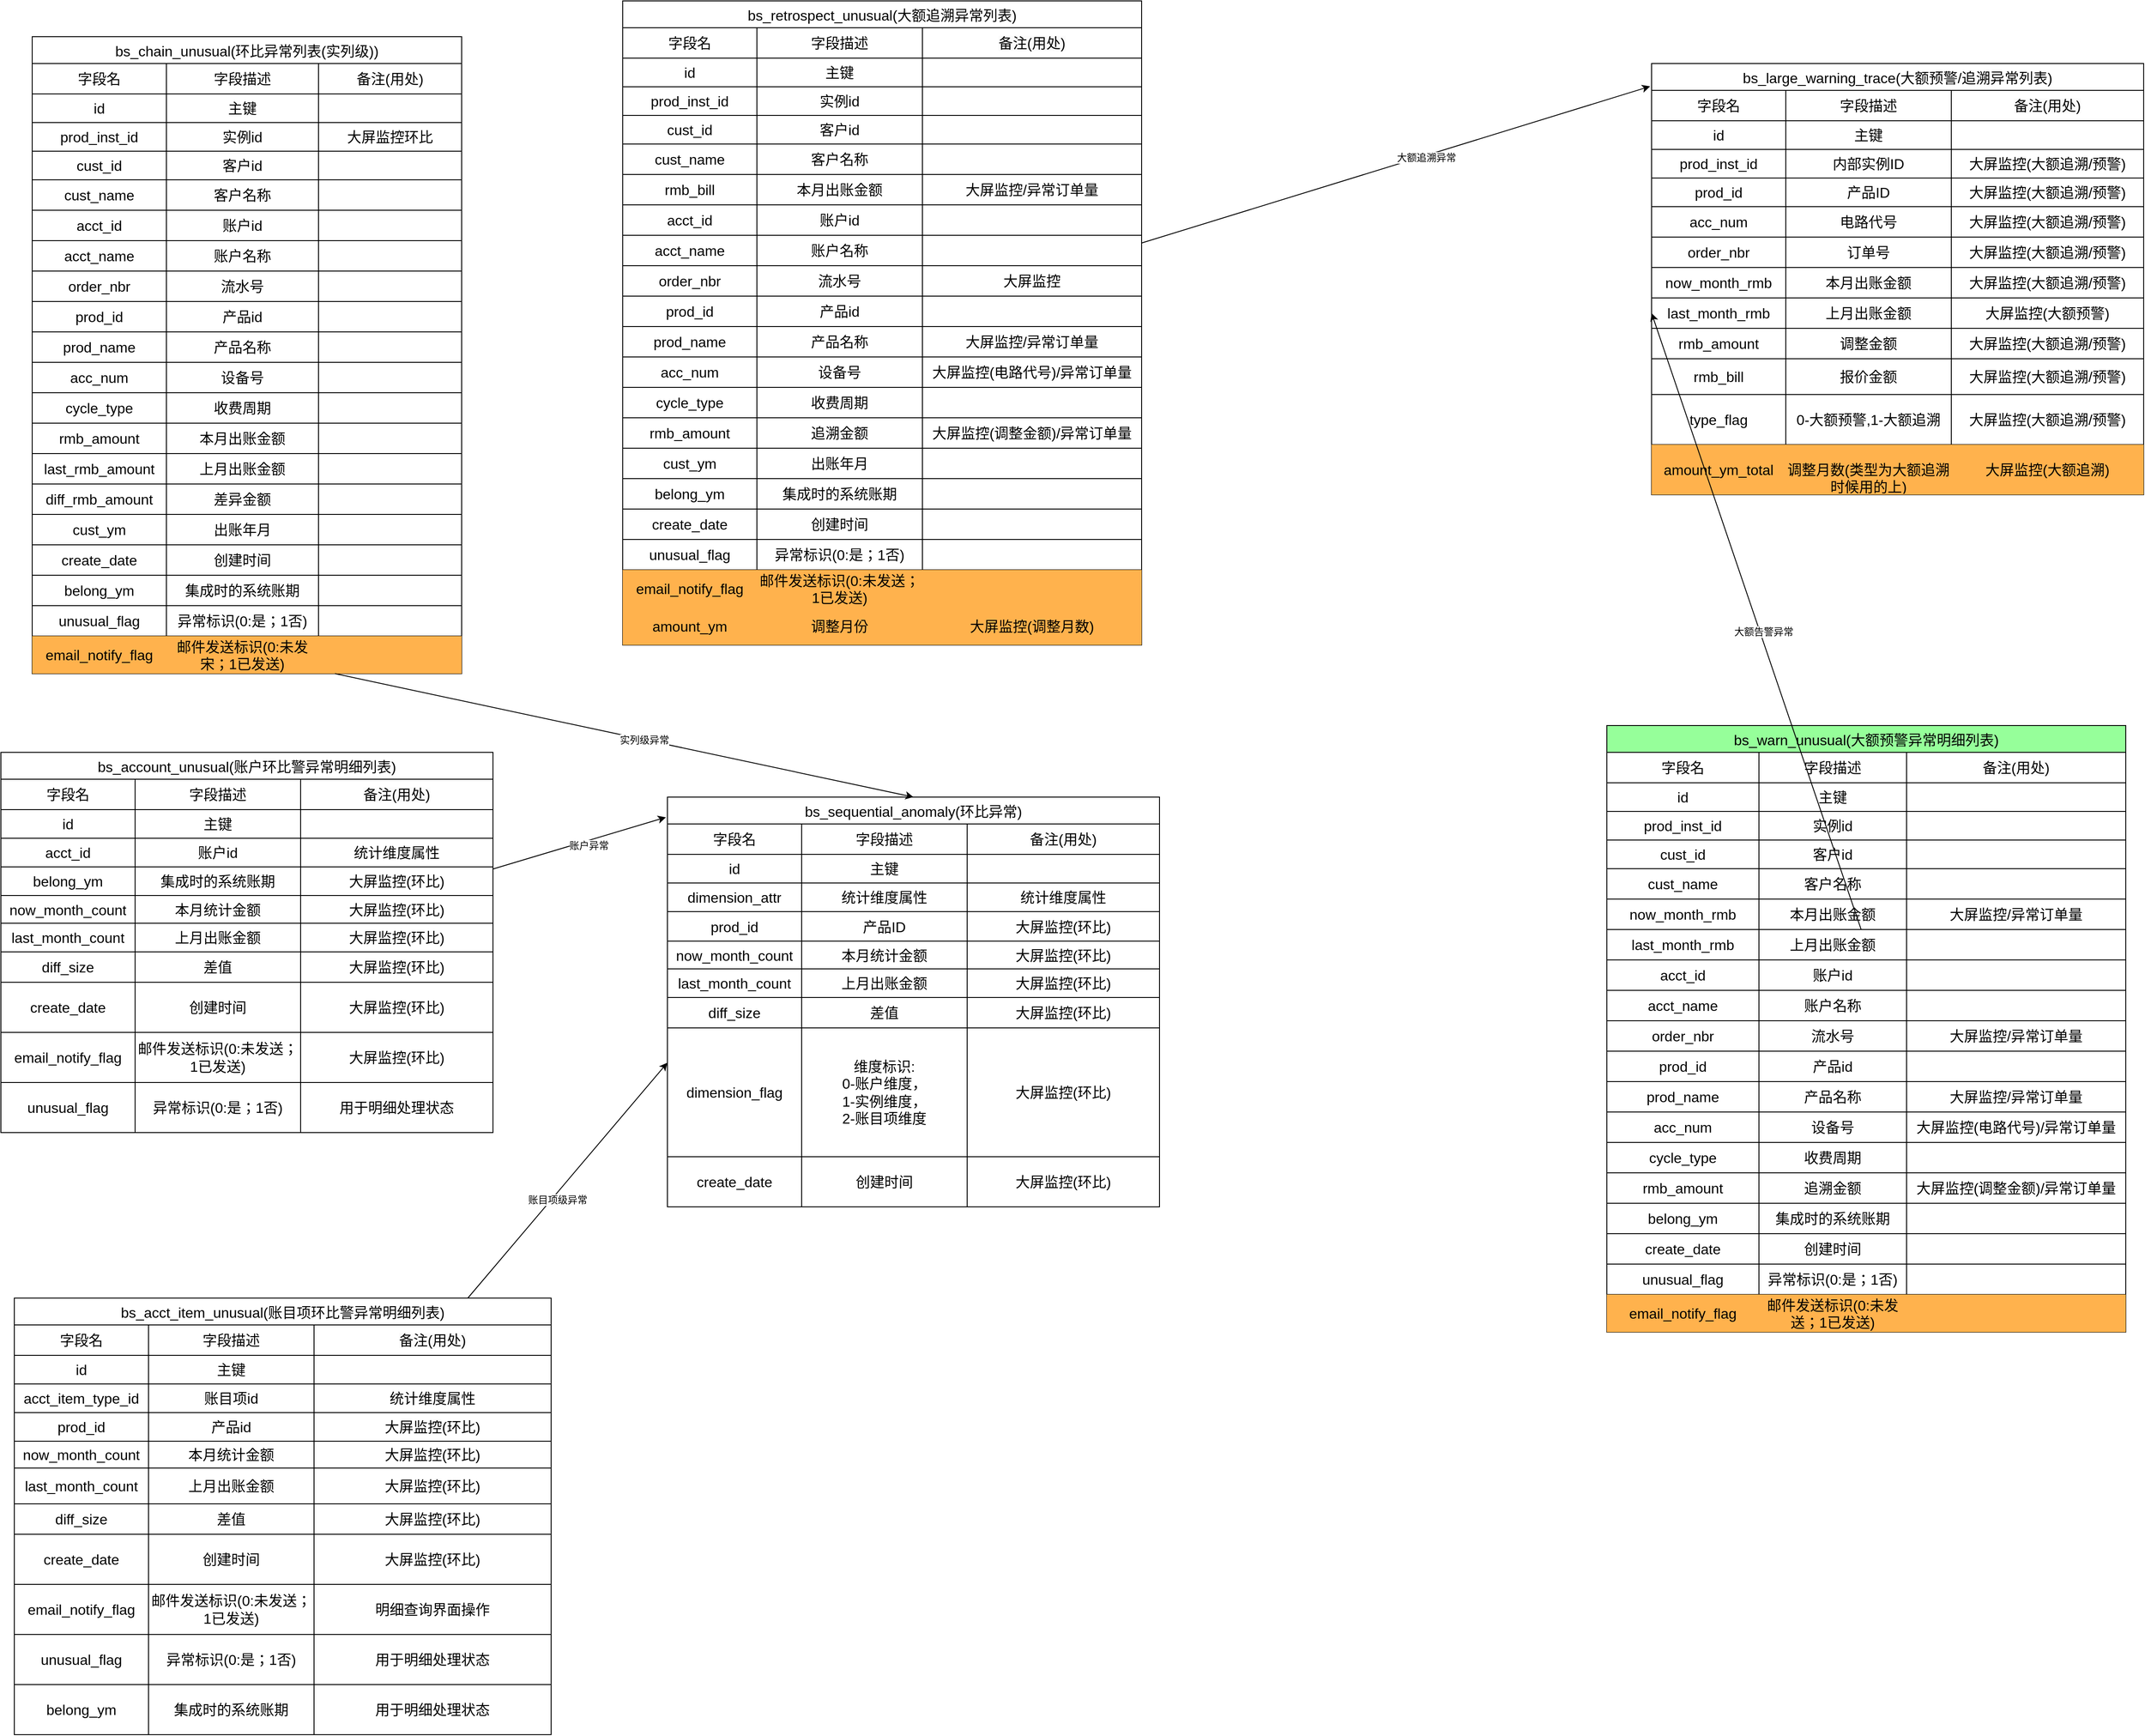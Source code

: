 <mxfile version="21.6.6" type="github" pages="3">
  <diagram name="表结构" id="n-U-YmvTYSM-fmJBBucL">
    <mxGraphModel dx="3873" dy="1107" grid="1" gridSize="10" guides="1" tooltips="1" connect="1" arrows="1" fold="1" page="1" pageScale="1" pageWidth="827" pageHeight="1169" math="0" shadow="0">
      <root>
        <mxCell id="0" />
        <mxCell id="1" parent="0" />
        <mxCell id="-cB73A4EHeu_b5DZWdjQ-1" value="bs_chain_unusual(环比异常列表(实列级))" style="shape=table;startSize=30;container=1;collapsible=0;childLayout=tableLayout;strokeColor=default;fontSize=16;" parent="1" vertex="1">
          <mxGeometry x="-1600" y="110" width="480" height="712" as="geometry" />
        </mxCell>
        <mxCell id="-cB73A4EHeu_b5DZWdjQ-2" value="" style="shape=tableRow;horizontal=0;startSize=0;swimlaneHead=0;swimlaneBody=0;strokeColor=inherit;top=0;left=0;bottom=0;right=0;collapsible=0;dropTarget=0;fillColor=none;points=[[0,0.5],[1,0.5]];portConstraint=eastwest;fontSize=16;" parent="-cB73A4EHeu_b5DZWdjQ-1" vertex="1">
          <mxGeometry y="30" width="480" height="34" as="geometry" />
        </mxCell>
        <mxCell id="-cB73A4EHeu_b5DZWdjQ-3" value="字段名" style="shape=partialRectangle;html=1;whiteSpace=wrap;connectable=0;strokeColor=inherit;overflow=hidden;fillColor=none;top=0;left=0;bottom=0;right=0;pointerEvents=1;fontSize=16;align=center;" parent="-cB73A4EHeu_b5DZWdjQ-2" vertex="1">
          <mxGeometry width="150" height="34" as="geometry">
            <mxRectangle width="150" height="34" as="alternateBounds" />
          </mxGeometry>
        </mxCell>
        <mxCell id="-cB73A4EHeu_b5DZWdjQ-4" value="字段描述" style="shape=partialRectangle;html=1;whiteSpace=wrap;connectable=0;strokeColor=inherit;overflow=hidden;fillColor=none;top=0;left=0;bottom=0;right=0;pointerEvents=1;fontSize=16;" parent="-cB73A4EHeu_b5DZWdjQ-2" vertex="1">
          <mxGeometry x="150" width="170" height="34" as="geometry">
            <mxRectangle width="170" height="34" as="alternateBounds" />
          </mxGeometry>
        </mxCell>
        <mxCell id="-cB73A4EHeu_b5DZWdjQ-5" value="备注(用处)" style="shape=partialRectangle;html=1;whiteSpace=wrap;connectable=0;strokeColor=inherit;overflow=hidden;fillColor=none;top=0;left=0;bottom=0;right=0;pointerEvents=1;fontSize=16;" parent="-cB73A4EHeu_b5DZWdjQ-2" vertex="1">
          <mxGeometry x="320" width="160" height="34" as="geometry">
            <mxRectangle width="160" height="34" as="alternateBounds" />
          </mxGeometry>
        </mxCell>
        <mxCell id="-cB73A4EHeu_b5DZWdjQ-6" value="" style="shape=tableRow;horizontal=0;startSize=0;swimlaneHead=0;swimlaneBody=0;strokeColor=inherit;top=0;left=0;bottom=0;right=0;collapsible=0;dropTarget=0;fillColor=none;points=[[0,0.5],[1,0.5]];portConstraint=eastwest;fontSize=16;" parent="-cB73A4EHeu_b5DZWdjQ-1" vertex="1">
          <mxGeometry y="64" width="480" height="32" as="geometry" />
        </mxCell>
        <mxCell id="-cB73A4EHeu_b5DZWdjQ-7" value="id" style="shape=partialRectangle;html=1;whiteSpace=wrap;connectable=0;strokeColor=inherit;overflow=hidden;fillColor=none;top=0;left=0;bottom=0;right=0;pointerEvents=1;fontSize=16;" parent="-cB73A4EHeu_b5DZWdjQ-6" vertex="1">
          <mxGeometry width="150" height="32" as="geometry">
            <mxRectangle width="150" height="32" as="alternateBounds" />
          </mxGeometry>
        </mxCell>
        <mxCell id="-cB73A4EHeu_b5DZWdjQ-8" value="主键" style="shape=partialRectangle;html=1;whiteSpace=wrap;connectable=0;strokeColor=inherit;overflow=hidden;fillColor=none;top=0;left=0;bottom=0;right=0;pointerEvents=1;fontSize=16;" parent="-cB73A4EHeu_b5DZWdjQ-6" vertex="1">
          <mxGeometry x="150" width="170" height="32" as="geometry">
            <mxRectangle width="170" height="32" as="alternateBounds" />
          </mxGeometry>
        </mxCell>
        <mxCell id="-cB73A4EHeu_b5DZWdjQ-9" value="" style="shape=partialRectangle;html=1;whiteSpace=wrap;connectable=0;strokeColor=inherit;overflow=hidden;fillColor=none;top=0;left=0;bottom=0;right=0;pointerEvents=1;fontSize=16;" parent="-cB73A4EHeu_b5DZWdjQ-6" vertex="1">
          <mxGeometry x="320" width="160" height="32" as="geometry">
            <mxRectangle width="160" height="32" as="alternateBounds" />
          </mxGeometry>
        </mxCell>
        <mxCell id="t70ENiihxCGicLGJphek-82" value="" style="shape=tableRow;horizontal=0;startSize=0;swimlaneHead=0;swimlaneBody=0;strokeColor=inherit;top=0;left=0;bottom=0;right=0;collapsible=0;dropTarget=0;fillColor=none;points=[[0,0.5],[1,0.5]];portConstraint=eastwest;fontSize=16;" parent="-cB73A4EHeu_b5DZWdjQ-1" vertex="1">
          <mxGeometry y="96" width="480" height="32" as="geometry" />
        </mxCell>
        <mxCell id="t70ENiihxCGicLGJphek-83" value="prod_inst_id" style="shape=partialRectangle;html=1;whiteSpace=wrap;connectable=0;strokeColor=inherit;overflow=hidden;fillColor=none;top=0;left=0;bottom=0;right=0;pointerEvents=1;fontSize=16;" parent="t70ENiihxCGicLGJphek-82" vertex="1">
          <mxGeometry width="150" height="32" as="geometry">
            <mxRectangle width="150" height="32" as="alternateBounds" />
          </mxGeometry>
        </mxCell>
        <mxCell id="t70ENiihxCGicLGJphek-84" value="实例id" style="shape=partialRectangle;html=1;whiteSpace=wrap;connectable=0;strokeColor=inherit;overflow=hidden;fillColor=none;top=0;left=0;bottom=0;right=0;pointerEvents=1;fontSize=16;" parent="t70ENiihxCGicLGJphek-82" vertex="1">
          <mxGeometry x="150" width="170" height="32" as="geometry">
            <mxRectangle width="170" height="32" as="alternateBounds" />
          </mxGeometry>
        </mxCell>
        <mxCell id="t70ENiihxCGicLGJphek-85" value="大屏监控环比" style="shape=partialRectangle;html=1;whiteSpace=wrap;connectable=0;strokeColor=inherit;overflow=hidden;fillColor=none;top=0;left=0;bottom=0;right=0;pointerEvents=1;fontSize=16;" parent="t70ENiihxCGicLGJphek-82" vertex="1">
          <mxGeometry x="320" width="160" height="32" as="geometry">
            <mxRectangle width="160" height="32" as="alternateBounds" />
          </mxGeometry>
        </mxCell>
        <mxCell id="-cB73A4EHeu_b5DZWdjQ-17" value="" style="shape=tableRow;horizontal=0;startSize=0;swimlaneHead=0;swimlaneBody=0;strokeColor=inherit;top=0;left=0;bottom=0;right=0;collapsible=0;dropTarget=0;fillColor=none;points=[[0,0.5],[1,0.5]];portConstraint=eastwest;fontSize=16;" parent="-cB73A4EHeu_b5DZWdjQ-1" vertex="1">
          <mxGeometry y="128" width="480" height="32" as="geometry" />
        </mxCell>
        <mxCell id="-cB73A4EHeu_b5DZWdjQ-18" value="cust_id" style="shape=partialRectangle;html=1;whiteSpace=wrap;connectable=0;strokeColor=inherit;overflow=hidden;fillColor=none;top=0;left=0;bottom=0;right=0;pointerEvents=1;fontSize=16;" parent="-cB73A4EHeu_b5DZWdjQ-17" vertex="1">
          <mxGeometry width="150" height="32" as="geometry">
            <mxRectangle width="150" height="32" as="alternateBounds" />
          </mxGeometry>
        </mxCell>
        <mxCell id="-cB73A4EHeu_b5DZWdjQ-19" value="客户id" style="shape=partialRectangle;html=1;whiteSpace=wrap;connectable=0;strokeColor=inherit;overflow=hidden;fillColor=none;top=0;left=0;bottom=0;right=0;pointerEvents=1;fontSize=16;" parent="-cB73A4EHeu_b5DZWdjQ-17" vertex="1">
          <mxGeometry x="150" width="170" height="32" as="geometry">
            <mxRectangle width="170" height="32" as="alternateBounds" />
          </mxGeometry>
        </mxCell>
        <mxCell id="-cB73A4EHeu_b5DZWdjQ-20" value="" style="shape=partialRectangle;html=1;whiteSpace=wrap;connectable=0;strokeColor=inherit;overflow=hidden;fillColor=none;top=0;left=0;bottom=0;right=0;pointerEvents=1;fontSize=16;" parent="-cB73A4EHeu_b5DZWdjQ-17" vertex="1">
          <mxGeometry x="320" width="160" height="32" as="geometry">
            <mxRectangle width="160" height="32" as="alternateBounds" />
          </mxGeometry>
        </mxCell>
        <mxCell id="-cB73A4EHeu_b5DZWdjQ-10" value="" style="shape=tableRow;horizontal=0;startSize=0;swimlaneHead=0;swimlaneBody=0;strokeColor=inherit;top=0;left=0;bottom=0;right=0;collapsible=0;dropTarget=0;fillColor=none;points=[[0,0.5],[1,0.5]];portConstraint=eastwest;fontSize=16;" parent="-cB73A4EHeu_b5DZWdjQ-1" vertex="1">
          <mxGeometry y="160" width="480" height="34" as="geometry" />
        </mxCell>
        <mxCell id="-cB73A4EHeu_b5DZWdjQ-11" value="cust_name" style="shape=partialRectangle;html=1;whiteSpace=wrap;connectable=0;strokeColor=inherit;overflow=hidden;fillColor=none;top=0;left=0;bottom=0;right=0;pointerEvents=1;fontSize=16;" parent="-cB73A4EHeu_b5DZWdjQ-10" vertex="1">
          <mxGeometry width="150" height="34" as="geometry">
            <mxRectangle width="150" height="34" as="alternateBounds" />
          </mxGeometry>
        </mxCell>
        <mxCell id="-cB73A4EHeu_b5DZWdjQ-12" value="客户名称" style="shape=partialRectangle;html=1;whiteSpace=wrap;connectable=0;strokeColor=inherit;overflow=hidden;fillColor=none;top=0;left=0;bottom=0;right=0;pointerEvents=1;fontSize=16;" parent="-cB73A4EHeu_b5DZWdjQ-10" vertex="1">
          <mxGeometry x="150" width="170" height="34" as="geometry">
            <mxRectangle width="170" height="34" as="alternateBounds" />
          </mxGeometry>
        </mxCell>
        <mxCell id="-cB73A4EHeu_b5DZWdjQ-13" value="" style="shape=partialRectangle;html=1;whiteSpace=wrap;connectable=0;strokeColor=inherit;overflow=hidden;fillColor=none;top=0;left=0;bottom=0;right=0;pointerEvents=1;fontSize=16;" parent="-cB73A4EHeu_b5DZWdjQ-10" vertex="1">
          <mxGeometry x="320" width="160" height="34" as="geometry">
            <mxRectangle width="160" height="34" as="alternateBounds" />
          </mxGeometry>
        </mxCell>
        <mxCell id="-cB73A4EHeu_b5DZWdjQ-37" value="" style="shape=tableRow;horizontal=0;startSize=0;swimlaneHead=0;swimlaneBody=0;strokeColor=inherit;top=0;left=0;bottom=0;right=0;collapsible=0;dropTarget=0;fillColor=none;points=[[0,0.5],[1,0.5]];portConstraint=eastwest;fontSize=16;" parent="-cB73A4EHeu_b5DZWdjQ-1" vertex="1">
          <mxGeometry y="194" width="480" height="34" as="geometry" />
        </mxCell>
        <mxCell id="-cB73A4EHeu_b5DZWdjQ-38" value="acct_id" style="shape=partialRectangle;html=1;whiteSpace=wrap;connectable=0;strokeColor=inherit;overflow=hidden;fillColor=none;top=0;left=0;bottom=0;right=0;pointerEvents=1;fontSize=16;" parent="-cB73A4EHeu_b5DZWdjQ-37" vertex="1">
          <mxGeometry width="150" height="34" as="geometry">
            <mxRectangle width="150" height="34" as="alternateBounds" />
          </mxGeometry>
        </mxCell>
        <mxCell id="-cB73A4EHeu_b5DZWdjQ-39" value="账户id" style="shape=partialRectangle;html=1;whiteSpace=wrap;connectable=0;strokeColor=inherit;overflow=hidden;fillColor=none;top=0;left=0;bottom=0;right=0;pointerEvents=1;fontSize=16;" parent="-cB73A4EHeu_b5DZWdjQ-37" vertex="1">
          <mxGeometry x="150" width="170" height="34" as="geometry">
            <mxRectangle width="170" height="34" as="alternateBounds" />
          </mxGeometry>
        </mxCell>
        <mxCell id="-cB73A4EHeu_b5DZWdjQ-40" value="" style="shape=partialRectangle;html=1;whiteSpace=wrap;connectable=0;strokeColor=inherit;overflow=hidden;fillColor=none;top=0;left=0;bottom=0;right=0;pointerEvents=1;fontSize=16;" parent="-cB73A4EHeu_b5DZWdjQ-37" vertex="1">
          <mxGeometry x="320" width="160" height="34" as="geometry">
            <mxRectangle width="160" height="34" as="alternateBounds" />
          </mxGeometry>
        </mxCell>
        <mxCell id="-cB73A4EHeu_b5DZWdjQ-41" value="" style="shape=tableRow;horizontal=0;startSize=0;swimlaneHead=0;swimlaneBody=0;strokeColor=inherit;top=0;left=0;bottom=0;right=0;collapsible=0;dropTarget=0;fillColor=none;points=[[0,0.5],[1,0.5]];portConstraint=eastwest;fontSize=16;" parent="-cB73A4EHeu_b5DZWdjQ-1" vertex="1">
          <mxGeometry y="228" width="480" height="34" as="geometry" />
        </mxCell>
        <mxCell id="-cB73A4EHeu_b5DZWdjQ-42" value="acct_name" style="shape=partialRectangle;html=1;whiteSpace=wrap;connectable=0;strokeColor=inherit;overflow=hidden;fillColor=none;top=0;left=0;bottom=0;right=0;pointerEvents=1;fontSize=16;" parent="-cB73A4EHeu_b5DZWdjQ-41" vertex="1">
          <mxGeometry width="150" height="34" as="geometry">
            <mxRectangle width="150" height="34" as="alternateBounds" />
          </mxGeometry>
        </mxCell>
        <mxCell id="-cB73A4EHeu_b5DZWdjQ-43" value="账户名称" style="shape=partialRectangle;html=1;whiteSpace=wrap;connectable=0;strokeColor=inherit;overflow=hidden;fillColor=none;top=0;left=0;bottom=0;right=0;pointerEvents=1;fontSize=16;" parent="-cB73A4EHeu_b5DZWdjQ-41" vertex="1">
          <mxGeometry x="150" width="170" height="34" as="geometry">
            <mxRectangle width="170" height="34" as="alternateBounds" />
          </mxGeometry>
        </mxCell>
        <mxCell id="-cB73A4EHeu_b5DZWdjQ-44" value="" style="shape=partialRectangle;html=1;whiteSpace=wrap;connectable=0;strokeColor=inherit;overflow=hidden;fillColor=none;top=0;left=0;bottom=0;right=0;pointerEvents=1;fontSize=16;" parent="-cB73A4EHeu_b5DZWdjQ-41" vertex="1">
          <mxGeometry x="320" width="160" height="34" as="geometry">
            <mxRectangle width="160" height="34" as="alternateBounds" />
          </mxGeometry>
        </mxCell>
        <mxCell id="-cB73A4EHeu_b5DZWdjQ-45" value="" style="shape=tableRow;horizontal=0;startSize=0;swimlaneHead=0;swimlaneBody=0;strokeColor=inherit;top=0;left=0;bottom=0;right=0;collapsible=0;dropTarget=0;fillColor=none;points=[[0,0.5],[1,0.5]];portConstraint=eastwest;fontSize=16;" parent="-cB73A4EHeu_b5DZWdjQ-1" vertex="1">
          <mxGeometry y="262" width="480" height="34" as="geometry" />
        </mxCell>
        <mxCell id="-cB73A4EHeu_b5DZWdjQ-46" value="order_nbr" style="shape=partialRectangle;html=1;whiteSpace=wrap;connectable=0;strokeColor=inherit;overflow=hidden;fillColor=none;top=0;left=0;bottom=0;right=0;pointerEvents=1;fontSize=16;" parent="-cB73A4EHeu_b5DZWdjQ-45" vertex="1">
          <mxGeometry width="150" height="34" as="geometry">
            <mxRectangle width="150" height="34" as="alternateBounds" />
          </mxGeometry>
        </mxCell>
        <mxCell id="-cB73A4EHeu_b5DZWdjQ-47" value="流水号" style="shape=partialRectangle;html=1;whiteSpace=wrap;connectable=0;strokeColor=inherit;overflow=hidden;fillColor=none;top=0;left=0;bottom=0;right=0;pointerEvents=1;fontSize=16;" parent="-cB73A4EHeu_b5DZWdjQ-45" vertex="1">
          <mxGeometry x="150" width="170" height="34" as="geometry">
            <mxRectangle width="170" height="34" as="alternateBounds" />
          </mxGeometry>
        </mxCell>
        <mxCell id="-cB73A4EHeu_b5DZWdjQ-48" value="" style="shape=partialRectangle;html=1;whiteSpace=wrap;connectable=0;strokeColor=inherit;overflow=hidden;fillColor=none;top=0;left=0;bottom=0;right=0;pointerEvents=1;fontSize=16;" parent="-cB73A4EHeu_b5DZWdjQ-45" vertex="1">
          <mxGeometry x="320" width="160" height="34" as="geometry">
            <mxRectangle width="160" height="34" as="alternateBounds" />
          </mxGeometry>
        </mxCell>
        <mxCell id="-cB73A4EHeu_b5DZWdjQ-49" value="" style="shape=tableRow;horizontal=0;startSize=0;swimlaneHead=0;swimlaneBody=0;strokeColor=inherit;top=0;left=0;bottom=0;right=0;collapsible=0;dropTarget=0;fillColor=none;points=[[0,0.5],[1,0.5]];portConstraint=eastwest;fontSize=16;" parent="-cB73A4EHeu_b5DZWdjQ-1" vertex="1">
          <mxGeometry y="296" width="480" height="34" as="geometry" />
        </mxCell>
        <mxCell id="-cB73A4EHeu_b5DZWdjQ-50" value="prod_id" style="shape=partialRectangle;html=1;whiteSpace=wrap;connectable=0;strokeColor=inherit;overflow=hidden;fillColor=none;top=0;left=0;bottom=0;right=0;pointerEvents=1;fontSize=16;" parent="-cB73A4EHeu_b5DZWdjQ-49" vertex="1">
          <mxGeometry width="150" height="34" as="geometry">
            <mxRectangle width="150" height="34" as="alternateBounds" />
          </mxGeometry>
        </mxCell>
        <mxCell id="-cB73A4EHeu_b5DZWdjQ-51" value="产品id" style="shape=partialRectangle;html=1;whiteSpace=wrap;connectable=0;strokeColor=inherit;overflow=hidden;fillColor=none;top=0;left=0;bottom=0;right=0;pointerEvents=1;fontSize=16;" parent="-cB73A4EHeu_b5DZWdjQ-49" vertex="1">
          <mxGeometry x="150" width="170" height="34" as="geometry">
            <mxRectangle width="170" height="34" as="alternateBounds" />
          </mxGeometry>
        </mxCell>
        <mxCell id="-cB73A4EHeu_b5DZWdjQ-52" value="" style="shape=partialRectangle;html=1;whiteSpace=wrap;connectable=0;strokeColor=inherit;overflow=hidden;fillColor=none;top=0;left=0;bottom=0;right=0;pointerEvents=1;fontSize=16;" parent="-cB73A4EHeu_b5DZWdjQ-49" vertex="1">
          <mxGeometry x="320" width="160" height="34" as="geometry">
            <mxRectangle width="160" height="34" as="alternateBounds" />
          </mxGeometry>
        </mxCell>
        <mxCell id="-cB73A4EHeu_b5DZWdjQ-53" value="" style="shape=tableRow;horizontal=0;startSize=0;swimlaneHead=0;swimlaneBody=0;strokeColor=inherit;top=0;left=0;bottom=0;right=0;collapsible=0;dropTarget=0;fillColor=none;points=[[0,0.5],[1,0.5]];portConstraint=eastwest;fontSize=16;" parent="-cB73A4EHeu_b5DZWdjQ-1" vertex="1">
          <mxGeometry y="330" width="480" height="34" as="geometry" />
        </mxCell>
        <mxCell id="-cB73A4EHeu_b5DZWdjQ-54" value="prod_name" style="shape=partialRectangle;html=1;whiteSpace=wrap;connectable=0;strokeColor=inherit;overflow=hidden;fillColor=none;top=0;left=0;bottom=0;right=0;pointerEvents=1;fontSize=16;" parent="-cB73A4EHeu_b5DZWdjQ-53" vertex="1">
          <mxGeometry width="150" height="34" as="geometry">
            <mxRectangle width="150" height="34" as="alternateBounds" />
          </mxGeometry>
        </mxCell>
        <mxCell id="-cB73A4EHeu_b5DZWdjQ-55" value="产品名称" style="shape=partialRectangle;html=1;whiteSpace=wrap;connectable=0;strokeColor=inherit;overflow=hidden;fillColor=none;top=0;left=0;bottom=0;right=0;pointerEvents=1;fontSize=16;" parent="-cB73A4EHeu_b5DZWdjQ-53" vertex="1">
          <mxGeometry x="150" width="170" height="34" as="geometry">
            <mxRectangle width="170" height="34" as="alternateBounds" />
          </mxGeometry>
        </mxCell>
        <mxCell id="-cB73A4EHeu_b5DZWdjQ-56" value="" style="shape=partialRectangle;html=1;whiteSpace=wrap;connectable=0;strokeColor=inherit;overflow=hidden;fillColor=none;top=0;left=0;bottom=0;right=0;pointerEvents=1;fontSize=16;" parent="-cB73A4EHeu_b5DZWdjQ-53" vertex="1">
          <mxGeometry x="320" width="160" height="34" as="geometry">
            <mxRectangle width="160" height="34" as="alternateBounds" />
          </mxGeometry>
        </mxCell>
        <mxCell id="-cB73A4EHeu_b5DZWdjQ-57" value="" style="shape=tableRow;horizontal=0;startSize=0;swimlaneHead=0;swimlaneBody=0;strokeColor=inherit;top=0;left=0;bottom=0;right=0;collapsible=0;dropTarget=0;fillColor=none;points=[[0,0.5],[1,0.5]];portConstraint=eastwest;fontSize=16;" parent="-cB73A4EHeu_b5DZWdjQ-1" vertex="1">
          <mxGeometry y="364" width="480" height="34" as="geometry" />
        </mxCell>
        <mxCell id="-cB73A4EHeu_b5DZWdjQ-58" value="acc_num" style="shape=partialRectangle;html=1;whiteSpace=wrap;connectable=0;strokeColor=inherit;overflow=hidden;fillColor=none;top=0;left=0;bottom=0;right=0;pointerEvents=1;fontSize=16;" parent="-cB73A4EHeu_b5DZWdjQ-57" vertex="1">
          <mxGeometry width="150" height="34" as="geometry">
            <mxRectangle width="150" height="34" as="alternateBounds" />
          </mxGeometry>
        </mxCell>
        <mxCell id="-cB73A4EHeu_b5DZWdjQ-59" value="设备号" style="shape=partialRectangle;html=1;whiteSpace=wrap;connectable=0;strokeColor=inherit;overflow=hidden;fillColor=none;top=0;left=0;bottom=0;right=0;pointerEvents=1;fontSize=16;" parent="-cB73A4EHeu_b5DZWdjQ-57" vertex="1">
          <mxGeometry x="150" width="170" height="34" as="geometry">
            <mxRectangle width="170" height="34" as="alternateBounds" />
          </mxGeometry>
        </mxCell>
        <mxCell id="-cB73A4EHeu_b5DZWdjQ-60" value="" style="shape=partialRectangle;html=1;whiteSpace=wrap;connectable=0;strokeColor=inherit;overflow=hidden;fillColor=none;top=0;left=0;bottom=0;right=0;pointerEvents=1;fontSize=16;" parent="-cB73A4EHeu_b5DZWdjQ-57" vertex="1">
          <mxGeometry x="320" width="160" height="34" as="geometry">
            <mxRectangle width="160" height="34" as="alternateBounds" />
          </mxGeometry>
        </mxCell>
        <mxCell id="-cB73A4EHeu_b5DZWdjQ-61" value="" style="shape=tableRow;horizontal=0;startSize=0;swimlaneHead=0;swimlaneBody=0;strokeColor=inherit;top=0;left=0;bottom=0;right=0;collapsible=0;dropTarget=0;fillColor=none;points=[[0,0.5],[1,0.5]];portConstraint=eastwest;fontSize=16;" parent="-cB73A4EHeu_b5DZWdjQ-1" vertex="1">
          <mxGeometry y="398" width="480" height="34" as="geometry" />
        </mxCell>
        <mxCell id="-cB73A4EHeu_b5DZWdjQ-62" value="cycle_type" style="shape=partialRectangle;html=1;whiteSpace=wrap;connectable=0;strokeColor=inherit;overflow=hidden;fillColor=none;top=0;left=0;bottom=0;right=0;pointerEvents=1;fontSize=16;" parent="-cB73A4EHeu_b5DZWdjQ-61" vertex="1">
          <mxGeometry width="150" height="34" as="geometry">
            <mxRectangle width="150" height="34" as="alternateBounds" />
          </mxGeometry>
        </mxCell>
        <mxCell id="-cB73A4EHeu_b5DZWdjQ-63" value="收费周期" style="shape=partialRectangle;html=1;whiteSpace=wrap;connectable=0;strokeColor=inherit;overflow=hidden;fillColor=none;top=0;left=0;bottom=0;right=0;pointerEvents=1;fontSize=16;" parent="-cB73A4EHeu_b5DZWdjQ-61" vertex="1">
          <mxGeometry x="150" width="170" height="34" as="geometry">
            <mxRectangle width="170" height="34" as="alternateBounds" />
          </mxGeometry>
        </mxCell>
        <mxCell id="-cB73A4EHeu_b5DZWdjQ-64" value="" style="shape=partialRectangle;html=1;whiteSpace=wrap;connectable=0;strokeColor=inherit;overflow=hidden;fillColor=none;top=0;left=0;bottom=0;right=0;pointerEvents=1;fontSize=16;" parent="-cB73A4EHeu_b5DZWdjQ-61" vertex="1">
          <mxGeometry x="320" width="160" height="34" as="geometry">
            <mxRectangle width="160" height="34" as="alternateBounds" />
          </mxGeometry>
        </mxCell>
        <mxCell id="-cB73A4EHeu_b5DZWdjQ-65" value="" style="shape=tableRow;horizontal=0;startSize=0;swimlaneHead=0;swimlaneBody=0;strokeColor=inherit;top=0;left=0;bottom=0;right=0;collapsible=0;dropTarget=0;fillColor=none;points=[[0,0.5],[1,0.5]];portConstraint=eastwest;fontSize=16;" parent="-cB73A4EHeu_b5DZWdjQ-1" vertex="1">
          <mxGeometry y="432" width="480" height="34" as="geometry" />
        </mxCell>
        <mxCell id="-cB73A4EHeu_b5DZWdjQ-66" value="rmb_amount" style="shape=partialRectangle;html=1;whiteSpace=wrap;connectable=0;strokeColor=inherit;overflow=hidden;fillColor=none;top=0;left=0;bottom=0;right=0;pointerEvents=1;fontSize=16;" parent="-cB73A4EHeu_b5DZWdjQ-65" vertex="1">
          <mxGeometry width="150" height="34" as="geometry">
            <mxRectangle width="150" height="34" as="alternateBounds" />
          </mxGeometry>
        </mxCell>
        <mxCell id="-cB73A4EHeu_b5DZWdjQ-67" value="本月出账金额" style="shape=partialRectangle;html=1;whiteSpace=wrap;connectable=0;strokeColor=inherit;overflow=hidden;fillColor=none;top=0;left=0;bottom=0;right=0;pointerEvents=1;fontSize=16;" parent="-cB73A4EHeu_b5DZWdjQ-65" vertex="1">
          <mxGeometry x="150" width="170" height="34" as="geometry">
            <mxRectangle width="170" height="34" as="alternateBounds" />
          </mxGeometry>
        </mxCell>
        <mxCell id="-cB73A4EHeu_b5DZWdjQ-68" value="" style="shape=partialRectangle;html=1;whiteSpace=wrap;connectable=0;strokeColor=inherit;overflow=hidden;fillColor=none;top=0;left=0;bottom=0;right=0;pointerEvents=1;fontSize=16;" parent="-cB73A4EHeu_b5DZWdjQ-65" vertex="1">
          <mxGeometry x="320" width="160" height="34" as="geometry">
            <mxRectangle width="160" height="34" as="alternateBounds" />
          </mxGeometry>
        </mxCell>
        <mxCell id="-cB73A4EHeu_b5DZWdjQ-69" value="" style="shape=tableRow;horizontal=0;startSize=0;swimlaneHead=0;swimlaneBody=0;strokeColor=inherit;top=0;left=0;bottom=0;right=0;collapsible=0;dropTarget=0;fillColor=none;points=[[0,0.5],[1,0.5]];portConstraint=eastwest;fontSize=16;" parent="-cB73A4EHeu_b5DZWdjQ-1" vertex="1">
          <mxGeometry y="466" width="480" height="34" as="geometry" />
        </mxCell>
        <mxCell id="-cB73A4EHeu_b5DZWdjQ-70" value="last_rmb_amount" style="shape=partialRectangle;html=1;whiteSpace=wrap;connectable=0;strokeColor=inherit;overflow=hidden;fillColor=none;top=0;left=0;bottom=0;right=0;pointerEvents=1;fontSize=16;" parent="-cB73A4EHeu_b5DZWdjQ-69" vertex="1">
          <mxGeometry width="150" height="34" as="geometry">
            <mxRectangle width="150" height="34" as="alternateBounds" />
          </mxGeometry>
        </mxCell>
        <mxCell id="-cB73A4EHeu_b5DZWdjQ-71" value="上月出账金额" style="shape=partialRectangle;html=1;whiteSpace=wrap;connectable=0;strokeColor=inherit;overflow=hidden;fillColor=none;top=0;left=0;bottom=0;right=0;pointerEvents=1;fontSize=16;" parent="-cB73A4EHeu_b5DZWdjQ-69" vertex="1">
          <mxGeometry x="150" width="170" height="34" as="geometry">
            <mxRectangle width="170" height="34" as="alternateBounds" />
          </mxGeometry>
        </mxCell>
        <mxCell id="-cB73A4EHeu_b5DZWdjQ-72" value="" style="shape=partialRectangle;html=1;whiteSpace=wrap;connectable=0;strokeColor=inherit;overflow=hidden;fillColor=none;top=0;left=0;bottom=0;right=0;pointerEvents=1;fontSize=16;" parent="-cB73A4EHeu_b5DZWdjQ-69" vertex="1">
          <mxGeometry x="320" width="160" height="34" as="geometry">
            <mxRectangle width="160" height="34" as="alternateBounds" />
          </mxGeometry>
        </mxCell>
        <mxCell id="-cB73A4EHeu_b5DZWdjQ-73" value="" style="shape=tableRow;horizontal=0;startSize=0;swimlaneHead=0;swimlaneBody=0;strokeColor=inherit;top=0;left=0;bottom=0;right=0;collapsible=0;dropTarget=0;fillColor=none;points=[[0,0.5],[1,0.5]];portConstraint=eastwest;fontSize=16;" parent="-cB73A4EHeu_b5DZWdjQ-1" vertex="1">
          <mxGeometry y="500" width="480" height="34" as="geometry" />
        </mxCell>
        <mxCell id="-cB73A4EHeu_b5DZWdjQ-74" value="diff_rmb_amount" style="shape=partialRectangle;html=1;whiteSpace=wrap;connectable=0;strokeColor=inherit;overflow=hidden;fillColor=none;top=0;left=0;bottom=0;right=0;pointerEvents=1;fontSize=16;" parent="-cB73A4EHeu_b5DZWdjQ-73" vertex="1">
          <mxGeometry width="150" height="34" as="geometry">
            <mxRectangle width="150" height="34" as="alternateBounds" />
          </mxGeometry>
        </mxCell>
        <mxCell id="-cB73A4EHeu_b5DZWdjQ-75" value="差异金额" style="shape=partialRectangle;html=1;whiteSpace=wrap;connectable=0;strokeColor=inherit;overflow=hidden;fillColor=none;top=0;left=0;bottom=0;right=0;pointerEvents=1;fontSize=16;" parent="-cB73A4EHeu_b5DZWdjQ-73" vertex="1">
          <mxGeometry x="150" width="170" height="34" as="geometry">
            <mxRectangle width="170" height="34" as="alternateBounds" />
          </mxGeometry>
        </mxCell>
        <mxCell id="-cB73A4EHeu_b5DZWdjQ-76" value="" style="shape=partialRectangle;html=1;whiteSpace=wrap;connectable=0;strokeColor=inherit;overflow=hidden;fillColor=none;top=0;left=0;bottom=0;right=0;pointerEvents=1;fontSize=16;" parent="-cB73A4EHeu_b5DZWdjQ-73" vertex="1">
          <mxGeometry x="320" width="160" height="34" as="geometry">
            <mxRectangle width="160" height="34" as="alternateBounds" />
          </mxGeometry>
        </mxCell>
        <mxCell id="-cB73A4EHeu_b5DZWdjQ-77" value="" style="shape=tableRow;horizontal=0;startSize=0;swimlaneHead=0;swimlaneBody=0;strokeColor=inherit;top=0;left=0;bottom=0;right=0;collapsible=0;dropTarget=0;fillColor=none;points=[[0,0.5],[1,0.5]];portConstraint=eastwest;fontSize=16;" parent="-cB73A4EHeu_b5DZWdjQ-1" vertex="1">
          <mxGeometry y="534" width="480" height="34" as="geometry" />
        </mxCell>
        <mxCell id="-cB73A4EHeu_b5DZWdjQ-78" value="cust_ym" style="shape=partialRectangle;html=1;whiteSpace=wrap;connectable=0;strokeColor=inherit;overflow=hidden;fillColor=none;top=0;left=0;bottom=0;right=0;pointerEvents=1;fontSize=16;" parent="-cB73A4EHeu_b5DZWdjQ-77" vertex="1">
          <mxGeometry width="150" height="34" as="geometry">
            <mxRectangle width="150" height="34" as="alternateBounds" />
          </mxGeometry>
        </mxCell>
        <mxCell id="-cB73A4EHeu_b5DZWdjQ-79" value="出账年月" style="shape=partialRectangle;html=1;whiteSpace=wrap;connectable=0;strokeColor=inherit;overflow=hidden;fillColor=none;top=0;left=0;bottom=0;right=0;pointerEvents=1;fontSize=16;" parent="-cB73A4EHeu_b5DZWdjQ-77" vertex="1">
          <mxGeometry x="150" width="170" height="34" as="geometry">
            <mxRectangle width="170" height="34" as="alternateBounds" />
          </mxGeometry>
        </mxCell>
        <mxCell id="-cB73A4EHeu_b5DZWdjQ-80" value="" style="shape=partialRectangle;html=1;whiteSpace=wrap;connectable=0;strokeColor=inherit;overflow=hidden;fillColor=none;top=0;left=0;bottom=0;right=0;pointerEvents=1;fontSize=16;" parent="-cB73A4EHeu_b5DZWdjQ-77" vertex="1">
          <mxGeometry x="320" width="160" height="34" as="geometry">
            <mxRectangle width="160" height="34" as="alternateBounds" />
          </mxGeometry>
        </mxCell>
        <mxCell id="-cB73A4EHeu_b5DZWdjQ-81" value="" style="shape=tableRow;horizontal=0;startSize=0;swimlaneHead=0;swimlaneBody=0;strokeColor=inherit;top=0;left=0;bottom=0;right=0;collapsible=0;dropTarget=0;fillColor=none;points=[[0,0.5],[1,0.5]];portConstraint=eastwest;fontSize=16;" parent="-cB73A4EHeu_b5DZWdjQ-1" vertex="1">
          <mxGeometry y="568" width="480" height="34" as="geometry" />
        </mxCell>
        <mxCell id="-cB73A4EHeu_b5DZWdjQ-82" value="create_date" style="shape=partialRectangle;html=1;whiteSpace=wrap;connectable=0;strokeColor=inherit;overflow=hidden;fillColor=none;top=0;left=0;bottom=0;right=0;pointerEvents=1;fontSize=16;" parent="-cB73A4EHeu_b5DZWdjQ-81" vertex="1">
          <mxGeometry width="150" height="34" as="geometry">
            <mxRectangle width="150" height="34" as="alternateBounds" />
          </mxGeometry>
        </mxCell>
        <mxCell id="-cB73A4EHeu_b5DZWdjQ-83" value="创建时间" style="shape=partialRectangle;html=1;whiteSpace=wrap;connectable=0;strokeColor=inherit;overflow=hidden;fillColor=none;top=0;left=0;bottom=0;right=0;pointerEvents=1;fontSize=16;" parent="-cB73A4EHeu_b5DZWdjQ-81" vertex="1">
          <mxGeometry x="150" width="170" height="34" as="geometry">
            <mxRectangle width="170" height="34" as="alternateBounds" />
          </mxGeometry>
        </mxCell>
        <mxCell id="-cB73A4EHeu_b5DZWdjQ-84" value="" style="shape=partialRectangle;html=1;whiteSpace=wrap;connectable=0;strokeColor=inherit;overflow=hidden;fillColor=none;top=0;left=0;bottom=0;right=0;pointerEvents=1;fontSize=16;" parent="-cB73A4EHeu_b5DZWdjQ-81" vertex="1">
          <mxGeometry x="320" width="160" height="34" as="geometry">
            <mxRectangle width="160" height="34" as="alternateBounds" />
          </mxGeometry>
        </mxCell>
        <mxCell id="-cB73A4EHeu_b5DZWdjQ-85" value="" style="shape=tableRow;horizontal=0;startSize=0;swimlaneHead=0;swimlaneBody=0;strokeColor=inherit;top=0;left=0;bottom=0;right=0;collapsible=0;dropTarget=0;fillColor=none;points=[[0,0.5],[1,0.5]];portConstraint=eastwest;fontSize=16;" parent="-cB73A4EHeu_b5DZWdjQ-1" vertex="1">
          <mxGeometry y="602" width="480" height="34" as="geometry" />
        </mxCell>
        <mxCell id="-cB73A4EHeu_b5DZWdjQ-86" value="belong_ym" style="shape=partialRectangle;html=1;whiteSpace=wrap;connectable=0;strokeColor=inherit;overflow=hidden;fillColor=none;top=0;left=0;bottom=0;right=0;pointerEvents=1;fontSize=16;" parent="-cB73A4EHeu_b5DZWdjQ-85" vertex="1">
          <mxGeometry width="150" height="34" as="geometry">
            <mxRectangle width="150" height="34" as="alternateBounds" />
          </mxGeometry>
        </mxCell>
        <mxCell id="-cB73A4EHeu_b5DZWdjQ-87" value="集成时的系统账期" style="shape=partialRectangle;html=1;whiteSpace=wrap;connectable=0;strokeColor=inherit;overflow=hidden;fillColor=none;top=0;left=0;bottom=0;right=0;pointerEvents=1;fontSize=16;" parent="-cB73A4EHeu_b5DZWdjQ-85" vertex="1">
          <mxGeometry x="150" width="170" height="34" as="geometry">
            <mxRectangle width="170" height="34" as="alternateBounds" />
          </mxGeometry>
        </mxCell>
        <mxCell id="-cB73A4EHeu_b5DZWdjQ-88" value="" style="shape=partialRectangle;html=1;whiteSpace=wrap;connectable=0;strokeColor=inherit;overflow=hidden;fillColor=none;top=0;left=0;bottom=0;right=0;pointerEvents=1;fontSize=16;" parent="-cB73A4EHeu_b5DZWdjQ-85" vertex="1">
          <mxGeometry x="320" width="160" height="34" as="geometry">
            <mxRectangle width="160" height="34" as="alternateBounds" />
          </mxGeometry>
        </mxCell>
        <mxCell id="FaM6A0Zw-7WX_00jUzn6-5" value="" style="shape=tableRow;horizontal=0;startSize=0;swimlaneHead=0;swimlaneBody=0;strokeColor=inherit;top=0;left=0;bottom=0;right=0;collapsible=0;dropTarget=0;fillColor=none;points=[[0,0.5],[1,0.5]];portConstraint=eastwest;fontSize=16;" parent="-cB73A4EHeu_b5DZWdjQ-1" vertex="1">
          <mxGeometry y="636" width="480" height="34" as="geometry" />
        </mxCell>
        <mxCell id="FaM6A0Zw-7WX_00jUzn6-6" value="unusual_flag" style="shape=partialRectangle;html=1;whiteSpace=wrap;connectable=0;strokeColor=inherit;overflow=hidden;fillColor=none;top=0;left=0;bottom=0;right=0;pointerEvents=1;fontSize=16;" parent="FaM6A0Zw-7WX_00jUzn6-5" vertex="1">
          <mxGeometry width="150" height="34" as="geometry">
            <mxRectangle width="150" height="34" as="alternateBounds" />
          </mxGeometry>
        </mxCell>
        <mxCell id="FaM6A0Zw-7WX_00jUzn6-7" value="异常标识(0:是；1否)" style="shape=partialRectangle;html=1;whiteSpace=wrap;connectable=0;strokeColor=inherit;overflow=hidden;fillColor=none;top=0;left=0;bottom=0;right=0;pointerEvents=1;fontSize=16;" parent="FaM6A0Zw-7WX_00jUzn6-5" vertex="1">
          <mxGeometry x="150" width="170" height="34" as="geometry">
            <mxRectangle width="170" height="34" as="alternateBounds" />
          </mxGeometry>
        </mxCell>
        <mxCell id="FaM6A0Zw-7WX_00jUzn6-8" value="" style="shape=partialRectangle;html=1;whiteSpace=wrap;connectable=0;strokeColor=inherit;overflow=hidden;fillColor=none;top=0;left=0;bottom=0;right=0;pointerEvents=1;fontSize=16;" parent="FaM6A0Zw-7WX_00jUzn6-5" vertex="1">
          <mxGeometry x="320" width="160" height="34" as="geometry">
            <mxRectangle width="160" height="34" as="alternateBounds" />
          </mxGeometry>
        </mxCell>
        <mxCell id="t70ENiihxCGicLGJphek-1" value="" style="shape=tableRow;horizontal=0;startSize=0;swimlaneHead=0;swimlaneBody=0;strokeColor=inherit;top=0;left=0;bottom=0;right=0;collapsible=0;dropTarget=0;fillColor=none;points=[[0,0.5],[1,0.5]];portConstraint=eastwest;fontSize=16;" parent="-cB73A4EHeu_b5DZWdjQ-1" vertex="1">
          <mxGeometry y="670" width="480" height="42" as="geometry" />
        </mxCell>
        <mxCell id="t70ENiihxCGicLGJphek-2" value="email_notify_flag" style="shape=partialRectangle;html=1;whiteSpace=wrap;connectable=0;strokeColor=inherit;overflow=hidden;fillColor=#FFB24D;top=0;left=0;bottom=0;right=0;pointerEvents=1;fontSize=16;" parent="t70ENiihxCGicLGJphek-1" vertex="1">
          <mxGeometry width="150" height="42" as="geometry">
            <mxRectangle width="150" height="42" as="alternateBounds" />
          </mxGeometry>
        </mxCell>
        <mxCell id="t70ENiihxCGicLGJphek-3" value="邮件发送标识(0:未发宋；1已发送)" style="shape=partialRectangle;html=1;whiteSpace=wrap;connectable=0;strokeColor=inherit;overflow=hidden;fillColor=#FFB24D;top=0;left=0;bottom=0;right=0;pointerEvents=1;fontSize=16;" parent="t70ENiihxCGicLGJphek-1" vertex="1">
          <mxGeometry x="150" width="170" height="42" as="geometry">
            <mxRectangle width="170" height="42" as="alternateBounds" />
          </mxGeometry>
        </mxCell>
        <mxCell id="t70ENiihxCGicLGJphek-4" value="" style="shape=partialRectangle;html=1;whiteSpace=wrap;connectable=0;strokeColor=inherit;overflow=hidden;fillColor=#FFB24D;top=0;left=0;bottom=0;right=0;pointerEvents=1;fontSize=16;" parent="t70ENiihxCGicLGJphek-1" vertex="1">
          <mxGeometry x="320" width="160" height="42" as="geometry">
            <mxRectangle width="160" height="42" as="alternateBounds" />
          </mxGeometry>
        </mxCell>
        <mxCell id="cg8lhy9p8JWAqFrbc6hZ-462" style="edgeStyle=none;rounded=0;orthogonalLoop=1;jettySize=auto;html=1;entryX=-0.003;entryY=0.053;entryDx=0;entryDy=0;entryPerimeter=0;" parent="1" source="t70ENiihxCGicLGJphek-86" target="cg8lhy9p8JWAqFrbc6hZ-5" edge="1">
          <mxGeometry relative="1" as="geometry" />
        </mxCell>
        <mxCell id="cg8lhy9p8JWAqFrbc6hZ-463" value="大额追溯异常" style="edgeLabel;html=1;align=center;verticalAlign=middle;resizable=0;points=[];" parent="cg8lhy9p8JWAqFrbc6hZ-462" vertex="1" connectable="0">
          <mxGeometry x="0.117" y="-2" relative="1" as="geometry">
            <mxPoint as="offset" />
          </mxGeometry>
        </mxCell>
        <mxCell id="t70ENiihxCGicLGJphek-86" value="bs_retrospect_unusual(大额追溯异常列表)" style="shape=table;startSize=30;container=1;collapsible=0;childLayout=tableLayout;strokeColor=default;fontSize=16;" parent="1" vertex="1">
          <mxGeometry x="-940" y="70" width="580" height="720" as="geometry" />
        </mxCell>
        <mxCell id="t70ENiihxCGicLGJphek-87" value="" style="shape=tableRow;horizontal=0;startSize=0;swimlaneHead=0;swimlaneBody=0;strokeColor=inherit;top=0;left=0;bottom=0;right=0;collapsible=0;dropTarget=0;fillColor=none;points=[[0,0.5],[1,0.5]];portConstraint=eastwest;fontSize=16;" parent="t70ENiihxCGicLGJphek-86" vertex="1">
          <mxGeometry y="30" width="580" height="34" as="geometry" />
        </mxCell>
        <mxCell id="t70ENiihxCGicLGJphek-88" value="字段名" style="shape=partialRectangle;html=1;whiteSpace=wrap;connectable=0;strokeColor=inherit;overflow=hidden;fillColor=none;top=0;left=0;bottom=0;right=0;pointerEvents=1;fontSize=16;align=center;" parent="t70ENiihxCGicLGJphek-87" vertex="1">
          <mxGeometry width="150" height="34" as="geometry">
            <mxRectangle width="150" height="34" as="alternateBounds" />
          </mxGeometry>
        </mxCell>
        <mxCell id="t70ENiihxCGicLGJphek-89" value="字段描述" style="shape=partialRectangle;html=1;whiteSpace=wrap;connectable=0;strokeColor=inherit;overflow=hidden;fillColor=none;top=0;left=0;bottom=0;right=0;pointerEvents=1;fontSize=16;" parent="t70ENiihxCGicLGJphek-87" vertex="1">
          <mxGeometry x="150" width="185" height="34" as="geometry">
            <mxRectangle width="185" height="34" as="alternateBounds" />
          </mxGeometry>
        </mxCell>
        <mxCell id="t70ENiihxCGicLGJphek-90" value="&lt;span style=&quot;color: rgb(0, 0, 0); font-family: Helvetica; font-size: 16px; font-style: normal; font-variant-ligatures: normal; font-variant-caps: normal; font-weight: 400; letter-spacing: normal; orphans: 2; text-align: center; text-indent: 0px; text-transform: none; widows: 2; word-spacing: 0px; -webkit-text-stroke-width: 0px; background-color: rgb(251, 251, 251); text-decoration-thickness: initial; text-decoration-style: initial; text-decoration-color: initial; float: none; display: inline !important;&quot;&gt;备注(用处)&lt;/span&gt;" style="shape=partialRectangle;html=1;whiteSpace=wrap;connectable=0;strokeColor=inherit;overflow=hidden;fillColor=none;top=0;left=0;bottom=0;right=0;pointerEvents=1;fontSize=16;" parent="t70ENiihxCGicLGJphek-87" vertex="1">
          <mxGeometry x="335" width="245" height="34" as="geometry">
            <mxRectangle width="245" height="34" as="alternateBounds" />
          </mxGeometry>
        </mxCell>
        <mxCell id="t70ENiihxCGicLGJphek-91" value="" style="shape=tableRow;horizontal=0;startSize=0;swimlaneHead=0;swimlaneBody=0;strokeColor=inherit;top=0;left=0;bottom=0;right=0;collapsible=0;dropTarget=0;fillColor=none;points=[[0,0.5],[1,0.5]];portConstraint=eastwest;fontSize=16;" parent="t70ENiihxCGicLGJphek-86" vertex="1">
          <mxGeometry y="64" width="580" height="32" as="geometry" />
        </mxCell>
        <mxCell id="t70ENiihxCGicLGJphek-92" value="id" style="shape=partialRectangle;html=1;whiteSpace=wrap;connectable=0;strokeColor=inherit;overflow=hidden;fillColor=none;top=0;left=0;bottom=0;right=0;pointerEvents=1;fontSize=16;" parent="t70ENiihxCGicLGJphek-91" vertex="1">
          <mxGeometry width="150" height="32" as="geometry">
            <mxRectangle width="150" height="32" as="alternateBounds" />
          </mxGeometry>
        </mxCell>
        <mxCell id="t70ENiihxCGicLGJphek-93" value="主键" style="shape=partialRectangle;html=1;whiteSpace=wrap;connectable=0;strokeColor=inherit;overflow=hidden;fillColor=none;top=0;left=0;bottom=0;right=0;pointerEvents=1;fontSize=16;" parent="t70ENiihxCGicLGJphek-91" vertex="1">
          <mxGeometry x="150" width="185" height="32" as="geometry">
            <mxRectangle width="185" height="32" as="alternateBounds" />
          </mxGeometry>
        </mxCell>
        <mxCell id="t70ENiihxCGicLGJphek-94" value="" style="shape=partialRectangle;html=1;whiteSpace=wrap;connectable=0;strokeColor=inherit;overflow=hidden;fillColor=none;top=0;left=0;bottom=0;right=0;pointerEvents=1;fontSize=16;" parent="t70ENiihxCGicLGJphek-91" vertex="1">
          <mxGeometry x="335" width="245" height="32" as="geometry">
            <mxRectangle width="245" height="32" as="alternateBounds" />
          </mxGeometry>
        </mxCell>
        <mxCell id="t70ENiihxCGicLGJphek-95" value="" style="shape=tableRow;horizontal=0;startSize=0;swimlaneHead=0;swimlaneBody=0;strokeColor=inherit;top=0;left=0;bottom=0;right=0;collapsible=0;dropTarget=0;fillColor=none;points=[[0,0.5],[1,0.5]];portConstraint=eastwest;fontSize=16;" parent="t70ENiihxCGicLGJphek-86" vertex="1">
          <mxGeometry y="96" width="580" height="32" as="geometry" />
        </mxCell>
        <mxCell id="t70ENiihxCGicLGJphek-96" value="prod_inst_id" style="shape=partialRectangle;html=1;whiteSpace=wrap;connectable=0;strokeColor=inherit;overflow=hidden;fillColor=none;top=0;left=0;bottom=0;right=0;pointerEvents=1;fontSize=16;" parent="t70ENiihxCGicLGJphek-95" vertex="1">
          <mxGeometry width="150" height="32" as="geometry">
            <mxRectangle width="150" height="32" as="alternateBounds" />
          </mxGeometry>
        </mxCell>
        <mxCell id="t70ENiihxCGicLGJphek-97" value="实例id" style="shape=partialRectangle;html=1;whiteSpace=wrap;connectable=0;strokeColor=inherit;overflow=hidden;fillColor=none;top=0;left=0;bottom=0;right=0;pointerEvents=1;fontSize=16;" parent="t70ENiihxCGicLGJphek-95" vertex="1">
          <mxGeometry x="150" width="185" height="32" as="geometry">
            <mxRectangle width="185" height="32" as="alternateBounds" />
          </mxGeometry>
        </mxCell>
        <mxCell id="t70ENiihxCGicLGJphek-98" value="" style="shape=partialRectangle;html=1;whiteSpace=wrap;connectable=0;strokeColor=inherit;overflow=hidden;fillColor=none;top=0;left=0;bottom=0;right=0;pointerEvents=1;fontSize=16;" parent="t70ENiihxCGicLGJphek-95" vertex="1">
          <mxGeometry x="335" width="245" height="32" as="geometry">
            <mxRectangle width="245" height="32" as="alternateBounds" />
          </mxGeometry>
        </mxCell>
        <mxCell id="t70ENiihxCGicLGJphek-99" value="" style="shape=tableRow;horizontal=0;startSize=0;swimlaneHead=0;swimlaneBody=0;strokeColor=inherit;top=0;left=0;bottom=0;right=0;collapsible=0;dropTarget=0;fillColor=none;points=[[0,0.5],[1,0.5]];portConstraint=eastwest;fontSize=16;" parent="t70ENiihxCGicLGJphek-86" vertex="1">
          <mxGeometry y="128" width="580" height="32" as="geometry" />
        </mxCell>
        <mxCell id="t70ENiihxCGicLGJphek-100" value="cust_id" style="shape=partialRectangle;html=1;whiteSpace=wrap;connectable=0;strokeColor=inherit;overflow=hidden;fillColor=none;top=0;left=0;bottom=0;right=0;pointerEvents=1;fontSize=16;" parent="t70ENiihxCGicLGJphek-99" vertex="1">
          <mxGeometry width="150" height="32" as="geometry">
            <mxRectangle width="150" height="32" as="alternateBounds" />
          </mxGeometry>
        </mxCell>
        <mxCell id="t70ENiihxCGicLGJphek-101" value="客户id" style="shape=partialRectangle;html=1;whiteSpace=wrap;connectable=0;strokeColor=inherit;overflow=hidden;fillColor=none;top=0;left=0;bottom=0;right=0;pointerEvents=1;fontSize=16;" parent="t70ENiihxCGicLGJphek-99" vertex="1">
          <mxGeometry x="150" width="185" height="32" as="geometry">
            <mxRectangle width="185" height="32" as="alternateBounds" />
          </mxGeometry>
        </mxCell>
        <mxCell id="t70ENiihxCGicLGJphek-102" value="" style="shape=partialRectangle;html=1;whiteSpace=wrap;connectable=0;strokeColor=inherit;overflow=hidden;fillColor=none;top=0;left=0;bottom=0;right=0;pointerEvents=1;fontSize=16;" parent="t70ENiihxCGicLGJphek-99" vertex="1">
          <mxGeometry x="335" width="245" height="32" as="geometry">
            <mxRectangle width="245" height="32" as="alternateBounds" />
          </mxGeometry>
        </mxCell>
        <mxCell id="t70ENiihxCGicLGJphek-103" value="" style="shape=tableRow;horizontal=0;startSize=0;swimlaneHead=0;swimlaneBody=0;strokeColor=inherit;top=0;left=0;bottom=0;right=0;collapsible=0;dropTarget=0;fillColor=none;points=[[0,0.5],[1,0.5]];portConstraint=eastwest;fontSize=16;" parent="t70ENiihxCGicLGJphek-86" vertex="1">
          <mxGeometry y="160" width="580" height="34" as="geometry" />
        </mxCell>
        <mxCell id="t70ENiihxCGicLGJphek-104" value="cust_name" style="shape=partialRectangle;html=1;whiteSpace=wrap;connectable=0;strokeColor=inherit;overflow=hidden;fillColor=none;top=0;left=0;bottom=0;right=0;pointerEvents=1;fontSize=16;" parent="t70ENiihxCGicLGJphek-103" vertex="1">
          <mxGeometry width="150" height="34" as="geometry">
            <mxRectangle width="150" height="34" as="alternateBounds" />
          </mxGeometry>
        </mxCell>
        <mxCell id="t70ENiihxCGicLGJphek-105" value="客户名称" style="shape=partialRectangle;html=1;whiteSpace=wrap;connectable=0;strokeColor=inherit;overflow=hidden;fillColor=none;top=0;left=0;bottom=0;right=0;pointerEvents=1;fontSize=16;" parent="t70ENiihxCGicLGJphek-103" vertex="1">
          <mxGeometry x="150" width="185" height="34" as="geometry">
            <mxRectangle width="185" height="34" as="alternateBounds" />
          </mxGeometry>
        </mxCell>
        <mxCell id="t70ENiihxCGicLGJphek-106" value="" style="shape=partialRectangle;html=1;whiteSpace=wrap;connectable=0;strokeColor=inherit;overflow=hidden;fillColor=none;top=0;left=0;bottom=0;right=0;pointerEvents=1;fontSize=16;" parent="t70ENiihxCGicLGJphek-103" vertex="1">
          <mxGeometry x="335" width="245" height="34" as="geometry">
            <mxRectangle width="245" height="34" as="alternateBounds" />
          </mxGeometry>
        </mxCell>
        <mxCell id="t70ENiihxCGicLGJphek-107" value="" style="shape=tableRow;horizontal=0;startSize=0;swimlaneHead=0;swimlaneBody=0;strokeColor=inherit;top=0;left=0;bottom=0;right=0;collapsible=0;dropTarget=0;fillColor=none;points=[[0,0.5],[1,0.5]];portConstraint=eastwest;fontSize=16;" parent="t70ENiihxCGicLGJphek-86" vertex="1">
          <mxGeometry y="194" width="580" height="34" as="geometry" />
        </mxCell>
        <mxCell id="t70ENiihxCGicLGJphek-108" value="rmb_bill" style="shape=partialRectangle;html=1;whiteSpace=wrap;connectable=0;strokeColor=inherit;overflow=hidden;fillColor=none;top=0;left=0;bottom=0;right=0;pointerEvents=1;fontSize=16;" parent="t70ENiihxCGicLGJphek-107" vertex="1">
          <mxGeometry width="150" height="34" as="geometry">
            <mxRectangle width="150" height="34" as="alternateBounds" />
          </mxGeometry>
        </mxCell>
        <mxCell id="t70ENiihxCGicLGJphek-109" value="本月出账金额" style="shape=partialRectangle;html=1;whiteSpace=wrap;connectable=0;strokeColor=inherit;overflow=hidden;fillColor=none;top=0;left=0;bottom=0;right=0;pointerEvents=1;fontSize=16;" parent="t70ENiihxCGicLGJphek-107" vertex="1">
          <mxGeometry x="150" width="185" height="34" as="geometry">
            <mxRectangle width="185" height="34" as="alternateBounds" />
          </mxGeometry>
        </mxCell>
        <mxCell id="t70ENiihxCGicLGJphek-110" value="大屏监控/异常订单量" style="shape=partialRectangle;html=1;whiteSpace=wrap;connectable=0;strokeColor=inherit;overflow=hidden;fillColor=none;top=0;left=0;bottom=0;right=0;pointerEvents=1;fontSize=16;" parent="t70ENiihxCGicLGJphek-107" vertex="1">
          <mxGeometry x="335" width="245" height="34" as="geometry">
            <mxRectangle width="245" height="34" as="alternateBounds" />
          </mxGeometry>
        </mxCell>
        <mxCell id="t70ENiihxCGicLGJphek-111" value="" style="shape=tableRow;horizontal=0;startSize=0;swimlaneHead=0;swimlaneBody=0;strokeColor=inherit;top=0;left=0;bottom=0;right=0;collapsible=0;dropTarget=0;fillColor=none;points=[[0,0.5],[1,0.5]];portConstraint=eastwest;fontSize=16;" parent="t70ENiihxCGicLGJphek-86" vertex="1">
          <mxGeometry y="228" width="580" height="34" as="geometry" />
        </mxCell>
        <mxCell id="t70ENiihxCGicLGJphek-112" value="acct_id" style="shape=partialRectangle;html=1;whiteSpace=wrap;connectable=0;strokeColor=inherit;overflow=hidden;fillColor=none;top=0;left=0;bottom=0;right=0;pointerEvents=1;fontSize=16;" parent="t70ENiihxCGicLGJphek-111" vertex="1">
          <mxGeometry width="150" height="34" as="geometry">
            <mxRectangle width="150" height="34" as="alternateBounds" />
          </mxGeometry>
        </mxCell>
        <mxCell id="t70ENiihxCGicLGJphek-113" value="账户id" style="shape=partialRectangle;html=1;whiteSpace=wrap;connectable=0;strokeColor=inherit;overflow=hidden;fillColor=none;top=0;left=0;bottom=0;right=0;pointerEvents=1;fontSize=16;" parent="t70ENiihxCGicLGJphek-111" vertex="1">
          <mxGeometry x="150" width="185" height="34" as="geometry">
            <mxRectangle width="185" height="34" as="alternateBounds" />
          </mxGeometry>
        </mxCell>
        <mxCell id="t70ENiihxCGicLGJphek-114" value="" style="shape=partialRectangle;html=1;whiteSpace=wrap;connectable=0;strokeColor=inherit;overflow=hidden;fillColor=none;top=0;left=0;bottom=0;right=0;pointerEvents=1;fontSize=16;" parent="t70ENiihxCGicLGJphek-111" vertex="1">
          <mxGeometry x="335" width="245" height="34" as="geometry">
            <mxRectangle width="245" height="34" as="alternateBounds" />
          </mxGeometry>
        </mxCell>
        <mxCell id="t70ENiihxCGicLGJphek-115" value="" style="shape=tableRow;horizontal=0;startSize=0;swimlaneHead=0;swimlaneBody=0;strokeColor=inherit;top=0;left=0;bottom=0;right=0;collapsible=0;dropTarget=0;fillColor=none;points=[[0,0.5],[1,0.5]];portConstraint=eastwest;fontSize=16;" parent="t70ENiihxCGicLGJphek-86" vertex="1">
          <mxGeometry y="262" width="580" height="34" as="geometry" />
        </mxCell>
        <mxCell id="t70ENiihxCGicLGJphek-116" value="acct_name" style="shape=partialRectangle;html=1;whiteSpace=wrap;connectable=0;strokeColor=inherit;overflow=hidden;fillColor=none;top=0;left=0;bottom=0;right=0;pointerEvents=1;fontSize=16;" parent="t70ENiihxCGicLGJphek-115" vertex="1">
          <mxGeometry width="150" height="34" as="geometry">
            <mxRectangle width="150" height="34" as="alternateBounds" />
          </mxGeometry>
        </mxCell>
        <mxCell id="t70ENiihxCGicLGJphek-117" value="账户名称" style="shape=partialRectangle;html=1;whiteSpace=wrap;connectable=0;strokeColor=inherit;overflow=hidden;fillColor=none;top=0;left=0;bottom=0;right=0;pointerEvents=1;fontSize=16;" parent="t70ENiihxCGicLGJphek-115" vertex="1">
          <mxGeometry x="150" width="185" height="34" as="geometry">
            <mxRectangle width="185" height="34" as="alternateBounds" />
          </mxGeometry>
        </mxCell>
        <mxCell id="t70ENiihxCGicLGJphek-118" value="" style="shape=partialRectangle;html=1;whiteSpace=wrap;connectable=0;strokeColor=inherit;overflow=hidden;fillColor=none;top=0;left=0;bottom=0;right=0;pointerEvents=1;fontSize=16;" parent="t70ENiihxCGicLGJphek-115" vertex="1">
          <mxGeometry x="335" width="245" height="34" as="geometry">
            <mxRectangle width="245" height="34" as="alternateBounds" />
          </mxGeometry>
        </mxCell>
        <mxCell id="t70ENiihxCGicLGJphek-119" value="" style="shape=tableRow;horizontal=0;startSize=0;swimlaneHead=0;swimlaneBody=0;strokeColor=inherit;top=0;left=0;bottom=0;right=0;collapsible=0;dropTarget=0;fillColor=none;points=[[0,0.5],[1,0.5]];portConstraint=eastwest;fontSize=16;" parent="t70ENiihxCGicLGJphek-86" vertex="1">
          <mxGeometry y="296" width="580" height="34" as="geometry" />
        </mxCell>
        <mxCell id="t70ENiihxCGicLGJphek-120" value="order_nbr" style="shape=partialRectangle;html=1;whiteSpace=wrap;connectable=0;strokeColor=inherit;overflow=hidden;fillColor=none;top=0;left=0;bottom=0;right=0;pointerEvents=1;fontSize=16;" parent="t70ENiihxCGicLGJphek-119" vertex="1">
          <mxGeometry width="150" height="34" as="geometry">
            <mxRectangle width="150" height="34" as="alternateBounds" />
          </mxGeometry>
        </mxCell>
        <mxCell id="t70ENiihxCGicLGJphek-121" value="流水号" style="shape=partialRectangle;html=1;whiteSpace=wrap;connectable=0;strokeColor=inherit;overflow=hidden;fillColor=none;top=0;left=0;bottom=0;right=0;pointerEvents=1;fontSize=16;" parent="t70ENiihxCGicLGJphek-119" vertex="1">
          <mxGeometry x="150" width="185" height="34" as="geometry">
            <mxRectangle width="185" height="34" as="alternateBounds" />
          </mxGeometry>
        </mxCell>
        <mxCell id="t70ENiihxCGicLGJphek-122" value="大屏监控" style="shape=partialRectangle;html=1;whiteSpace=wrap;connectable=0;strokeColor=inherit;overflow=hidden;fillColor=none;top=0;left=0;bottom=0;right=0;pointerEvents=1;fontSize=16;" parent="t70ENiihxCGicLGJphek-119" vertex="1">
          <mxGeometry x="335" width="245" height="34" as="geometry">
            <mxRectangle width="245" height="34" as="alternateBounds" />
          </mxGeometry>
        </mxCell>
        <mxCell id="t70ENiihxCGicLGJphek-123" value="" style="shape=tableRow;horizontal=0;startSize=0;swimlaneHead=0;swimlaneBody=0;strokeColor=inherit;top=0;left=0;bottom=0;right=0;collapsible=0;dropTarget=0;fillColor=none;points=[[0,0.5],[1,0.5]];portConstraint=eastwest;fontSize=16;" parent="t70ENiihxCGicLGJphek-86" vertex="1">
          <mxGeometry y="330" width="580" height="34" as="geometry" />
        </mxCell>
        <mxCell id="t70ENiihxCGicLGJphek-124" value="prod_id" style="shape=partialRectangle;html=1;whiteSpace=wrap;connectable=0;strokeColor=inherit;overflow=hidden;fillColor=none;top=0;left=0;bottom=0;right=0;pointerEvents=1;fontSize=16;" parent="t70ENiihxCGicLGJphek-123" vertex="1">
          <mxGeometry width="150" height="34" as="geometry">
            <mxRectangle width="150" height="34" as="alternateBounds" />
          </mxGeometry>
        </mxCell>
        <mxCell id="t70ENiihxCGicLGJphek-125" value="产品id" style="shape=partialRectangle;html=1;whiteSpace=wrap;connectable=0;strokeColor=inherit;overflow=hidden;fillColor=none;top=0;left=0;bottom=0;right=0;pointerEvents=1;fontSize=16;" parent="t70ENiihxCGicLGJphek-123" vertex="1">
          <mxGeometry x="150" width="185" height="34" as="geometry">
            <mxRectangle width="185" height="34" as="alternateBounds" />
          </mxGeometry>
        </mxCell>
        <mxCell id="t70ENiihxCGicLGJphek-126" value="" style="shape=partialRectangle;html=1;whiteSpace=wrap;connectable=0;strokeColor=inherit;overflow=hidden;fillColor=none;top=0;left=0;bottom=0;right=0;pointerEvents=1;fontSize=16;" parent="t70ENiihxCGicLGJphek-123" vertex="1">
          <mxGeometry x="335" width="245" height="34" as="geometry">
            <mxRectangle width="245" height="34" as="alternateBounds" />
          </mxGeometry>
        </mxCell>
        <mxCell id="t70ENiihxCGicLGJphek-127" value="" style="shape=tableRow;horizontal=0;startSize=0;swimlaneHead=0;swimlaneBody=0;strokeColor=inherit;top=0;left=0;bottom=0;right=0;collapsible=0;dropTarget=0;fillColor=none;points=[[0,0.5],[1,0.5]];portConstraint=eastwest;fontSize=16;" parent="t70ENiihxCGicLGJphek-86" vertex="1">
          <mxGeometry y="364" width="580" height="34" as="geometry" />
        </mxCell>
        <mxCell id="t70ENiihxCGicLGJphek-128" value="prod_name" style="shape=partialRectangle;html=1;whiteSpace=wrap;connectable=0;strokeColor=inherit;overflow=hidden;fillColor=none;top=0;left=0;bottom=0;right=0;pointerEvents=1;fontSize=16;" parent="t70ENiihxCGicLGJphek-127" vertex="1">
          <mxGeometry width="150" height="34" as="geometry">
            <mxRectangle width="150" height="34" as="alternateBounds" />
          </mxGeometry>
        </mxCell>
        <mxCell id="t70ENiihxCGicLGJphek-129" value="产品名称" style="shape=partialRectangle;html=1;whiteSpace=wrap;connectable=0;strokeColor=inherit;overflow=hidden;fillColor=none;top=0;left=0;bottom=0;right=0;pointerEvents=1;fontSize=16;" parent="t70ENiihxCGicLGJphek-127" vertex="1">
          <mxGeometry x="150" width="185" height="34" as="geometry">
            <mxRectangle width="185" height="34" as="alternateBounds" />
          </mxGeometry>
        </mxCell>
        <mxCell id="t70ENiihxCGicLGJphek-130" value="大屏监控/异常订单量" style="shape=partialRectangle;html=1;whiteSpace=wrap;connectable=0;strokeColor=inherit;overflow=hidden;fillColor=none;top=0;left=0;bottom=0;right=0;pointerEvents=1;fontSize=16;" parent="t70ENiihxCGicLGJphek-127" vertex="1">
          <mxGeometry x="335" width="245" height="34" as="geometry">
            <mxRectangle width="245" height="34" as="alternateBounds" />
          </mxGeometry>
        </mxCell>
        <mxCell id="t70ENiihxCGicLGJphek-131" value="" style="shape=tableRow;horizontal=0;startSize=0;swimlaneHead=0;swimlaneBody=0;strokeColor=inherit;top=0;left=0;bottom=0;right=0;collapsible=0;dropTarget=0;fillColor=none;points=[[0,0.5],[1,0.5]];portConstraint=eastwest;fontSize=16;" parent="t70ENiihxCGicLGJphek-86" vertex="1">
          <mxGeometry y="398" width="580" height="34" as="geometry" />
        </mxCell>
        <mxCell id="t70ENiihxCGicLGJphek-132" value="acc_num" style="shape=partialRectangle;html=1;whiteSpace=wrap;connectable=0;strokeColor=inherit;overflow=hidden;fillColor=none;top=0;left=0;bottom=0;right=0;pointerEvents=1;fontSize=16;" parent="t70ENiihxCGicLGJphek-131" vertex="1">
          <mxGeometry width="150" height="34" as="geometry">
            <mxRectangle width="150" height="34" as="alternateBounds" />
          </mxGeometry>
        </mxCell>
        <mxCell id="t70ENiihxCGicLGJphek-133" value="设备号" style="shape=partialRectangle;html=1;whiteSpace=wrap;connectable=0;strokeColor=inherit;overflow=hidden;fillColor=none;top=0;left=0;bottom=0;right=0;pointerEvents=1;fontSize=16;" parent="t70ENiihxCGicLGJphek-131" vertex="1">
          <mxGeometry x="150" width="185" height="34" as="geometry">
            <mxRectangle width="185" height="34" as="alternateBounds" />
          </mxGeometry>
        </mxCell>
        <mxCell id="t70ENiihxCGicLGJphek-134" value="大屏监控(电路代号)/异常订单量" style="shape=partialRectangle;html=1;whiteSpace=wrap;connectable=0;strokeColor=inherit;overflow=hidden;fillColor=none;top=0;left=0;bottom=0;right=0;pointerEvents=1;fontSize=16;" parent="t70ENiihxCGicLGJphek-131" vertex="1">
          <mxGeometry x="335" width="245" height="34" as="geometry">
            <mxRectangle width="245" height="34" as="alternateBounds" />
          </mxGeometry>
        </mxCell>
        <mxCell id="t70ENiihxCGicLGJphek-135" value="" style="shape=tableRow;horizontal=0;startSize=0;swimlaneHead=0;swimlaneBody=0;strokeColor=inherit;top=0;left=0;bottom=0;right=0;collapsible=0;dropTarget=0;fillColor=none;points=[[0,0.5],[1,0.5]];portConstraint=eastwest;fontSize=16;" parent="t70ENiihxCGicLGJphek-86" vertex="1">
          <mxGeometry y="432" width="580" height="34" as="geometry" />
        </mxCell>
        <mxCell id="t70ENiihxCGicLGJphek-136" value="cycle_type" style="shape=partialRectangle;html=1;whiteSpace=wrap;connectable=0;strokeColor=inherit;overflow=hidden;fillColor=none;top=0;left=0;bottom=0;right=0;pointerEvents=1;fontSize=16;" parent="t70ENiihxCGicLGJphek-135" vertex="1">
          <mxGeometry width="150" height="34" as="geometry">
            <mxRectangle width="150" height="34" as="alternateBounds" />
          </mxGeometry>
        </mxCell>
        <mxCell id="t70ENiihxCGicLGJphek-137" value="收费周期" style="shape=partialRectangle;html=1;whiteSpace=wrap;connectable=0;strokeColor=inherit;overflow=hidden;fillColor=none;top=0;left=0;bottom=0;right=0;pointerEvents=1;fontSize=16;" parent="t70ENiihxCGicLGJphek-135" vertex="1">
          <mxGeometry x="150" width="185" height="34" as="geometry">
            <mxRectangle width="185" height="34" as="alternateBounds" />
          </mxGeometry>
        </mxCell>
        <mxCell id="t70ENiihxCGicLGJphek-138" value="" style="shape=partialRectangle;html=1;whiteSpace=wrap;connectable=0;strokeColor=inherit;overflow=hidden;fillColor=none;top=0;left=0;bottom=0;right=0;pointerEvents=1;fontSize=16;" parent="t70ENiihxCGicLGJphek-135" vertex="1">
          <mxGeometry x="335" width="245" height="34" as="geometry">
            <mxRectangle width="245" height="34" as="alternateBounds" />
          </mxGeometry>
        </mxCell>
        <mxCell id="t70ENiihxCGicLGJphek-139" value="" style="shape=tableRow;horizontal=0;startSize=0;swimlaneHead=0;swimlaneBody=0;strokeColor=inherit;top=0;left=0;bottom=0;right=0;collapsible=0;dropTarget=0;fillColor=none;points=[[0,0.5],[1,0.5]];portConstraint=eastwest;fontSize=16;" parent="t70ENiihxCGicLGJphek-86" vertex="1">
          <mxGeometry y="466" width="580" height="34" as="geometry" />
        </mxCell>
        <mxCell id="t70ENiihxCGicLGJphek-140" value="rmb_amount" style="shape=partialRectangle;html=1;whiteSpace=wrap;connectable=0;strokeColor=inherit;overflow=hidden;fillColor=none;top=0;left=0;bottom=0;right=0;pointerEvents=1;fontSize=16;" parent="t70ENiihxCGicLGJphek-139" vertex="1">
          <mxGeometry width="150" height="34" as="geometry">
            <mxRectangle width="150" height="34" as="alternateBounds" />
          </mxGeometry>
        </mxCell>
        <mxCell id="t70ENiihxCGicLGJphek-141" value="追溯金额" style="shape=partialRectangle;html=1;whiteSpace=wrap;connectable=0;strokeColor=inherit;overflow=hidden;fillColor=none;top=0;left=0;bottom=0;right=0;pointerEvents=1;fontSize=16;" parent="t70ENiihxCGicLGJphek-139" vertex="1">
          <mxGeometry x="150" width="185" height="34" as="geometry">
            <mxRectangle width="185" height="34" as="alternateBounds" />
          </mxGeometry>
        </mxCell>
        <mxCell id="t70ENiihxCGicLGJphek-142" value="大屏监控(调整金额)/异常订单量" style="shape=partialRectangle;html=1;whiteSpace=wrap;connectable=0;strokeColor=inherit;overflow=hidden;fillColor=none;top=0;left=0;bottom=0;right=0;pointerEvents=1;fontSize=16;" parent="t70ENiihxCGicLGJphek-139" vertex="1">
          <mxGeometry x="335" width="245" height="34" as="geometry">
            <mxRectangle width="245" height="34" as="alternateBounds" />
          </mxGeometry>
        </mxCell>
        <mxCell id="t70ENiihxCGicLGJphek-151" value="" style="shape=tableRow;horizontal=0;startSize=0;swimlaneHead=0;swimlaneBody=0;strokeColor=inherit;top=0;left=0;bottom=0;right=0;collapsible=0;dropTarget=0;fillColor=none;points=[[0,0.5],[1,0.5]];portConstraint=eastwest;fontSize=16;" parent="t70ENiihxCGicLGJphek-86" vertex="1">
          <mxGeometry y="500" width="580" height="34" as="geometry" />
        </mxCell>
        <mxCell id="t70ENiihxCGicLGJphek-152" value="cust_ym" style="shape=partialRectangle;html=1;whiteSpace=wrap;connectable=0;strokeColor=inherit;overflow=hidden;fillColor=none;top=0;left=0;bottom=0;right=0;pointerEvents=1;fontSize=16;" parent="t70ENiihxCGicLGJphek-151" vertex="1">
          <mxGeometry width="150" height="34" as="geometry">
            <mxRectangle width="150" height="34" as="alternateBounds" />
          </mxGeometry>
        </mxCell>
        <mxCell id="t70ENiihxCGicLGJphek-153" value="出账年月" style="shape=partialRectangle;html=1;whiteSpace=wrap;connectable=0;strokeColor=inherit;overflow=hidden;fillColor=none;top=0;left=0;bottom=0;right=0;pointerEvents=1;fontSize=16;" parent="t70ENiihxCGicLGJphek-151" vertex="1">
          <mxGeometry x="150" width="185" height="34" as="geometry">
            <mxRectangle width="185" height="34" as="alternateBounds" />
          </mxGeometry>
        </mxCell>
        <mxCell id="t70ENiihxCGicLGJphek-154" value="" style="shape=partialRectangle;html=1;whiteSpace=wrap;connectable=0;strokeColor=inherit;overflow=hidden;fillColor=none;top=0;left=0;bottom=0;right=0;pointerEvents=1;fontSize=16;" parent="t70ENiihxCGicLGJphek-151" vertex="1">
          <mxGeometry x="335" width="245" height="34" as="geometry">
            <mxRectangle width="245" height="34" as="alternateBounds" />
          </mxGeometry>
        </mxCell>
        <mxCell id="FaM6A0Zw-7WX_00jUzn6-9" value="" style="shape=tableRow;horizontal=0;startSize=0;swimlaneHead=0;swimlaneBody=0;strokeColor=inherit;top=0;left=0;bottom=0;right=0;collapsible=0;dropTarget=0;fillColor=none;points=[[0,0.5],[1,0.5]];portConstraint=eastwest;fontSize=16;" parent="t70ENiihxCGicLGJphek-86" vertex="1">
          <mxGeometry y="534" width="580" height="34" as="geometry" />
        </mxCell>
        <mxCell id="FaM6A0Zw-7WX_00jUzn6-10" value="belong_ym" style="shape=partialRectangle;html=1;whiteSpace=wrap;connectable=0;strokeColor=inherit;overflow=hidden;fillColor=none;top=0;left=0;bottom=0;right=0;pointerEvents=1;fontSize=16;" parent="FaM6A0Zw-7WX_00jUzn6-9" vertex="1">
          <mxGeometry width="150" height="34" as="geometry">
            <mxRectangle width="150" height="34" as="alternateBounds" />
          </mxGeometry>
        </mxCell>
        <mxCell id="FaM6A0Zw-7WX_00jUzn6-11" value="集成时的系统账期" style="shape=partialRectangle;html=1;whiteSpace=wrap;connectable=0;strokeColor=inherit;overflow=hidden;fillColor=none;top=0;left=0;bottom=0;right=0;pointerEvents=1;fontSize=16;" parent="FaM6A0Zw-7WX_00jUzn6-9" vertex="1">
          <mxGeometry x="150" width="185" height="34" as="geometry">
            <mxRectangle width="185" height="34" as="alternateBounds" />
          </mxGeometry>
        </mxCell>
        <mxCell id="FaM6A0Zw-7WX_00jUzn6-12" value="" style="shape=partialRectangle;html=1;whiteSpace=wrap;connectable=0;strokeColor=inherit;overflow=hidden;fillColor=none;top=0;left=0;bottom=0;right=0;pointerEvents=1;fontSize=16;" parent="FaM6A0Zw-7WX_00jUzn6-9" vertex="1">
          <mxGeometry x="335" width="245" height="34" as="geometry">
            <mxRectangle width="245" height="34" as="alternateBounds" />
          </mxGeometry>
        </mxCell>
        <mxCell id="t70ENiihxCGicLGJphek-155" value="" style="shape=tableRow;horizontal=0;startSize=0;swimlaneHead=0;swimlaneBody=0;strokeColor=inherit;top=0;left=0;bottom=0;right=0;collapsible=0;dropTarget=0;fillColor=none;points=[[0,0.5],[1,0.5]];portConstraint=eastwest;fontSize=16;" parent="t70ENiihxCGicLGJphek-86" vertex="1">
          <mxGeometry y="568" width="580" height="34" as="geometry" />
        </mxCell>
        <mxCell id="t70ENiihxCGicLGJphek-156" value="create_date" style="shape=partialRectangle;html=1;whiteSpace=wrap;connectable=0;strokeColor=inherit;overflow=hidden;fillColor=none;top=0;left=0;bottom=0;right=0;pointerEvents=1;fontSize=16;" parent="t70ENiihxCGicLGJphek-155" vertex="1">
          <mxGeometry width="150" height="34" as="geometry">
            <mxRectangle width="150" height="34" as="alternateBounds" />
          </mxGeometry>
        </mxCell>
        <mxCell id="t70ENiihxCGicLGJphek-157" value="创建时间" style="shape=partialRectangle;html=1;whiteSpace=wrap;connectable=0;strokeColor=inherit;overflow=hidden;fillColor=none;top=0;left=0;bottom=0;right=0;pointerEvents=1;fontSize=16;" parent="t70ENiihxCGicLGJphek-155" vertex="1">
          <mxGeometry x="150" width="185" height="34" as="geometry">
            <mxRectangle width="185" height="34" as="alternateBounds" />
          </mxGeometry>
        </mxCell>
        <mxCell id="t70ENiihxCGicLGJphek-158" value="" style="shape=partialRectangle;html=1;whiteSpace=wrap;connectable=0;strokeColor=inherit;overflow=hidden;fillColor=none;top=0;left=0;bottom=0;right=0;pointerEvents=1;fontSize=16;" parent="t70ENiihxCGicLGJphek-155" vertex="1">
          <mxGeometry x="335" width="245" height="34" as="geometry">
            <mxRectangle width="245" height="34" as="alternateBounds" />
          </mxGeometry>
        </mxCell>
        <mxCell id="t70ENiihxCGicLGJphek-159" value="" style="shape=tableRow;horizontal=0;startSize=0;swimlaneHead=0;swimlaneBody=0;strokeColor=inherit;top=0;left=0;bottom=0;right=0;collapsible=0;dropTarget=0;fillColor=none;points=[[0,0.5],[1,0.5]];portConstraint=eastwest;fontSize=16;" parent="t70ENiihxCGicLGJphek-86" vertex="1">
          <mxGeometry y="602" width="580" height="34" as="geometry" />
        </mxCell>
        <mxCell id="t70ENiihxCGicLGJphek-160" value="unusual_flag" style="shape=partialRectangle;html=1;whiteSpace=wrap;connectable=0;strokeColor=inherit;overflow=hidden;fillColor=none;top=0;left=0;bottom=0;right=0;pointerEvents=1;fontSize=16;" parent="t70ENiihxCGicLGJphek-159" vertex="1">
          <mxGeometry width="150" height="34" as="geometry">
            <mxRectangle width="150" height="34" as="alternateBounds" />
          </mxGeometry>
        </mxCell>
        <mxCell id="t70ENiihxCGicLGJphek-161" value="异常标识(0:是；1否)" style="shape=partialRectangle;html=1;whiteSpace=wrap;connectable=0;strokeColor=inherit;overflow=hidden;fillColor=none;top=0;left=0;bottom=0;right=0;pointerEvents=1;fontSize=16;" parent="t70ENiihxCGicLGJphek-159" vertex="1">
          <mxGeometry x="150" width="185" height="34" as="geometry">
            <mxRectangle width="185" height="34" as="alternateBounds" />
          </mxGeometry>
        </mxCell>
        <mxCell id="t70ENiihxCGicLGJphek-162" value="" style="shape=partialRectangle;html=1;whiteSpace=wrap;connectable=0;strokeColor=inherit;overflow=hidden;fillColor=none;top=0;left=0;bottom=0;right=0;pointerEvents=1;fontSize=16;" parent="t70ENiihxCGicLGJphek-159" vertex="1">
          <mxGeometry x="335" width="245" height="34" as="geometry">
            <mxRectangle width="245" height="34" as="alternateBounds" />
          </mxGeometry>
        </mxCell>
        <mxCell id="t70ENiihxCGicLGJphek-163" value="" style="shape=tableRow;horizontal=0;startSize=0;swimlaneHead=0;swimlaneBody=0;strokeColor=inherit;top=0;left=0;bottom=0;right=0;collapsible=0;dropTarget=0;fillColor=none;points=[[0,0.5],[1,0.5]];portConstraint=eastwest;fontSize=16;" parent="t70ENiihxCGicLGJphek-86" vertex="1">
          <mxGeometry y="636" width="580" height="42" as="geometry" />
        </mxCell>
        <mxCell id="t70ENiihxCGicLGJphek-164" value="email_notify_flag" style="shape=partialRectangle;html=1;whiteSpace=wrap;connectable=0;strokeColor=inherit;overflow=hidden;fillColor=#FFB24D;top=0;left=0;bottom=0;right=0;pointerEvents=1;fontSize=16;" parent="t70ENiihxCGicLGJphek-163" vertex="1">
          <mxGeometry width="150" height="42" as="geometry">
            <mxRectangle width="150" height="42" as="alternateBounds" />
          </mxGeometry>
        </mxCell>
        <mxCell id="t70ENiihxCGicLGJphek-165" value="邮件发送标识(0:未发送；1已发送)" style="shape=partialRectangle;html=1;whiteSpace=wrap;connectable=0;strokeColor=inherit;overflow=hidden;fillColor=#FFB24D;top=0;left=0;bottom=0;right=0;pointerEvents=1;fontSize=16;" parent="t70ENiihxCGicLGJphek-163" vertex="1">
          <mxGeometry x="150" width="185" height="42" as="geometry">
            <mxRectangle width="185" height="42" as="alternateBounds" />
          </mxGeometry>
        </mxCell>
        <mxCell id="t70ENiihxCGicLGJphek-166" value="" style="shape=partialRectangle;html=1;whiteSpace=wrap;connectable=0;strokeColor=inherit;overflow=hidden;fillColor=#FFB24D;top=0;left=0;bottom=0;right=0;pointerEvents=1;fontSize=16;" parent="t70ENiihxCGicLGJphek-163" vertex="1">
          <mxGeometry x="335" width="245" height="42" as="geometry">
            <mxRectangle width="245" height="42" as="alternateBounds" />
          </mxGeometry>
        </mxCell>
        <mxCell id="cg8lhy9p8JWAqFrbc6hZ-1" value="" style="shape=tableRow;horizontal=0;startSize=0;swimlaneHead=0;swimlaneBody=0;strokeColor=inherit;top=0;left=0;bottom=0;right=0;collapsible=0;dropTarget=0;fillColor=none;points=[[0,0.5],[1,0.5]];portConstraint=eastwest;fontSize=16;" parent="t70ENiihxCGicLGJphek-86" vertex="1">
          <mxGeometry y="678" width="580" height="42" as="geometry" />
        </mxCell>
        <mxCell id="cg8lhy9p8JWAqFrbc6hZ-2" value="amount_ym" style="shape=partialRectangle;html=1;whiteSpace=wrap;connectable=0;strokeColor=inherit;overflow=hidden;fillColor=#FFB24D;top=0;left=0;bottom=0;right=0;pointerEvents=1;fontSize=16;" parent="cg8lhy9p8JWAqFrbc6hZ-1" vertex="1">
          <mxGeometry width="150" height="42" as="geometry">
            <mxRectangle width="150" height="42" as="alternateBounds" />
          </mxGeometry>
        </mxCell>
        <mxCell id="cg8lhy9p8JWAqFrbc6hZ-3" value="调整月份" style="shape=partialRectangle;html=1;whiteSpace=wrap;connectable=0;strokeColor=inherit;overflow=hidden;fillColor=#FFB24D;top=0;left=0;bottom=0;right=0;pointerEvents=1;fontSize=16;" parent="cg8lhy9p8JWAqFrbc6hZ-1" vertex="1">
          <mxGeometry x="150" width="185" height="42" as="geometry">
            <mxRectangle width="185" height="42" as="alternateBounds" />
          </mxGeometry>
        </mxCell>
        <mxCell id="cg8lhy9p8JWAqFrbc6hZ-4" value="大屏监控(调整月数)" style="shape=partialRectangle;html=1;whiteSpace=wrap;connectable=0;strokeColor=inherit;overflow=hidden;fillColor=#FFB24D;top=0;left=0;bottom=0;right=0;pointerEvents=1;fontSize=16;" parent="cg8lhy9p8JWAqFrbc6hZ-1" vertex="1">
          <mxGeometry x="335" width="245" height="42" as="geometry">
            <mxRectangle width="245" height="42" as="alternateBounds" />
          </mxGeometry>
        </mxCell>
        <mxCell id="cg8lhy9p8JWAqFrbc6hZ-5" value="bs_large_warning_trace(大额预警/追溯异常列表)" style="shape=table;startSize=30;container=1;collapsible=0;childLayout=tableLayout;strokeColor=default;fontSize=16;" parent="1" vertex="1">
          <mxGeometry x="210" y="140" width="550" height="482" as="geometry" />
        </mxCell>
        <mxCell id="cg8lhy9p8JWAqFrbc6hZ-6" value="" style="shape=tableRow;horizontal=0;startSize=0;swimlaneHead=0;swimlaneBody=0;strokeColor=inherit;top=0;left=0;bottom=0;right=0;collapsible=0;dropTarget=0;fillColor=none;points=[[0,0.5],[1,0.5]];portConstraint=eastwest;fontSize=16;" parent="cg8lhy9p8JWAqFrbc6hZ-5" vertex="1">
          <mxGeometry y="30" width="550" height="34" as="geometry" />
        </mxCell>
        <mxCell id="cg8lhy9p8JWAqFrbc6hZ-7" value="字段名" style="shape=partialRectangle;html=1;whiteSpace=wrap;connectable=0;strokeColor=inherit;overflow=hidden;fillColor=none;top=0;left=0;bottom=0;right=0;pointerEvents=1;fontSize=16;align=center;" parent="cg8lhy9p8JWAqFrbc6hZ-6" vertex="1">
          <mxGeometry width="150" height="34" as="geometry">
            <mxRectangle width="150" height="34" as="alternateBounds" />
          </mxGeometry>
        </mxCell>
        <mxCell id="cg8lhy9p8JWAqFrbc6hZ-8" value="字段描述" style="shape=partialRectangle;html=1;whiteSpace=wrap;connectable=0;strokeColor=inherit;overflow=hidden;fillColor=none;top=0;left=0;bottom=0;right=0;pointerEvents=1;fontSize=16;" parent="cg8lhy9p8JWAqFrbc6hZ-6" vertex="1">
          <mxGeometry x="150" width="185" height="34" as="geometry">
            <mxRectangle width="185" height="34" as="alternateBounds" />
          </mxGeometry>
        </mxCell>
        <mxCell id="cg8lhy9p8JWAqFrbc6hZ-9" value="&lt;span style=&quot;color: rgb(0, 0, 0); font-family: Helvetica; font-size: 16px; font-style: normal; font-variant-ligatures: normal; font-variant-caps: normal; font-weight: 400; letter-spacing: normal; orphans: 2; text-align: center; text-indent: 0px; text-transform: none; widows: 2; word-spacing: 0px; -webkit-text-stroke-width: 0px; background-color: rgb(251, 251, 251); text-decoration-thickness: initial; text-decoration-style: initial; text-decoration-color: initial; float: none; display: inline !important;&quot;&gt;备注(用处)&lt;/span&gt;" style="shape=partialRectangle;html=1;whiteSpace=wrap;connectable=0;strokeColor=inherit;overflow=hidden;fillColor=none;top=0;left=0;bottom=0;right=0;pointerEvents=1;fontSize=16;" parent="cg8lhy9p8JWAqFrbc6hZ-6" vertex="1">
          <mxGeometry x="335" width="215" height="34" as="geometry">
            <mxRectangle width="215" height="34" as="alternateBounds" />
          </mxGeometry>
        </mxCell>
        <mxCell id="cg8lhy9p8JWAqFrbc6hZ-10" value="" style="shape=tableRow;horizontal=0;startSize=0;swimlaneHead=0;swimlaneBody=0;strokeColor=inherit;top=0;left=0;bottom=0;right=0;collapsible=0;dropTarget=0;fillColor=none;points=[[0,0.5],[1,0.5]];portConstraint=eastwest;fontSize=16;" parent="cg8lhy9p8JWAqFrbc6hZ-5" vertex="1">
          <mxGeometry y="64" width="550" height="32" as="geometry" />
        </mxCell>
        <mxCell id="cg8lhy9p8JWAqFrbc6hZ-11" value="id" style="shape=partialRectangle;html=1;whiteSpace=wrap;connectable=0;strokeColor=inherit;overflow=hidden;fillColor=none;top=0;left=0;bottom=0;right=0;pointerEvents=1;fontSize=16;" parent="cg8lhy9p8JWAqFrbc6hZ-10" vertex="1">
          <mxGeometry width="150" height="32" as="geometry">
            <mxRectangle width="150" height="32" as="alternateBounds" />
          </mxGeometry>
        </mxCell>
        <mxCell id="cg8lhy9p8JWAqFrbc6hZ-12" value="主键" style="shape=partialRectangle;html=1;whiteSpace=wrap;connectable=0;strokeColor=inherit;overflow=hidden;fillColor=none;top=0;left=0;bottom=0;right=0;pointerEvents=1;fontSize=16;" parent="cg8lhy9p8JWAqFrbc6hZ-10" vertex="1">
          <mxGeometry x="150" width="185" height="32" as="geometry">
            <mxRectangle width="185" height="32" as="alternateBounds" />
          </mxGeometry>
        </mxCell>
        <mxCell id="cg8lhy9p8JWAqFrbc6hZ-13" value="" style="shape=partialRectangle;html=1;whiteSpace=wrap;connectable=0;strokeColor=inherit;overflow=hidden;fillColor=none;top=0;left=0;bottom=0;right=0;pointerEvents=1;fontSize=16;" parent="cg8lhy9p8JWAqFrbc6hZ-10" vertex="1">
          <mxGeometry x="335" width="215" height="32" as="geometry">
            <mxRectangle width="215" height="32" as="alternateBounds" />
          </mxGeometry>
        </mxCell>
        <mxCell id="cg8lhy9p8JWAqFrbc6hZ-14" value="" style="shape=tableRow;horizontal=0;startSize=0;swimlaneHead=0;swimlaneBody=0;strokeColor=inherit;top=0;left=0;bottom=0;right=0;collapsible=0;dropTarget=0;fillColor=none;points=[[0,0.5],[1,0.5]];portConstraint=eastwest;fontSize=16;" parent="cg8lhy9p8JWAqFrbc6hZ-5" vertex="1">
          <mxGeometry y="96" width="550" height="32" as="geometry" />
        </mxCell>
        <mxCell id="cg8lhy9p8JWAqFrbc6hZ-15" value="prod_inst_id" style="shape=partialRectangle;html=1;whiteSpace=wrap;connectable=0;strokeColor=inherit;overflow=hidden;fillColor=none;top=0;left=0;bottom=0;right=0;pointerEvents=1;fontSize=16;" parent="cg8lhy9p8JWAqFrbc6hZ-14" vertex="1">
          <mxGeometry width="150" height="32" as="geometry">
            <mxRectangle width="150" height="32" as="alternateBounds" />
          </mxGeometry>
        </mxCell>
        <mxCell id="cg8lhy9p8JWAqFrbc6hZ-16" value="内部实例ID" style="shape=partialRectangle;html=1;whiteSpace=wrap;connectable=0;strokeColor=inherit;overflow=hidden;fillColor=none;top=0;left=0;bottom=0;right=0;pointerEvents=1;fontSize=16;" parent="cg8lhy9p8JWAqFrbc6hZ-14" vertex="1">
          <mxGeometry x="150" width="185" height="32" as="geometry">
            <mxRectangle width="185" height="32" as="alternateBounds" />
          </mxGeometry>
        </mxCell>
        <mxCell id="cg8lhy9p8JWAqFrbc6hZ-17" value="大屏监控(大额追溯/预警)" style="shape=partialRectangle;html=1;whiteSpace=wrap;connectable=0;strokeColor=inherit;overflow=hidden;fillColor=none;top=0;left=0;bottom=0;right=0;pointerEvents=1;fontSize=16;" parent="cg8lhy9p8JWAqFrbc6hZ-14" vertex="1">
          <mxGeometry x="335" width="215" height="32" as="geometry">
            <mxRectangle width="215" height="32" as="alternateBounds" />
          </mxGeometry>
        </mxCell>
        <mxCell id="cg8lhy9p8JWAqFrbc6hZ-18" value="" style="shape=tableRow;horizontal=0;startSize=0;swimlaneHead=0;swimlaneBody=0;strokeColor=inherit;top=0;left=0;bottom=0;right=0;collapsible=0;dropTarget=0;fillColor=none;points=[[0,0.5],[1,0.5]];portConstraint=eastwest;fontSize=16;" parent="cg8lhy9p8JWAqFrbc6hZ-5" vertex="1">
          <mxGeometry y="128" width="550" height="32" as="geometry" />
        </mxCell>
        <mxCell id="cg8lhy9p8JWAqFrbc6hZ-19" value="prod_id" style="shape=partialRectangle;html=1;whiteSpace=wrap;connectable=0;strokeColor=inherit;overflow=hidden;fillColor=none;top=0;left=0;bottom=0;right=0;pointerEvents=1;fontSize=16;" parent="cg8lhy9p8JWAqFrbc6hZ-18" vertex="1">
          <mxGeometry width="150" height="32" as="geometry">
            <mxRectangle width="150" height="32" as="alternateBounds" />
          </mxGeometry>
        </mxCell>
        <mxCell id="cg8lhy9p8JWAqFrbc6hZ-20" value="产品ID" style="shape=partialRectangle;html=1;whiteSpace=wrap;connectable=0;strokeColor=inherit;overflow=hidden;fillColor=none;top=0;left=0;bottom=0;right=0;pointerEvents=1;fontSize=16;" parent="cg8lhy9p8JWAqFrbc6hZ-18" vertex="1">
          <mxGeometry x="150" width="185" height="32" as="geometry">
            <mxRectangle width="185" height="32" as="alternateBounds" />
          </mxGeometry>
        </mxCell>
        <mxCell id="cg8lhy9p8JWAqFrbc6hZ-21" value="大屏监控(大额追溯/预警)" style="shape=partialRectangle;html=1;whiteSpace=wrap;connectable=0;strokeColor=inherit;overflow=hidden;fillColor=none;top=0;left=0;bottom=0;right=0;pointerEvents=1;fontSize=16;" parent="cg8lhy9p8JWAqFrbc6hZ-18" vertex="1">
          <mxGeometry x="335" width="215" height="32" as="geometry">
            <mxRectangle width="215" height="32" as="alternateBounds" />
          </mxGeometry>
        </mxCell>
        <mxCell id="cg8lhy9p8JWAqFrbc6hZ-22" value="" style="shape=tableRow;horizontal=0;startSize=0;swimlaneHead=0;swimlaneBody=0;strokeColor=inherit;top=0;left=0;bottom=0;right=0;collapsible=0;dropTarget=0;fillColor=none;points=[[0,0.5],[1,0.5]];portConstraint=eastwest;fontSize=16;" parent="cg8lhy9p8JWAqFrbc6hZ-5" vertex="1">
          <mxGeometry y="160" width="550" height="34" as="geometry" />
        </mxCell>
        <mxCell id="cg8lhy9p8JWAqFrbc6hZ-23" value="acc_num" style="shape=partialRectangle;html=1;whiteSpace=wrap;connectable=0;strokeColor=inherit;overflow=hidden;fillColor=none;top=0;left=0;bottom=0;right=0;pointerEvents=1;fontSize=16;" parent="cg8lhy9p8JWAqFrbc6hZ-22" vertex="1">
          <mxGeometry width="150" height="34" as="geometry">
            <mxRectangle width="150" height="34" as="alternateBounds" />
          </mxGeometry>
        </mxCell>
        <mxCell id="cg8lhy9p8JWAqFrbc6hZ-24" value="电路代号" style="shape=partialRectangle;html=1;whiteSpace=wrap;connectable=0;strokeColor=inherit;overflow=hidden;fillColor=none;top=0;left=0;bottom=0;right=0;pointerEvents=1;fontSize=16;" parent="cg8lhy9p8JWAqFrbc6hZ-22" vertex="1">
          <mxGeometry x="150" width="185" height="34" as="geometry">
            <mxRectangle width="185" height="34" as="alternateBounds" />
          </mxGeometry>
        </mxCell>
        <mxCell id="cg8lhy9p8JWAqFrbc6hZ-25" value="大屏监控(大额追溯/预警)" style="shape=partialRectangle;html=1;whiteSpace=wrap;connectable=0;strokeColor=inherit;overflow=hidden;fillColor=none;top=0;left=0;bottom=0;right=0;pointerEvents=1;fontSize=16;" parent="cg8lhy9p8JWAqFrbc6hZ-22" vertex="1">
          <mxGeometry x="335" width="215" height="34" as="geometry">
            <mxRectangle width="215" height="34" as="alternateBounds" />
          </mxGeometry>
        </mxCell>
        <mxCell id="cg8lhy9p8JWAqFrbc6hZ-26" value="" style="shape=tableRow;horizontal=0;startSize=0;swimlaneHead=0;swimlaneBody=0;strokeColor=inherit;top=0;left=0;bottom=0;right=0;collapsible=0;dropTarget=0;fillColor=none;points=[[0,0.5],[1,0.5]];portConstraint=eastwest;fontSize=16;" parent="cg8lhy9p8JWAqFrbc6hZ-5" vertex="1">
          <mxGeometry y="194" width="550" height="34" as="geometry" />
        </mxCell>
        <mxCell id="cg8lhy9p8JWAqFrbc6hZ-27" value="order_nbr" style="shape=partialRectangle;html=1;whiteSpace=wrap;connectable=0;strokeColor=inherit;overflow=hidden;fillColor=none;top=0;left=0;bottom=0;right=0;pointerEvents=1;fontSize=16;" parent="cg8lhy9p8JWAqFrbc6hZ-26" vertex="1">
          <mxGeometry width="150" height="34" as="geometry">
            <mxRectangle width="150" height="34" as="alternateBounds" />
          </mxGeometry>
        </mxCell>
        <mxCell id="cg8lhy9p8JWAqFrbc6hZ-28" value="订单号" style="shape=partialRectangle;html=1;whiteSpace=wrap;connectable=0;strokeColor=inherit;overflow=hidden;fillColor=none;top=0;left=0;bottom=0;right=0;pointerEvents=1;fontSize=16;" parent="cg8lhy9p8JWAqFrbc6hZ-26" vertex="1">
          <mxGeometry x="150" width="185" height="34" as="geometry">
            <mxRectangle width="185" height="34" as="alternateBounds" />
          </mxGeometry>
        </mxCell>
        <mxCell id="cg8lhy9p8JWAqFrbc6hZ-29" value="大屏监控(大额追溯/预警)" style="shape=partialRectangle;html=1;whiteSpace=wrap;connectable=0;strokeColor=inherit;overflow=hidden;fillColor=none;top=0;left=0;bottom=0;right=0;pointerEvents=1;fontSize=16;" parent="cg8lhy9p8JWAqFrbc6hZ-26" vertex="1">
          <mxGeometry x="335" width="215" height="34" as="geometry">
            <mxRectangle width="215" height="34" as="alternateBounds" />
          </mxGeometry>
        </mxCell>
        <mxCell id="cg8lhy9p8JWAqFrbc6hZ-30" value="" style="shape=tableRow;horizontal=0;startSize=0;swimlaneHead=0;swimlaneBody=0;strokeColor=inherit;top=0;left=0;bottom=0;right=0;collapsible=0;dropTarget=0;fillColor=none;points=[[0,0.5],[1,0.5]];portConstraint=eastwest;fontSize=16;" parent="cg8lhy9p8JWAqFrbc6hZ-5" vertex="1">
          <mxGeometry y="228" width="550" height="34" as="geometry" />
        </mxCell>
        <mxCell id="cg8lhy9p8JWAqFrbc6hZ-31" value="now_month_rmb" style="shape=partialRectangle;html=1;whiteSpace=wrap;connectable=0;strokeColor=inherit;overflow=hidden;fillColor=none;top=0;left=0;bottom=0;right=0;pointerEvents=1;fontSize=16;" parent="cg8lhy9p8JWAqFrbc6hZ-30" vertex="1">
          <mxGeometry width="150" height="34" as="geometry">
            <mxRectangle width="150" height="34" as="alternateBounds" />
          </mxGeometry>
        </mxCell>
        <mxCell id="cg8lhy9p8JWAqFrbc6hZ-32" value="本月出账金额" style="shape=partialRectangle;html=1;whiteSpace=wrap;connectable=0;strokeColor=inherit;overflow=hidden;fillColor=none;top=0;left=0;bottom=0;right=0;pointerEvents=1;fontSize=16;" parent="cg8lhy9p8JWAqFrbc6hZ-30" vertex="1">
          <mxGeometry x="150" width="185" height="34" as="geometry">
            <mxRectangle width="185" height="34" as="alternateBounds" />
          </mxGeometry>
        </mxCell>
        <mxCell id="cg8lhy9p8JWAqFrbc6hZ-33" value="大屏监控(大额追溯/预警)" style="shape=partialRectangle;html=1;whiteSpace=wrap;connectable=0;strokeColor=inherit;overflow=hidden;fillColor=none;top=0;left=0;bottom=0;right=0;pointerEvents=1;fontSize=16;" parent="cg8lhy9p8JWAqFrbc6hZ-30" vertex="1">
          <mxGeometry x="335" width="215" height="34" as="geometry">
            <mxRectangle width="215" height="34" as="alternateBounds" />
          </mxGeometry>
        </mxCell>
        <mxCell id="cg8lhy9p8JWAqFrbc6hZ-34" value="" style="shape=tableRow;horizontal=0;startSize=0;swimlaneHead=0;swimlaneBody=0;strokeColor=inherit;top=0;left=0;bottom=0;right=0;collapsible=0;dropTarget=0;fillColor=none;points=[[0,0.5],[1,0.5]];portConstraint=eastwest;fontSize=16;" parent="cg8lhy9p8JWAqFrbc6hZ-5" vertex="1">
          <mxGeometry y="262" width="550" height="34" as="geometry" />
        </mxCell>
        <mxCell id="cg8lhy9p8JWAqFrbc6hZ-35" value="last_month_rmb" style="shape=partialRectangle;html=1;whiteSpace=wrap;connectable=0;strokeColor=inherit;overflow=hidden;fillColor=none;top=0;left=0;bottom=0;right=0;pointerEvents=1;fontSize=16;" parent="cg8lhy9p8JWAqFrbc6hZ-34" vertex="1">
          <mxGeometry width="150" height="34" as="geometry">
            <mxRectangle width="150" height="34" as="alternateBounds" />
          </mxGeometry>
        </mxCell>
        <mxCell id="cg8lhy9p8JWAqFrbc6hZ-36" value="上月出账金额" style="shape=partialRectangle;html=1;whiteSpace=wrap;connectable=0;strokeColor=inherit;overflow=hidden;fillColor=none;top=0;left=0;bottom=0;right=0;pointerEvents=1;fontSize=16;" parent="cg8lhy9p8JWAqFrbc6hZ-34" vertex="1">
          <mxGeometry x="150" width="185" height="34" as="geometry">
            <mxRectangle width="185" height="34" as="alternateBounds" />
          </mxGeometry>
        </mxCell>
        <mxCell id="cg8lhy9p8JWAqFrbc6hZ-37" value="大屏监控(大额预警)" style="shape=partialRectangle;html=1;whiteSpace=wrap;connectable=0;strokeColor=inherit;overflow=hidden;fillColor=none;top=0;left=0;bottom=0;right=0;pointerEvents=1;fontSize=16;" parent="cg8lhy9p8JWAqFrbc6hZ-34" vertex="1">
          <mxGeometry x="335" width="215" height="34" as="geometry">
            <mxRectangle width="215" height="34" as="alternateBounds" />
          </mxGeometry>
        </mxCell>
        <mxCell id="cg8lhy9p8JWAqFrbc6hZ-38" value="" style="shape=tableRow;horizontal=0;startSize=0;swimlaneHead=0;swimlaneBody=0;strokeColor=inherit;top=0;left=0;bottom=0;right=0;collapsible=0;dropTarget=0;fillColor=none;points=[[0,0.5],[1,0.5]];portConstraint=eastwest;fontSize=16;" parent="cg8lhy9p8JWAqFrbc6hZ-5" vertex="1">
          <mxGeometry y="296" width="550" height="34" as="geometry" />
        </mxCell>
        <mxCell id="cg8lhy9p8JWAqFrbc6hZ-39" value="rmb_amount" style="shape=partialRectangle;html=1;whiteSpace=wrap;connectable=0;strokeColor=inherit;overflow=hidden;fillColor=none;top=0;left=0;bottom=0;right=0;pointerEvents=1;fontSize=16;" parent="cg8lhy9p8JWAqFrbc6hZ-38" vertex="1">
          <mxGeometry width="150" height="34" as="geometry">
            <mxRectangle width="150" height="34" as="alternateBounds" />
          </mxGeometry>
        </mxCell>
        <mxCell id="cg8lhy9p8JWAqFrbc6hZ-40" value="调整金额" style="shape=partialRectangle;html=1;whiteSpace=wrap;connectable=0;strokeColor=inherit;overflow=hidden;fillColor=none;top=0;left=0;bottom=0;right=0;pointerEvents=1;fontSize=16;" parent="cg8lhy9p8JWAqFrbc6hZ-38" vertex="1">
          <mxGeometry x="150" width="185" height="34" as="geometry">
            <mxRectangle width="185" height="34" as="alternateBounds" />
          </mxGeometry>
        </mxCell>
        <mxCell id="cg8lhy9p8JWAqFrbc6hZ-41" value="大屏监控(大额追溯/预警)" style="shape=partialRectangle;html=1;whiteSpace=wrap;connectable=0;strokeColor=inherit;overflow=hidden;fillColor=none;top=0;left=0;bottom=0;right=0;pointerEvents=1;fontSize=16;" parent="cg8lhy9p8JWAqFrbc6hZ-38" vertex="1">
          <mxGeometry x="335" width="215" height="34" as="geometry">
            <mxRectangle width="215" height="34" as="alternateBounds" />
          </mxGeometry>
        </mxCell>
        <mxCell id="cg8lhy9p8JWAqFrbc6hZ-42" value="" style="shape=tableRow;horizontal=0;startSize=0;swimlaneHead=0;swimlaneBody=0;strokeColor=inherit;top=0;left=0;bottom=0;right=0;collapsible=0;dropTarget=0;fillColor=none;points=[[0,0.5],[1,0.5]];portConstraint=eastwest;fontSize=16;" parent="cg8lhy9p8JWAqFrbc6hZ-5" vertex="1">
          <mxGeometry y="330" width="550" height="40" as="geometry" />
        </mxCell>
        <mxCell id="cg8lhy9p8JWAqFrbc6hZ-43" value="rmb_bill" style="shape=partialRectangle;html=1;whiteSpace=wrap;connectable=0;strokeColor=inherit;overflow=hidden;fillColor=none;top=0;left=0;bottom=0;right=0;pointerEvents=1;fontSize=16;" parent="cg8lhy9p8JWAqFrbc6hZ-42" vertex="1">
          <mxGeometry width="150" height="40" as="geometry">
            <mxRectangle width="150" height="40" as="alternateBounds" />
          </mxGeometry>
        </mxCell>
        <mxCell id="cg8lhy9p8JWAqFrbc6hZ-44" value="报价金额" style="shape=partialRectangle;html=1;whiteSpace=wrap;connectable=0;strokeColor=inherit;overflow=hidden;fillColor=none;top=0;left=0;bottom=0;right=0;pointerEvents=1;fontSize=16;" parent="cg8lhy9p8JWAqFrbc6hZ-42" vertex="1">
          <mxGeometry x="150" width="185" height="40" as="geometry">
            <mxRectangle width="185" height="40" as="alternateBounds" />
          </mxGeometry>
        </mxCell>
        <mxCell id="cg8lhy9p8JWAqFrbc6hZ-45" value="大屏监控(大额追溯/预警)" style="shape=partialRectangle;html=1;whiteSpace=wrap;connectable=0;strokeColor=inherit;overflow=hidden;fillColor=none;top=0;left=0;bottom=0;right=0;pointerEvents=1;fontSize=16;" parent="cg8lhy9p8JWAqFrbc6hZ-42" vertex="1">
          <mxGeometry x="335" width="215" height="40" as="geometry">
            <mxRectangle width="215" height="40" as="alternateBounds" />
          </mxGeometry>
        </mxCell>
        <mxCell id="cg8lhy9p8JWAqFrbc6hZ-46" value="" style="shape=tableRow;horizontal=0;startSize=0;swimlaneHead=0;swimlaneBody=0;strokeColor=inherit;top=0;left=0;bottom=0;right=0;collapsible=0;dropTarget=0;fillColor=none;points=[[0,0.5],[1,0.5]];portConstraint=eastwest;fontSize=16;" parent="cg8lhy9p8JWAqFrbc6hZ-5" vertex="1">
          <mxGeometry y="370" width="550" height="56" as="geometry" />
        </mxCell>
        <mxCell id="cg8lhy9p8JWAqFrbc6hZ-47" value="type_flag" style="shape=partialRectangle;html=1;whiteSpace=wrap;connectable=0;strokeColor=inherit;overflow=hidden;fillColor=none;top=0;left=0;bottom=0;right=0;pointerEvents=1;fontSize=16;" parent="cg8lhy9p8JWAqFrbc6hZ-46" vertex="1">
          <mxGeometry width="150" height="56" as="geometry">
            <mxRectangle width="150" height="56" as="alternateBounds" />
          </mxGeometry>
        </mxCell>
        <mxCell id="cg8lhy9p8JWAqFrbc6hZ-48" value="0-大额预警,1-大额追溯" style="shape=partialRectangle;html=1;whiteSpace=wrap;connectable=0;strokeColor=inherit;overflow=hidden;fillColor=none;top=0;left=0;bottom=0;right=0;pointerEvents=1;fontSize=16;" parent="cg8lhy9p8JWAqFrbc6hZ-46" vertex="1">
          <mxGeometry x="150" width="185" height="56" as="geometry">
            <mxRectangle width="185" height="56" as="alternateBounds" />
          </mxGeometry>
        </mxCell>
        <mxCell id="cg8lhy9p8JWAqFrbc6hZ-49" value="大屏监控(大额追溯/预警)" style="shape=partialRectangle;html=1;whiteSpace=wrap;connectable=0;strokeColor=inherit;overflow=hidden;fillColor=none;top=0;left=0;bottom=0;right=0;pointerEvents=1;fontSize=16;" parent="cg8lhy9p8JWAqFrbc6hZ-46" vertex="1">
          <mxGeometry x="335" width="215" height="56" as="geometry">
            <mxRectangle width="215" height="56" as="alternateBounds" />
          </mxGeometry>
        </mxCell>
        <mxCell id="cg8lhy9p8JWAqFrbc6hZ-82" style="shape=tableRow;horizontal=0;startSize=0;swimlaneHead=0;swimlaneBody=0;strokeColor=inherit;top=0;left=0;bottom=0;right=0;collapsible=0;dropTarget=0;fillColor=none;points=[[0,0.5],[1,0.5]];portConstraint=eastwest;fontSize=16;" parent="cg8lhy9p8JWAqFrbc6hZ-5" vertex="1">
          <mxGeometry y="426" width="550" height="56" as="geometry" />
        </mxCell>
        <mxCell id="cg8lhy9p8JWAqFrbc6hZ-83" value="amount_ym_total" style="shape=partialRectangle;html=1;whiteSpace=wrap;connectable=0;strokeColor=inherit;overflow=hidden;fillColor=#FFB24D;top=0;left=0;bottom=0;right=0;pointerEvents=1;fontSize=16;" parent="cg8lhy9p8JWAqFrbc6hZ-82" vertex="1">
          <mxGeometry width="150" height="56" as="geometry">
            <mxRectangle width="150" height="56" as="alternateBounds" />
          </mxGeometry>
        </mxCell>
        <mxCell id="cg8lhy9p8JWAqFrbc6hZ-84" value="&lt;p class=&quot;MsoNormal&quot;&gt;调整月数(类型为大额追溯时候用的上)&lt;/p&gt;" style="shape=partialRectangle;html=1;whiteSpace=wrap;connectable=0;strokeColor=inherit;overflow=hidden;fillColor=#FFB24D;top=0;left=0;bottom=0;right=0;pointerEvents=1;fontSize=16;" parent="cg8lhy9p8JWAqFrbc6hZ-82" vertex="1">
          <mxGeometry x="150" width="185" height="56" as="geometry">
            <mxRectangle width="185" height="56" as="alternateBounds" />
          </mxGeometry>
        </mxCell>
        <mxCell id="cg8lhy9p8JWAqFrbc6hZ-85" value="大屏监控(大额追溯)" style="shape=partialRectangle;html=1;whiteSpace=wrap;connectable=0;strokeColor=inherit;overflow=hidden;fillColor=#FFB24D;top=0;left=0;bottom=0;right=0;pointerEvents=1;fontSize=16;" parent="cg8lhy9p8JWAqFrbc6hZ-82" vertex="1">
          <mxGeometry x="335" width="215" height="56" as="geometry">
            <mxRectangle width="215" height="56" as="alternateBounds" />
          </mxGeometry>
        </mxCell>
        <mxCell id="cg8lhy9p8JWAqFrbc6hZ-86" value="bs_warn_unusual(大额预警异常明细列表)" style="shape=table;startSize=30;container=1;collapsible=0;childLayout=tableLayout;strokeColor=default;fontSize=16;fillColor=#96FF9A;" parent="1" vertex="1">
          <mxGeometry x="160" y="880" width="580" height="678" as="geometry" />
        </mxCell>
        <mxCell id="cg8lhy9p8JWAqFrbc6hZ-87" value="" style="shape=tableRow;horizontal=0;startSize=0;swimlaneHead=0;swimlaneBody=0;strokeColor=inherit;top=0;left=0;bottom=0;right=0;collapsible=0;dropTarget=0;fillColor=none;points=[[0,0.5],[1,0.5]];portConstraint=eastwest;fontSize=16;" parent="cg8lhy9p8JWAqFrbc6hZ-86" vertex="1">
          <mxGeometry y="30" width="580" height="34" as="geometry" />
        </mxCell>
        <mxCell id="cg8lhy9p8JWAqFrbc6hZ-88" value="字段名" style="shape=partialRectangle;html=1;whiteSpace=wrap;connectable=0;strokeColor=inherit;overflow=hidden;fillColor=none;top=0;left=0;bottom=0;right=0;pointerEvents=1;fontSize=16;align=center;" parent="cg8lhy9p8JWAqFrbc6hZ-87" vertex="1">
          <mxGeometry width="170" height="34" as="geometry">
            <mxRectangle width="170" height="34" as="alternateBounds" />
          </mxGeometry>
        </mxCell>
        <mxCell id="cg8lhy9p8JWAqFrbc6hZ-89" value="字段描述" style="shape=partialRectangle;html=1;whiteSpace=wrap;connectable=0;strokeColor=inherit;overflow=hidden;fillColor=none;top=0;left=0;bottom=0;right=0;pointerEvents=1;fontSize=16;" parent="cg8lhy9p8JWAqFrbc6hZ-87" vertex="1">
          <mxGeometry x="170" width="165" height="34" as="geometry">
            <mxRectangle width="165" height="34" as="alternateBounds" />
          </mxGeometry>
        </mxCell>
        <mxCell id="cg8lhy9p8JWAqFrbc6hZ-90" value="&lt;span style=&quot;color: rgb(0, 0, 0); font-family: Helvetica; font-size: 16px; font-style: normal; font-variant-ligatures: normal; font-variant-caps: normal; font-weight: 400; letter-spacing: normal; orphans: 2; text-align: center; text-indent: 0px; text-transform: none; widows: 2; word-spacing: 0px; -webkit-text-stroke-width: 0px; background-color: rgb(251, 251, 251); text-decoration-thickness: initial; text-decoration-style: initial; text-decoration-color: initial; float: none; display: inline !important;&quot;&gt;备注(用处)&lt;/span&gt;" style="shape=partialRectangle;html=1;whiteSpace=wrap;connectable=0;strokeColor=inherit;overflow=hidden;fillColor=none;top=0;left=0;bottom=0;right=0;pointerEvents=1;fontSize=16;" parent="cg8lhy9p8JWAqFrbc6hZ-87" vertex="1">
          <mxGeometry x="335" width="245" height="34" as="geometry">
            <mxRectangle width="245" height="34" as="alternateBounds" />
          </mxGeometry>
        </mxCell>
        <mxCell id="cg8lhy9p8JWAqFrbc6hZ-91" value="" style="shape=tableRow;horizontal=0;startSize=0;swimlaneHead=0;swimlaneBody=0;strokeColor=inherit;top=0;left=0;bottom=0;right=0;collapsible=0;dropTarget=0;fillColor=none;points=[[0,0.5],[1,0.5]];portConstraint=eastwest;fontSize=16;" parent="cg8lhy9p8JWAqFrbc6hZ-86" vertex="1">
          <mxGeometry y="64" width="580" height="32" as="geometry" />
        </mxCell>
        <mxCell id="cg8lhy9p8JWAqFrbc6hZ-92" value="id" style="shape=partialRectangle;html=1;whiteSpace=wrap;connectable=0;strokeColor=inherit;overflow=hidden;fillColor=none;top=0;left=0;bottom=0;right=0;pointerEvents=1;fontSize=16;" parent="cg8lhy9p8JWAqFrbc6hZ-91" vertex="1">
          <mxGeometry width="170" height="32" as="geometry">
            <mxRectangle width="170" height="32" as="alternateBounds" />
          </mxGeometry>
        </mxCell>
        <mxCell id="cg8lhy9p8JWAqFrbc6hZ-93" value="主键" style="shape=partialRectangle;html=1;whiteSpace=wrap;connectable=0;strokeColor=inherit;overflow=hidden;fillColor=none;top=0;left=0;bottom=0;right=0;pointerEvents=1;fontSize=16;" parent="cg8lhy9p8JWAqFrbc6hZ-91" vertex="1">
          <mxGeometry x="170" width="165" height="32" as="geometry">
            <mxRectangle width="165" height="32" as="alternateBounds" />
          </mxGeometry>
        </mxCell>
        <mxCell id="cg8lhy9p8JWAqFrbc6hZ-94" value="" style="shape=partialRectangle;html=1;whiteSpace=wrap;connectable=0;strokeColor=inherit;overflow=hidden;fillColor=none;top=0;left=0;bottom=0;right=0;pointerEvents=1;fontSize=16;" parent="cg8lhy9p8JWAqFrbc6hZ-91" vertex="1">
          <mxGeometry x="335" width="245" height="32" as="geometry">
            <mxRectangle width="245" height="32" as="alternateBounds" />
          </mxGeometry>
        </mxCell>
        <mxCell id="cg8lhy9p8JWAqFrbc6hZ-95" value="" style="shape=tableRow;horizontal=0;startSize=0;swimlaneHead=0;swimlaneBody=0;strokeColor=inherit;top=0;left=0;bottom=0;right=0;collapsible=0;dropTarget=0;fillColor=none;points=[[0,0.5],[1,0.5]];portConstraint=eastwest;fontSize=16;" parent="cg8lhy9p8JWAqFrbc6hZ-86" vertex="1">
          <mxGeometry y="96" width="580" height="32" as="geometry" />
        </mxCell>
        <mxCell id="cg8lhy9p8JWAqFrbc6hZ-96" value="prod_inst_id" style="shape=partialRectangle;html=1;whiteSpace=wrap;connectable=0;strokeColor=inherit;overflow=hidden;fillColor=none;top=0;left=0;bottom=0;right=0;pointerEvents=1;fontSize=16;" parent="cg8lhy9p8JWAqFrbc6hZ-95" vertex="1">
          <mxGeometry width="170" height="32" as="geometry">
            <mxRectangle width="170" height="32" as="alternateBounds" />
          </mxGeometry>
        </mxCell>
        <mxCell id="cg8lhy9p8JWAqFrbc6hZ-97" value="实例id" style="shape=partialRectangle;html=1;whiteSpace=wrap;connectable=0;strokeColor=inherit;overflow=hidden;fillColor=none;top=0;left=0;bottom=0;right=0;pointerEvents=1;fontSize=16;" parent="cg8lhy9p8JWAqFrbc6hZ-95" vertex="1">
          <mxGeometry x="170" width="165" height="32" as="geometry">
            <mxRectangle width="165" height="32" as="alternateBounds" />
          </mxGeometry>
        </mxCell>
        <mxCell id="cg8lhy9p8JWAqFrbc6hZ-98" value="" style="shape=partialRectangle;html=1;whiteSpace=wrap;connectable=0;strokeColor=inherit;overflow=hidden;fillColor=none;top=0;left=0;bottom=0;right=0;pointerEvents=1;fontSize=16;" parent="cg8lhy9p8JWAqFrbc6hZ-95" vertex="1">
          <mxGeometry x="335" width="245" height="32" as="geometry">
            <mxRectangle width="245" height="32" as="alternateBounds" />
          </mxGeometry>
        </mxCell>
        <mxCell id="cg8lhy9p8JWAqFrbc6hZ-99" value="" style="shape=tableRow;horizontal=0;startSize=0;swimlaneHead=0;swimlaneBody=0;strokeColor=inherit;top=0;left=0;bottom=0;right=0;collapsible=0;dropTarget=0;fillColor=none;points=[[0,0.5],[1,0.5]];portConstraint=eastwest;fontSize=16;" parent="cg8lhy9p8JWAqFrbc6hZ-86" vertex="1">
          <mxGeometry y="128" width="580" height="32" as="geometry" />
        </mxCell>
        <mxCell id="cg8lhy9p8JWAqFrbc6hZ-100" value="cust_id" style="shape=partialRectangle;html=1;whiteSpace=wrap;connectable=0;strokeColor=inherit;overflow=hidden;fillColor=none;top=0;left=0;bottom=0;right=0;pointerEvents=1;fontSize=16;" parent="cg8lhy9p8JWAqFrbc6hZ-99" vertex="1">
          <mxGeometry width="170" height="32" as="geometry">
            <mxRectangle width="170" height="32" as="alternateBounds" />
          </mxGeometry>
        </mxCell>
        <mxCell id="cg8lhy9p8JWAqFrbc6hZ-101" value="客户id" style="shape=partialRectangle;html=1;whiteSpace=wrap;connectable=0;strokeColor=inherit;overflow=hidden;fillColor=none;top=0;left=0;bottom=0;right=0;pointerEvents=1;fontSize=16;" parent="cg8lhy9p8JWAqFrbc6hZ-99" vertex="1">
          <mxGeometry x="170" width="165" height="32" as="geometry">
            <mxRectangle width="165" height="32" as="alternateBounds" />
          </mxGeometry>
        </mxCell>
        <mxCell id="cg8lhy9p8JWAqFrbc6hZ-102" value="" style="shape=partialRectangle;html=1;whiteSpace=wrap;connectable=0;strokeColor=inherit;overflow=hidden;fillColor=none;top=0;left=0;bottom=0;right=0;pointerEvents=1;fontSize=16;" parent="cg8lhy9p8JWAqFrbc6hZ-99" vertex="1">
          <mxGeometry x="335" width="245" height="32" as="geometry">
            <mxRectangle width="245" height="32" as="alternateBounds" />
          </mxGeometry>
        </mxCell>
        <mxCell id="cg8lhy9p8JWAqFrbc6hZ-103" value="" style="shape=tableRow;horizontal=0;startSize=0;swimlaneHead=0;swimlaneBody=0;strokeColor=inherit;top=0;left=0;bottom=0;right=0;collapsible=0;dropTarget=0;fillColor=none;points=[[0,0.5],[1,0.5]];portConstraint=eastwest;fontSize=16;" parent="cg8lhy9p8JWAqFrbc6hZ-86" vertex="1">
          <mxGeometry y="160" width="580" height="34" as="geometry" />
        </mxCell>
        <mxCell id="cg8lhy9p8JWAqFrbc6hZ-104" value="cust_name" style="shape=partialRectangle;html=1;whiteSpace=wrap;connectable=0;strokeColor=inherit;overflow=hidden;fillColor=none;top=0;left=0;bottom=0;right=0;pointerEvents=1;fontSize=16;" parent="cg8lhy9p8JWAqFrbc6hZ-103" vertex="1">
          <mxGeometry width="170" height="34" as="geometry">
            <mxRectangle width="170" height="34" as="alternateBounds" />
          </mxGeometry>
        </mxCell>
        <mxCell id="cg8lhy9p8JWAqFrbc6hZ-105" value="客户名称" style="shape=partialRectangle;html=1;whiteSpace=wrap;connectable=0;strokeColor=inherit;overflow=hidden;fillColor=none;top=0;left=0;bottom=0;right=0;pointerEvents=1;fontSize=16;" parent="cg8lhy9p8JWAqFrbc6hZ-103" vertex="1">
          <mxGeometry x="170" width="165" height="34" as="geometry">
            <mxRectangle width="165" height="34" as="alternateBounds" />
          </mxGeometry>
        </mxCell>
        <mxCell id="cg8lhy9p8JWAqFrbc6hZ-106" value="" style="shape=partialRectangle;html=1;whiteSpace=wrap;connectable=0;strokeColor=inherit;overflow=hidden;fillColor=none;top=0;left=0;bottom=0;right=0;pointerEvents=1;fontSize=16;" parent="cg8lhy9p8JWAqFrbc6hZ-103" vertex="1">
          <mxGeometry x="335" width="245" height="34" as="geometry">
            <mxRectangle width="245" height="34" as="alternateBounds" />
          </mxGeometry>
        </mxCell>
        <mxCell id="cg8lhy9p8JWAqFrbc6hZ-107" value="" style="shape=tableRow;horizontal=0;startSize=0;swimlaneHead=0;swimlaneBody=0;strokeColor=inherit;top=0;left=0;bottom=0;right=0;collapsible=0;dropTarget=0;fillColor=none;points=[[0,0.5],[1,0.5]];portConstraint=eastwest;fontSize=16;" parent="cg8lhy9p8JWAqFrbc6hZ-86" vertex="1">
          <mxGeometry y="194" width="580" height="34" as="geometry" />
        </mxCell>
        <mxCell id="cg8lhy9p8JWAqFrbc6hZ-108" value="now_month_rmb" style="shape=partialRectangle;html=1;whiteSpace=wrap;connectable=0;strokeColor=inherit;overflow=hidden;fillColor=none;top=0;left=0;bottom=0;right=0;pointerEvents=1;fontSize=16;" parent="cg8lhy9p8JWAqFrbc6hZ-107" vertex="1">
          <mxGeometry width="170" height="34" as="geometry">
            <mxRectangle width="170" height="34" as="alternateBounds" />
          </mxGeometry>
        </mxCell>
        <mxCell id="cg8lhy9p8JWAqFrbc6hZ-109" value="本月出账金额" style="shape=partialRectangle;html=1;whiteSpace=wrap;connectable=0;strokeColor=inherit;overflow=hidden;fillColor=none;top=0;left=0;bottom=0;right=0;pointerEvents=1;fontSize=16;" parent="cg8lhy9p8JWAqFrbc6hZ-107" vertex="1">
          <mxGeometry x="170" width="165" height="34" as="geometry">
            <mxRectangle width="165" height="34" as="alternateBounds" />
          </mxGeometry>
        </mxCell>
        <mxCell id="cg8lhy9p8JWAqFrbc6hZ-110" value="大屏监控/异常订单量" style="shape=partialRectangle;html=1;whiteSpace=wrap;connectable=0;strokeColor=inherit;overflow=hidden;fillColor=none;top=0;left=0;bottom=0;right=0;pointerEvents=1;fontSize=16;" parent="cg8lhy9p8JWAqFrbc6hZ-107" vertex="1">
          <mxGeometry x="335" width="245" height="34" as="geometry">
            <mxRectangle width="245" height="34" as="alternateBounds" />
          </mxGeometry>
        </mxCell>
        <mxCell id="cg8lhy9p8JWAqFrbc6hZ-165" style="shape=tableRow;horizontal=0;startSize=0;swimlaneHead=0;swimlaneBody=0;strokeColor=inherit;top=0;left=0;bottom=0;right=0;collapsible=0;dropTarget=0;fillColor=none;points=[[0,0.5],[1,0.5]];portConstraint=eastwest;fontSize=16;" parent="cg8lhy9p8JWAqFrbc6hZ-86" vertex="1">
          <mxGeometry y="228" width="580" height="34" as="geometry" />
        </mxCell>
        <mxCell id="cg8lhy9p8JWAqFrbc6hZ-166" value="last_month_rmb" style="shape=partialRectangle;html=1;whiteSpace=wrap;connectable=0;strokeColor=inherit;overflow=hidden;fillColor=none;top=0;left=0;bottom=0;right=0;pointerEvents=1;fontSize=16;" parent="cg8lhy9p8JWAqFrbc6hZ-165" vertex="1">
          <mxGeometry width="170" height="34" as="geometry">
            <mxRectangle width="170" height="34" as="alternateBounds" />
          </mxGeometry>
        </mxCell>
        <mxCell id="cg8lhy9p8JWAqFrbc6hZ-167" value="上月出账金额" style="shape=partialRectangle;html=1;whiteSpace=wrap;connectable=0;strokeColor=inherit;overflow=hidden;fillColor=none;top=0;left=0;bottom=0;right=0;pointerEvents=1;fontSize=16;" parent="cg8lhy9p8JWAqFrbc6hZ-165" vertex="1">
          <mxGeometry x="170" width="165" height="34" as="geometry">
            <mxRectangle width="165" height="34" as="alternateBounds" />
          </mxGeometry>
        </mxCell>
        <mxCell id="cg8lhy9p8JWAqFrbc6hZ-168" style="shape=partialRectangle;html=1;whiteSpace=wrap;connectable=0;strokeColor=inherit;overflow=hidden;fillColor=none;top=0;left=0;bottom=0;right=0;pointerEvents=1;fontSize=16;" parent="cg8lhy9p8JWAqFrbc6hZ-165" vertex="1">
          <mxGeometry x="335" width="245" height="34" as="geometry">
            <mxRectangle width="245" height="34" as="alternateBounds" />
          </mxGeometry>
        </mxCell>
        <mxCell id="cg8lhy9p8JWAqFrbc6hZ-111" value="" style="shape=tableRow;horizontal=0;startSize=0;swimlaneHead=0;swimlaneBody=0;strokeColor=inherit;top=0;left=0;bottom=0;right=0;collapsible=0;dropTarget=0;fillColor=none;points=[[0,0.5],[1,0.5]];portConstraint=eastwest;fontSize=16;" parent="cg8lhy9p8JWAqFrbc6hZ-86" vertex="1">
          <mxGeometry y="262" width="580" height="34" as="geometry" />
        </mxCell>
        <mxCell id="cg8lhy9p8JWAqFrbc6hZ-112" value="acct_id" style="shape=partialRectangle;html=1;whiteSpace=wrap;connectable=0;strokeColor=inherit;overflow=hidden;fillColor=none;top=0;left=0;bottom=0;right=0;pointerEvents=1;fontSize=16;" parent="cg8lhy9p8JWAqFrbc6hZ-111" vertex="1">
          <mxGeometry width="170" height="34" as="geometry">
            <mxRectangle width="170" height="34" as="alternateBounds" />
          </mxGeometry>
        </mxCell>
        <mxCell id="cg8lhy9p8JWAqFrbc6hZ-113" value="账户id" style="shape=partialRectangle;html=1;whiteSpace=wrap;connectable=0;strokeColor=inherit;overflow=hidden;fillColor=none;top=0;left=0;bottom=0;right=0;pointerEvents=1;fontSize=16;" parent="cg8lhy9p8JWAqFrbc6hZ-111" vertex="1">
          <mxGeometry x="170" width="165" height="34" as="geometry">
            <mxRectangle width="165" height="34" as="alternateBounds" />
          </mxGeometry>
        </mxCell>
        <mxCell id="cg8lhy9p8JWAqFrbc6hZ-114" value="" style="shape=partialRectangle;html=1;whiteSpace=wrap;connectable=0;strokeColor=inherit;overflow=hidden;fillColor=none;top=0;left=0;bottom=0;right=0;pointerEvents=1;fontSize=16;" parent="cg8lhy9p8JWAqFrbc6hZ-111" vertex="1">
          <mxGeometry x="335" width="245" height="34" as="geometry">
            <mxRectangle width="245" height="34" as="alternateBounds" />
          </mxGeometry>
        </mxCell>
        <mxCell id="cg8lhy9p8JWAqFrbc6hZ-115" value="" style="shape=tableRow;horizontal=0;startSize=0;swimlaneHead=0;swimlaneBody=0;strokeColor=inherit;top=0;left=0;bottom=0;right=0;collapsible=0;dropTarget=0;fillColor=none;points=[[0,0.5],[1,0.5]];portConstraint=eastwest;fontSize=16;" parent="cg8lhy9p8JWAqFrbc6hZ-86" vertex="1">
          <mxGeometry y="296" width="580" height="34" as="geometry" />
        </mxCell>
        <mxCell id="cg8lhy9p8JWAqFrbc6hZ-116" value="acct_name" style="shape=partialRectangle;html=1;whiteSpace=wrap;connectable=0;strokeColor=inherit;overflow=hidden;fillColor=none;top=0;left=0;bottom=0;right=0;pointerEvents=1;fontSize=16;" parent="cg8lhy9p8JWAqFrbc6hZ-115" vertex="1">
          <mxGeometry width="170" height="34" as="geometry">
            <mxRectangle width="170" height="34" as="alternateBounds" />
          </mxGeometry>
        </mxCell>
        <mxCell id="cg8lhy9p8JWAqFrbc6hZ-117" value="账户名称" style="shape=partialRectangle;html=1;whiteSpace=wrap;connectable=0;strokeColor=inherit;overflow=hidden;fillColor=none;top=0;left=0;bottom=0;right=0;pointerEvents=1;fontSize=16;" parent="cg8lhy9p8JWAqFrbc6hZ-115" vertex="1">
          <mxGeometry x="170" width="165" height="34" as="geometry">
            <mxRectangle width="165" height="34" as="alternateBounds" />
          </mxGeometry>
        </mxCell>
        <mxCell id="cg8lhy9p8JWAqFrbc6hZ-118" value="" style="shape=partialRectangle;html=1;whiteSpace=wrap;connectable=0;strokeColor=inherit;overflow=hidden;fillColor=none;top=0;left=0;bottom=0;right=0;pointerEvents=1;fontSize=16;" parent="cg8lhy9p8JWAqFrbc6hZ-115" vertex="1">
          <mxGeometry x="335" width="245" height="34" as="geometry">
            <mxRectangle width="245" height="34" as="alternateBounds" />
          </mxGeometry>
        </mxCell>
        <mxCell id="cg8lhy9p8JWAqFrbc6hZ-119" value="" style="shape=tableRow;horizontal=0;startSize=0;swimlaneHead=0;swimlaneBody=0;strokeColor=inherit;top=0;left=0;bottom=0;right=0;collapsible=0;dropTarget=0;fillColor=none;points=[[0,0.5],[1,0.5]];portConstraint=eastwest;fontSize=16;" parent="cg8lhy9p8JWAqFrbc6hZ-86" vertex="1">
          <mxGeometry y="330" width="580" height="34" as="geometry" />
        </mxCell>
        <mxCell id="cg8lhy9p8JWAqFrbc6hZ-120" value="order_nbr" style="shape=partialRectangle;html=1;whiteSpace=wrap;connectable=0;strokeColor=inherit;overflow=hidden;fillColor=none;top=0;left=0;bottom=0;right=0;pointerEvents=1;fontSize=16;" parent="cg8lhy9p8JWAqFrbc6hZ-119" vertex="1">
          <mxGeometry width="170" height="34" as="geometry">
            <mxRectangle width="170" height="34" as="alternateBounds" />
          </mxGeometry>
        </mxCell>
        <mxCell id="cg8lhy9p8JWAqFrbc6hZ-121" value="流水号" style="shape=partialRectangle;html=1;whiteSpace=wrap;connectable=0;strokeColor=inherit;overflow=hidden;fillColor=none;top=0;left=0;bottom=0;right=0;pointerEvents=1;fontSize=16;" parent="cg8lhy9p8JWAqFrbc6hZ-119" vertex="1">
          <mxGeometry x="170" width="165" height="34" as="geometry">
            <mxRectangle width="165" height="34" as="alternateBounds" />
          </mxGeometry>
        </mxCell>
        <mxCell id="cg8lhy9p8JWAqFrbc6hZ-122" value="大屏监控/异常订单量" style="shape=partialRectangle;html=1;whiteSpace=wrap;connectable=0;strokeColor=inherit;overflow=hidden;fillColor=none;top=0;left=0;bottom=0;right=0;pointerEvents=1;fontSize=16;" parent="cg8lhy9p8JWAqFrbc6hZ-119" vertex="1">
          <mxGeometry x="335" width="245" height="34" as="geometry">
            <mxRectangle width="245" height="34" as="alternateBounds" />
          </mxGeometry>
        </mxCell>
        <mxCell id="cg8lhy9p8JWAqFrbc6hZ-123" value="" style="shape=tableRow;horizontal=0;startSize=0;swimlaneHead=0;swimlaneBody=0;strokeColor=inherit;top=0;left=0;bottom=0;right=0;collapsible=0;dropTarget=0;fillColor=none;points=[[0,0.5],[1,0.5]];portConstraint=eastwest;fontSize=16;" parent="cg8lhy9p8JWAqFrbc6hZ-86" vertex="1">
          <mxGeometry y="364" width="580" height="34" as="geometry" />
        </mxCell>
        <mxCell id="cg8lhy9p8JWAqFrbc6hZ-124" value="prod_id" style="shape=partialRectangle;html=1;whiteSpace=wrap;connectable=0;strokeColor=inherit;overflow=hidden;fillColor=none;top=0;left=0;bottom=0;right=0;pointerEvents=1;fontSize=16;" parent="cg8lhy9p8JWAqFrbc6hZ-123" vertex="1">
          <mxGeometry width="170" height="34" as="geometry">
            <mxRectangle width="170" height="34" as="alternateBounds" />
          </mxGeometry>
        </mxCell>
        <mxCell id="cg8lhy9p8JWAqFrbc6hZ-125" value="产品id" style="shape=partialRectangle;html=1;whiteSpace=wrap;connectable=0;strokeColor=inherit;overflow=hidden;fillColor=none;top=0;left=0;bottom=0;right=0;pointerEvents=1;fontSize=16;" parent="cg8lhy9p8JWAqFrbc6hZ-123" vertex="1">
          <mxGeometry x="170" width="165" height="34" as="geometry">
            <mxRectangle width="165" height="34" as="alternateBounds" />
          </mxGeometry>
        </mxCell>
        <mxCell id="cg8lhy9p8JWAqFrbc6hZ-126" value="" style="shape=partialRectangle;html=1;whiteSpace=wrap;connectable=0;strokeColor=inherit;overflow=hidden;fillColor=none;top=0;left=0;bottom=0;right=0;pointerEvents=1;fontSize=16;" parent="cg8lhy9p8JWAqFrbc6hZ-123" vertex="1">
          <mxGeometry x="335" width="245" height="34" as="geometry">
            <mxRectangle width="245" height="34" as="alternateBounds" />
          </mxGeometry>
        </mxCell>
        <mxCell id="cg8lhy9p8JWAqFrbc6hZ-127" value="" style="shape=tableRow;horizontal=0;startSize=0;swimlaneHead=0;swimlaneBody=0;strokeColor=inherit;top=0;left=0;bottom=0;right=0;collapsible=0;dropTarget=0;fillColor=none;points=[[0,0.5],[1,0.5]];portConstraint=eastwest;fontSize=16;" parent="cg8lhy9p8JWAqFrbc6hZ-86" vertex="1">
          <mxGeometry y="398" width="580" height="34" as="geometry" />
        </mxCell>
        <mxCell id="cg8lhy9p8JWAqFrbc6hZ-128" value="prod_name" style="shape=partialRectangle;html=1;whiteSpace=wrap;connectable=0;strokeColor=inherit;overflow=hidden;fillColor=none;top=0;left=0;bottom=0;right=0;pointerEvents=1;fontSize=16;" parent="cg8lhy9p8JWAqFrbc6hZ-127" vertex="1">
          <mxGeometry width="170" height="34" as="geometry">
            <mxRectangle width="170" height="34" as="alternateBounds" />
          </mxGeometry>
        </mxCell>
        <mxCell id="cg8lhy9p8JWAqFrbc6hZ-129" value="产品名称" style="shape=partialRectangle;html=1;whiteSpace=wrap;connectable=0;strokeColor=inherit;overflow=hidden;fillColor=none;top=0;left=0;bottom=0;right=0;pointerEvents=1;fontSize=16;" parent="cg8lhy9p8JWAqFrbc6hZ-127" vertex="1">
          <mxGeometry x="170" width="165" height="34" as="geometry">
            <mxRectangle width="165" height="34" as="alternateBounds" />
          </mxGeometry>
        </mxCell>
        <mxCell id="cg8lhy9p8JWAqFrbc6hZ-130" value="大屏监控/异常订单量" style="shape=partialRectangle;html=1;whiteSpace=wrap;connectable=0;strokeColor=inherit;overflow=hidden;fillColor=none;top=0;left=0;bottom=0;right=0;pointerEvents=1;fontSize=16;" parent="cg8lhy9p8JWAqFrbc6hZ-127" vertex="1">
          <mxGeometry x="335" width="245" height="34" as="geometry">
            <mxRectangle width="245" height="34" as="alternateBounds" />
          </mxGeometry>
        </mxCell>
        <mxCell id="cg8lhy9p8JWAqFrbc6hZ-131" value="" style="shape=tableRow;horizontal=0;startSize=0;swimlaneHead=0;swimlaneBody=0;strokeColor=inherit;top=0;left=0;bottom=0;right=0;collapsible=0;dropTarget=0;fillColor=none;points=[[0,0.5],[1,0.5]];portConstraint=eastwest;fontSize=16;" parent="cg8lhy9p8JWAqFrbc6hZ-86" vertex="1">
          <mxGeometry y="432" width="580" height="34" as="geometry" />
        </mxCell>
        <mxCell id="cg8lhy9p8JWAqFrbc6hZ-132" value="acc_num" style="shape=partialRectangle;html=1;whiteSpace=wrap;connectable=0;strokeColor=inherit;overflow=hidden;fillColor=none;top=0;left=0;bottom=0;right=0;pointerEvents=1;fontSize=16;" parent="cg8lhy9p8JWAqFrbc6hZ-131" vertex="1">
          <mxGeometry width="170" height="34" as="geometry">
            <mxRectangle width="170" height="34" as="alternateBounds" />
          </mxGeometry>
        </mxCell>
        <mxCell id="cg8lhy9p8JWAqFrbc6hZ-133" value="设备号" style="shape=partialRectangle;html=1;whiteSpace=wrap;connectable=0;strokeColor=inherit;overflow=hidden;fillColor=none;top=0;left=0;bottom=0;right=0;pointerEvents=1;fontSize=16;" parent="cg8lhy9p8JWAqFrbc6hZ-131" vertex="1">
          <mxGeometry x="170" width="165" height="34" as="geometry">
            <mxRectangle width="165" height="34" as="alternateBounds" />
          </mxGeometry>
        </mxCell>
        <mxCell id="cg8lhy9p8JWAqFrbc6hZ-134" value="大屏监控(电路代号)/异常订单量" style="shape=partialRectangle;html=1;whiteSpace=wrap;connectable=0;strokeColor=inherit;overflow=hidden;fillColor=none;top=0;left=0;bottom=0;right=0;pointerEvents=1;fontSize=16;" parent="cg8lhy9p8JWAqFrbc6hZ-131" vertex="1">
          <mxGeometry x="335" width="245" height="34" as="geometry">
            <mxRectangle width="245" height="34" as="alternateBounds" />
          </mxGeometry>
        </mxCell>
        <mxCell id="cg8lhy9p8JWAqFrbc6hZ-135" value="" style="shape=tableRow;horizontal=0;startSize=0;swimlaneHead=0;swimlaneBody=0;strokeColor=inherit;top=0;left=0;bottom=0;right=0;collapsible=0;dropTarget=0;fillColor=none;points=[[0,0.5],[1,0.5]];portConstraint=eastwest;fontSize=16;" parent="cg8lhy9p8JWAqFrbc6hZ-86" vertex="1">
          <mxGeometry y="466" width="580" height="34" as="geometry" />
        </mxCell>
        <mxCell id="cg8lhy9p8JWAqFrbc6hZ-136" value="cycle_type" style="shape=partialRectangle;html=1;whiteSpace=wrap;connectable=0;strokeColor=inherit;overflow=hidden;fillColor=none;top=0;left=0;bottom=0;right=0;pointerEvents=1;fontSize=16;" parent="cg8lhy9p8JWAqFrbc6hZ-135" vertex="1">
          <mxGeometry width="170" height="34" as="geometry">
            <mxRectangle width="170" height="34" as="alternateBounds" />
          </mxGeometry>
        </mxCell>
        <mxCell id="cg8lhy9p8JWAqFrbc6hZ-137" value="收费周期" style="shape=partialRectangle;html=1;whiteSpace=wrap;connectable=0;strokeColor=inherit;overflow=hidden;fillColor=none;top=0;left=0;bottom=0;right=0;pointerEvents=1;fontSize=16;" parent="cg8lhy9p8JWAqFrbc6hZ-135" vertex="1">
          <mxGeometry x="170" width="165" height="34" as="geometry">
            <mxRectangle width="165" height="34" as="alternateBounds" />
          </mxGeometry>
        </mxCell>
        <mxCell id="cg8lhy9p8JWAqFrbc6hZ-138" value="" style="shape=partialRectangle;html=1;whiteSpace=wrap;connectable=0;strokeColor=inherit;overflow=hidden;fillColor=none;top=0;left=0;bottom=0;right=0;pointerEvents=1;fontSize=16;" parent="cg8lhy9p8JWAqFrbc6hZ-135" vertex="1">
          <mxGeometry x="335" width="245" height="34" as="geometry">
            <mxRectangle width="245" height="34" as="alternateBounds" />
          </mxGeometry>
        </mxCell>
        <mxCell id="cg8lhy9p8JWAqFrbc6hZ-139" value="" style="shape=tableRow;horizontal=0;startSize=0;swimlaneHead=0;swimlaneBody=0;strokeColor=inherit;top=0;left=0;bottom=0;right=0;collapsible=0;dropTarget=0;fillColor=none;points=[[0,0.5],[1,0.5]];portConstraint=eastwest;fontSize=16;" parent="cg8lhy9p8JWAqFrbc6hZ-86" vertex="1">
          <mxGeometry y="500" width="580" height="34" as="geometry" />
        </mxCell>
        <mxCell id="cg8lhy9p8JWAqFrbc6hZ-140" value="rmb_amount" style="shape=partialRectangle;html=1;whiteSpace=wrap;connectable=0;strokeColor=inherit;overflow=hidden;fillColor=none;top=0;left=0;bottom=0;right=0;pointerEvents=1;fontSize=16;" parent="cg8lhy9p8JWAqFrbc6hZ-139" vertex="1">
          <mxGeometry width="170" height="34" as="geometry">
            <mxRectangle width="170" height="34" as="alternateBounds" />
          </mxGeometry>
        </mxCell>
        <mxCell id="cg8lhy9p8JWAqFrbc6hZ-141" value="追溯金额" style="shape=partialRectangle;html=1;whiteSpace=wrap;connectable=0;strokeColor=inherit;overflow=hidden;fillColor=none;top=0;left=0;bottom=0;right=0;pointerEvents=1;fontSize=16;" parent="cg8lhy9p8JWAqFrbc6hZ-139" vertex="1">
          <mxGeometry x="170" width="165" height="34" as="geometry">
            <mxRectangle width="165" height="34" as="alternateBounds" />
          </mxGeometry>
        </mxCell>
        <mxCell id="cg8lhy9p8JWAqFrbc6hZ-142" value="大屏监控(调整金额)/异常订单量" style="shape=partialRectangle;html=1;whiteSpace=wrap;connectable=0;strokeColor=inherit;overflow=hidden;fillColor=none;top=0;left=0;bottom=0;right=0;pointerEvents=1;fontSize=16;" parent="cg8lhy9p8JWAqFrbc6hZ-139" vertex="1">
          <mxGeometry x="335" width="245" height="34" as="geometry">
            <mxRectangle width="245" height="34" as="alternateBounds" />
          </mxGeometry>
        </mxCell>
        <mxCell id="cg8lhy9p8JWAqFrbc6hZ-143" value="" style="shape=tableRow;horizontal=0;startSize=0;swimlaneHead=0;swimlaneBody=0;strokeColor=inherit;top=0;left=0;bottom=0;right=0;collapsible=0;dropTarget=0;fillColor=none;points=[[0,0.5],[1,0.5]];portConstraint=eastwest;fontSize=16;" parent="cg8lhy9p8JWAqFrbc6hZ-86" vertex="1">
          <mxGeometry y="534" width="580" height="34" as="geometry" />
        </mxCell>
        <mxCell id="cg8lhy9p8JWAqFrbc6hZ-144" value="belong_ym" style="shape=partialRectangle;html=1;whiteSpace=wrap;connectable=0;strokeColor=inherit;overflow=hidden;fillColor=none;top=0;left=0;bottom=0;right=0;pointerEvents=1;fontSize=16;" parent="cg8lhy9p8JWAqFrbc6hZ-143" vertex="1">
          <mxGeometry width="170" height="34" as="geometry">
            <mxRectangle width="170" height="34" as="alternateBounds" />
          </mxGeometry>
        </mxCell>
        <mxCell id="cg8lhy9p8JWAqFrbc6hZ-145" value="集成时的系统账期" style="shape=partialRectangle;html=1;whiteSpace=wrap;connectable=0;strokeColor=inherit;overflow=hidden;fillColor=none;top=0;left=0;bottom=0;right=0;pointerEvents=1;fontSize=16;" parent="cg8lhy9p8JWAqFrbc6hZ-143" vertex="1">
          <mxGeometry x="170" width="165" height="34" as="geometry">
            <mxRectangle width="165" height="34" as="alternateBounds" />
          </mxGeometry>
        </mxCell>
        <mxCell id="cg8lhy9p8JWAqFrbc6hZ-146" value="" style="shape=partialRectangle;html=1;whiteSpace=wrap;connectable=0;strokeColor=inherit;overflow=hidden;fillColor=none;top=0;left=0;bottom=0;right=0;pointerEvents=1;fontSize=16;" parent="cg8lhy9p8JWAqFrbc6hZ-143" vertex="1">
          <mxGeometry x="335" width="245" height="34" as="geometry">
            <mxRectangle width="245" height="34" as="alternateBounds" />
          </mxGeometry>
        </mxCell>
        <mxCell id="cg8lhy9p8JWAqFrbc6hZ-147" value="" style="shape=tableRow;horizontal=0;startSize=0;swimlaneHead=0;swimlaneBody=0;strokeColor=inherit;top=0;left=0;bottom=0;right=0;collapsible=0;dropTarget=0;fillColor=none;points=[[0,0.5],[1,0.5]];portConstraint=eastwest;fontSize=16;" parent="cg8lhy9p8JWAqFrbc6hZ-86" vertex="1">
          <mxGeometry y="568" width="580" height="34" as="geometry" />
        </mxCell>
        <mxCell id="cg8lhy9p8JWAqFrbc6hZ-148" value="create_date" style="shape=partialRectangle;html=1;whiteSpace=wrap;connectable=0;strokeColor=inherit;overflow=hidden;fillColor=none;top=0;left=0;bottom=0;right=0;pointerEvents=1;fontSize=16;" parent="cg8lhy9p8JWAqFrbc6hZ-147" vertex="1">
          <mxGeometry width="170" height="34" as="geometry">
            <mxRectangle width="170" height="34" as="alternateBounds" />
          </mxGeometry>
        </mxCell>
        <mxCell id="cg8lhy9p8JWAqFrbc6hZ-149" value="创建时间" style="shape=partialRectangle;html=1;whiteSpace=wrap;connectable=0;strokeColor=inherit;overflow=hidden;fillColor=none;top=0;left=0;bottom=0;right=0;pointerEvents=1;fontSize=16;" parent="cg8lhy9p8JWAqFrbc6hZ-147" vertex="1">
          <mxGeometry x="170" width="165" height="34" as="geometry">
            <mxRectangle width="165" height="34" as="alternateBounds" />
          </mxGeometry>
        </mxCell>
        <mxCell id="cg8lhy9p8JWAqFrbc6hZ-150" value="" style="shape=partialRectangle;html=1;whiteSpace=wrap;connectable=0;strokeColor=inherit;overflow=hidden;fillColor=none;top=0;left=0;bottom=0;right=0;pointerEvents=1;fontSize=16;" parent="cg8lhy9p8JWAqFrbc6hZ-147" vertex="1">
          <mxGeometry x="335" width="245" height="34" as="geometry">
            <mxRectangle width="245" height="34" as="alternateBounds" />
          </mxGeometry>
        </mxCell>
        <mxCell id="cg8lhy9p8JWAqFrbc6hZ-151" value="" style="shape=tableRow;horizontal=0;startSize=0;swimlaneHead=0;swimlaneBody=0;strokeColor=inherit;top=0;left=0;bottom=0;right=0;collapsible=0;dropTarget=0;fillColor=none;points=[[0,0.5],[1,0.5]];portConstraint=eastwest;fontSize=16;" parent="cg8lhy9p8JWAqFrbc6hZ-86" vertex="1">
          <mxGeometry y="602" width="580" height="34" as="geometry" />
        </mxCell>
        <mxCell id="cg8lhy9p8JWAqFrbc6hZ-152" value="unusual_flag" style="shape=partialRectangle;html=1;whiteSpace=wrap;connectable=0;strokeColor=inherit;overflow=hidden;fillColor=none;top=0;left=0;bottom=0;right=0;pointerEvents=1;fontSize=16;" parent="cg8lhy9p8JWAqFrbc6hZ-151" vertex="1">
          <mxGeometry width="170" height="34" as="geometry">
            <mxRectangle width="170" height="34" as="alternateBounds" />
          </mxGeometry>
        </mxCell>
        <mxCell id="cg8lhy9p8JWAqFrbc6hZ-153" value="异常标识(0:是；1否)" style="shape=partialRectangle;html=1;whiteSpace=wrap;connectable=0;strokeColor=inherit;overflow=hidden;fillColor=none;top=0;left=0;bottom=0;right=0;pointerEvents=1;fontSize=16;" parent="cg8lhy9p8JWAqFrbc6hZ-151" vertex="1">
          <mxGeometry x="170" width="165" height="34" as="geometry">
            <mxRectangle width="165" height="34" as="alternateBounds" />
          </mxGeometry>
        </mxCell>
        <mxCell id="cg8lhy9p8JWAqFrbc6hZ-154" value="" style="shape=partialRectangle;html=1;whiteSpace=wrap;connectable=0;strokeColor=inherit;overflow=hidden;fillColor=none;top=0;left=0;bottom=0;right=0;pointerEvents=1;fontSize=16;" parent="cg8lhy9p8JWAqFrbc6hZ-151" vertex="1">
          <mxGeometry x="335" width="245" height="34" as="geometry">
            <mxRectangle width="245" height="34" as="alternateBounds" />
          </mxGeometry>
        </mxCell>
        <mxCell id="cg8lhy9p8JWAqFrbc6hZ-155" value="" style="shape=tableRow;horizontal=0;startSize=0;swimlaneHead=0;swimlaneBody=0;strokeColor=inherit;top=0;left=0;bottom=0;right=0;collapsible=0;dropTarget=0;fillColor=none;points=[[0,0.5],[1,0.5]];portConstraint=eastwest;fontSize=16;" parent="cg8lhy9p8JWAqFrbc6hZ-86" vertex="1">
          <mxGeometry y="636" width="580" height="42" as="geometry" />
        </mxCell>
        <mxCell id="cg8lhy9p8JWAqFrbc6hZ-156" value="email_notify_flag" style="shape=partialRectangle;html=1;whiteSpace=wrap;connectable=0;strokeColor=inherit;overflow=hidden;fillColor=#FFB24D;top=0;left=0;bottom=0;right=0;pointerEvents=1;fontSize=16;" parent="cg8lhy9p8JWAqFrbc6hZ-155" vertex="1">
          <mxGeometry width="170" height="42" as="geometry">
            <mxRectangle width="170" height="42" as="alternateBounds" />
          </mxGeometry>
        </mxCell>
        <mxCell id="cg8lhy9p8JWAqFrbc6hZ-157" value="邮件发送标识(0:未发送；1已发送)" style="shape=partialRectangle;html=1;whiteSpace=wrap;connectable=0;strokeColor=inherit;overflow=hidden;fillColor=#FFB24D;top=0;left=0;bottom=0;right=0;pointerEvents=1;fontSize=16;" parent="cg8lhy9p8JWAqFrbc6hZ-155" vertex="1">
          <mxGeometry x="170" width="165" height="42" as="geometry">
            <mxRectangle width="165" height="42" as="alternateBounds" />
          </mxGeometry>
        </mxCell>
        <mxCell id="cg8lhy9p8JWAqFrbc6hZ-158" value="" style="shape=partialRectangle;html=1;whiteSpace=wrap;connectable=0;strokeColor=inherit;overflow=hidden;fillColor=#FFB24D;top=0;left=0;bottom=0;right=0;pointerEvents=1;fontSize=16;" parent="cg8lhy9p8JWAqFrbc6hZ-155" vertex="1">
          <mxGeometry x="335" width="245" height="42" as="geometry">
            <mxRectangle width="245" height="42" as="alternateBounds" />
          </mxGeometry>
        </mxCell>
        <mxCell id="cg8lhy9p8JWAqFrbc6hZ-169" style="edgeStyle=none;rounded=0;orthogonalLoop=1;jettySize=auto;html=1;entryX=0;entryY=0.5;entryDx=0;entryDy=0;" parent="1" source="cg8lhy9p8JWAqFrbc6hZ-165" target="cg8lhy9p8JWAqFrbc6hZ-34" edge="1">
          <mxGeometry relative="1" as="geometry">
            <mxPoint x="-440" y="850" as="targetPoint" />
          </mxGeometry>
        </mxCell>
        <mxCell id="cg8lhy9p8JWAqFrbc6hZ-461" value="大额告警异常" style="edgeLabel;html=1;align=center;verticalAlign=middle;resizable=0;points=[];" parent="cg8lhy9p8JWAqFrbc6hZ-169" vertex="1" connectable="0">
          <mxGeometry x="-0.037" y="-4" relative="1" as="geometry">
            <mxPoint as="offset" />
          </mxGeometry>
        </mxCell>
        <mxCell id="cg8lhy9p8JWAqFrbc6hZ-170" value="bs_sequential_anomaly(环比异常)" style="shape=table;startSize=30;container=1;collapsible=0;childLayout=tableLayout;strokeColor=default;fontSize=16;" parent="1" vertex="1">
          <mxGeometry x="-890" y="960" width="550" height="458" as="geometry" />
        </mxCell>
        <mxCell id="cg8lhy9p8JWAqFrbc6hZ-171" value="" style="shape=tableRow;horizontal=0;startSize=0;swimlaneHead=0;swimlaneBody=0;strokeColor=inherit;top=0;left=0;bottom=0;right=0;collapsible=0;dropTarget=0;fillColor=none;points=[[0,0.5],[1,0.5]];portConstraint=eastwest;fontSize=16;" parent="cg8lhy9p8JWAqFrbc6hZ-170" vertex="1">
          <mxGeometry y="30" width="550" height="34" as="geometry" />
        </mxCell>
        <mxCell id="cg8lhy9p8JWAqFrbc6hZ-172" value="字段名" style="shape=partialRectangle;html=1;whiteSpace=wrap;connectable=0;strokeColor=inherit;overflow=hidden;fillColor=none;top=0;left=0;bottom=0;right=0;pointerEvents=1;fontSize=16;align=center;" parent="cg8lhy9p8JWAqFrbc6hZ-171" vertex="1">
          <mxGeometry width="150" height="34" as="geometry">
            <mxRectangle width="150" height="34" as="alternateBounds" />
          </mxGeometry>
        </mxCell>
        <mxCell id="cg8lhy9p8JWAqFrbc6hZ-173" value="字段描述" style="shape=partialRectangle;html=1;whiteSpace=wrap;connectable=0;strokeColor=inherit;overflow=hidden;fillColor=none;top=0;left=0;bottom=0;right=0;pointerEvents=1;fontSize=16;" parent="cg8lhy9p8JWAqFrbc6hZ-171" vertex="1">
          <mxGeometry x="150" width="185" height="34" as="geometry">
            <mxRectangle width="185" height="34" as="alternateBounds" />
          </mxGeometry>
        </mxCell>
        <mxCell id="cg8lhy9p8JWAqFrbc6hZ-174" value="&lt;span style=&quot;color: rgb(0, 0, 0); font-family: Helvetica; font-size: 16px; font-style: normal; font-variant-ligatures: normal; font-variant-caps: normal; font-weight: 400; letter-spacing: normal; orphans: 2; text-align: center; text-indent: 0px; text-transform: none; widows: 2; word-spacing: 0px; -webkit-text-stroke-width: 0px; background-color: rgb(251, 251, 251); text-decoration-thickness: initial; text-decoration-style: initial; text-decoration-color: initial; float: none; display: inline !important;&quot;&gt;备注(用处)&lt;/span&gt;" style="shape=partialRectangle;html=1;whiteSpace=wrap;connectable=0;strokeColor=inherit;overflow=hidden;fillColor=none;top=0;left=0;bottom=0;right=0;pointerEvents=1;fontSize=16;" parent="cg8lhy9p8JWAqFrbc6hZ-171" vertex="1">
          <mxGeometry x="335" width="215" height="34" as="geometry">
            <mxRectangle width="215" height="34" as="alternateBounds" />
          </mxGeometry>
        </mxCell>
        <mxCell id="cg8lhy9p8JWAqFrbc6hZ-175" value="" style="shape=tableRow;horizontal=0;startSize=0;swimlaneHead=0;swimlaneBody=0;strokeColor=inherit;top=0;left=0;bottom=0;right=0;collapsible=0;dropTarget=0;fillColor=none;points=[[0,0.5],[1,0.5]];portConstraint=eastwest;fontSize=16;" parent="cg8lhy9p8JWAqFrbc6hZ-170" vertex="1">
          <mxGeometry y="64" width="550" height="32" as="geometry" />
        </mxCell>
        <mxCell id="cg8lhy9p8JWAqFrbc6hZ-176" value="id" style="shape=partialRectangle;html=1;whiteSpace=wrap;connectable=0;strokeColor=inherit;overflow=hidden;fillColor=none;top=0;left=0;bottom=0;right=0;pointerEvents=1;fontSize=16;" parent="cg8lhy9p8JWAqFrbc6hZ-175" vertex="1">
          <mxGeometry width="150" height="32" as="geometry">
            <mxRectangle width="150" height="32" as="alternateBounds" />
          </mxGeometry>
        </mxCell>
        <mxCell id="cg8lhy9p8JWAqFrbc6hZ-177" value="主键" style="shape=partialRectangle;html=1;whiteSpace=wrap;connectable=0;strokeColor=inherit;overflow=hidden;fillColor=none;top=0;left=0;bottom=0;right=0;pointerEvents=1;fontSize=16;" parent="cg8lhy9p8JWAqFrbc6hZ-175" vertex="1">
          <mxGeometry x="150" width="185" height="32" as="geometry">
            <mxRectangle width="185" height="32" as="alternateBounds" />
          </mxGeometry>
        </mxCell>
        <mxCell id="cg8lhy9p8JWAqFrbc6hZ-178" value="" style="shape=partialRectangle;html=1;whiteSpace=wrap;connectable=0;strokeColor=inherit;overflow=hidden;fillColor=none;top=0;left=0;bottom=0;right=0;pointerEvents=1;fontSize=16;" parent="cg8lhy9p8JWAqFrbc6hZ-175" vertex="1">
          <mxGeometry x="335" width="215" height="32" as="geometry">
            <mxRectangle width="215" height="32" as="alternateBounds" />
          </mxGeometry>
        </mxCell>
        <mxCell id="cg8lhy9p8JWAqFrbc6hZ-179" value="" style="shape=tableRow;horizontal=0;startSize=0;swimlaneHead=0;swimlaneBody=0;strokeColor=inherit;top=0;left=0;bottom=0;right=0;collapsible=0;dropTarget=0;fillColor=none;points=[[0,0.5],[1,0.5]];portConstraint=eastwest;fontSize=16;" parent="cg8lhy9p8JWAqFrbc6hZ-170" vertex="1">
          <mxGeometry y="96" width="550" height="32" as="geometry" />
        </mxCell>
        <mxCell id="cg8lhy9p8JWAqFrbc6hZ-180" value="dimension_attr" style="shape=partialRectangle;html=1;whiteSpace=wrap;connectable=0;strokeColor=inherit;overflow=hidden;fillColor=none;top=0;left=0;bottom=0;right=0;pointerEvents=1;fontSize=16;" parent="cg8lhy9p8JWAqFrbc6hZ-179" vertex="1">
          <mxGeometry width="150" height="32" as="geometry">
            <mxRectangle width="150" height="32" as="alternateBounds" />
          </mxGeometry>
        </mxCell>
        <mxCell id="cg8lhy9p8JWAqFrbc6hZ-181" value="统计维度属性" style="shape=partialRectangle;html=1;whiteSpace=wrap;connectable=0;strokeColor=inherit;overflow=hidden;fillColor=none;top=0;left=0;bottom=0;right=0;pointerEvents=1;fontSize=16;" parent="cg8lhy9p8JWAqFrbc6hZ-179" vertex="1">
          <mxGeometry x="150" width="185" height="32" as="geometry">
            <mxRectangle width="185" height="32" as="alternateBounds" />
          </mxGeometry>
        </mxCell>
        <mxCell id="cg8lhy9p8JWAqFrbc6hZ-182" value="统计维度属性" style="shape=partialRectangle;html=1;whiteSpace=wrap;connectable=0;strokeColor=inherit;overflow=hidden;fillColor=none;top=0;left=0;bottom=0;right=0;pointerEvents=1;fontSize=16;" parent="cg8lhy9p8JWAqFrbc6hZ-179" vertex="1">
          <mxGeometry x="335" width="215" height="32" as="geometry">
            <mxRectangle width="215" height="32" as="alternateBounds" />
          </mxGeometry>
        </mxCell>
        <mxCell id="cg8lhy9p8JWAqFrbc6hZ-183" value="" style="shape=tableRow;horizontal=0;startSize=0;swimlaneHead=0;swimlaneBody=0;strokeColor=inherit;top=0;left=0;bottom=0;right=0;collapsible=0;dropTarget=0;fillColor=none;points=[[0,0.5],[1,0.5]];portConstraint=eastwest;fontSize=16;" parent="cg8lhy9p8JWAqFrbc6hZ-170" vertex="1">
          <mxGeometry y="128" width="550" height="33" as="geometry" />
        </mxCell>
        <mxCell id="cg8lhy9p8JWAqFrbc6hZ-184" value="prod_id" style="shape=partialRectangle;html=1;whiteSpace=wrap;connectable=0;strokeColor=inherit;overflow=hidden;fillColor=none;top=0;left=0;bottom=0;right=0;pointerEvents=1;fontSize=16;" parent="cg8lhy9p8JWAqFrbc6hZ-183" vertex="1">
          <mxGeometry width="150" height="33" as="geometry">
            <mxRectangle width="150" height="33" as="alternateBounds" />
          </mxGeometry>
        </mxCell>
        <mxCell id="cg8lhy9p8JWAqFrbc6hZ-185" value="产品ID" style="shape=partialRectangle;html=1;whiteSpace=wrap;connectable=0;strokeColor=inherit;overflow=hidden;fillColor=none;top=0;left=0;bottom=0;right=0;pointerEvents=1;fontSize=16;" parent="cg8lhy9p8JWAqFrbc6hZ-183" vertex="1">
          <mxGeometry x="150" width="185" height="33" as="geometry">
            <mxRectangle width="185" height="33" as="alternateBounds" />
          </mxGeometry>
        </mxCell>
        <mxCell id="cg8lhy9p8JWAqFrbc6hZ-186" value="大屏监控(环比)" style="shape=partialRectangle;html=1;whiteSpace=wrap;connectable=0;strokeColor=inherit;overflow=hidden;fillColor=none;top=0;left=0;bottom=0;right=0;pointerEvents=1;fontSize=16;" parent="cg8lhy9p8JWAqFrbc6hZ-183" vertex="1">
          <mxGeometry x="335" width="215" height="33" as="geometry">
            <mxRectangle width="215" height="33" as="alternateBounds" />
          </mxGeometry>
        </mxCell>
        <mxCell id="cg8lhy9p8JWAqFrbc6hZ-187" value="" style="shape=tableRow;horizontal=0;startSize=0;swimlaneHead=0;swimlaneBody=0;strokeColor=inherit;top=0;left=0;bottom=0;right=0;collapsible=0;dropTarget=0;fillColor=none;points=[[0,0.5],[1,0.5]];portConstraint=eastwest;fontSize=16;" parent="cg8lhy9p8JWAqFrbc6hZ-170" vertex="1">
          <mxGeometry y="161" width="550" height="31" as="geometry" />
        </mxCell>
        <mxCell id="cg8lhy9p8JWAqFrbc6hZ-188" value="now_month_count" style="shape=partialRectangle;html=1;whiteSpace=wrap;connectable=0;strokeColor=inherit;overflow=hidden;fillColor=none;top=0;left=0;bottom=0;right=0;pointerEvents=1;fontSize=16;" parent="cg8lhy9p8JWAqFrbc6hZ-187" vertex="1">
          <mxGeometry width="150" height="31" as="geometry">
            <mxRectangle width="150" height="31" as="alternateBounds" />
          </mxGeometry>
        </mxCell>
        <mxCell id="cg8lhy9p8JWAqFrbc6hZ-189" value="本月统计金额" style="shape=partialRectangle;html=1;whiteSpace=wrap;connectable=0;strokeColor=inherit;overflow=hidden;fillColor=none;top=0;left=0;bottom=0;right=0;pointerEvents=1;fontSize=16;" parent="cg8lhy9p8JWAqFrbc6hZ-187" vertex="1">
          <mxGeometry x="150" width="185" height="31" as="geometry">
            <mxRectangle width="185" height="31" as="alternateBounds" />
          </mxGeometry>
        </mxCell>
        <mxCell id="cg8lhy9p8JWAqFrbc6hZ-190" value="大屏监控(环比)" style="shape=partialRectangle;html=1;whiteSpace=wrap;connectable=0;strokeColor=inherit;overflow=hidden;fillColor=none;top=0;left=0;bottom=0;right=0;pointerEvents=1;fontSize=16;" parent="cg8lhy9p8JWAqFrbc6hZ-187" vertex="1">
          <mxGeometry x="335" width="215" height="31" as="geometry">
            <mxRectangle width="215" height="31" as="alternateBounds" />
          </mxGeometry>
        </mxCell>
        <mxCell id="cg8lhy9p8JWAqFrbc6hZ-199" value="" style="shape=tableRow;horizontal=0;startSize=0;swimlaneHead=0;swimlaneBody=0;strokeColor=inherit;top=0;left=0;bottom=0;right=0;collapsible=0;dropTarget=0;fillColor=none;points=[[0,0.5],[1,0.5]];portConstraint=eastwest;fontSize=16;" parent="cg8lhy9p8JWAqFrbc6hZ-170" vertex="1">
          <mxGeometry y="192" width="550" height="32" as="geometry" />
        </mxCell>
        <mxCell id="cg8lhy9p8JWAqFrbc6hZ-200" value="last_month_count" style="shape=partialRectangle;html=1;whiteSpace=wrap;connectable=0;strokeColor=inherit;overflow=hidden;fillColor=none;top=0;left=0;bottom=0;right=0;pointerEvents=1;fontSize=16;" parent="cg8lhy9p8JWAqFrbc6hZ-199" vertex="1">
          <mxGeometry width="150" height="32" as="geometry">
            <mxRectangle width="150" height="32" as="alternateBounds" />
          </mxGeometry>
        </mxCell>
        <mxCell id="cg8lhy9p8JWAqFrbc6hZ-201" value="上月出账金额" style="shape=partialRectangle;html=1;whiteSpace=wrap;connectable=0;strokeColor=inherit;overflow=hidden;fillColor=none;top=0;left=0;bottom=0;right=0;pointerEvents=1;fontSize=16;" parent="cg8lhy9p8JWAqFrbc6hZ-199" vertex="1">
          <mxGeometry x="150" width="185" height="32" as="geometry">
            <mxRectangle width="185" height="32" as="alternateBounds" />
          </mxGeometry>
        </mxCell>
        <mxCell id="cg8lhy9p8JWAqFrbc6hZ-202" value="大屏监控(环比)" style="shape=partialRectangle;html=1;whiteSpace=wrap;connectable=0;strokeColor=inherit;overflow=hidden;fillColor=none;top=0;left=0;bottom=0;right=0;pointerEvents=1;fontSize=16;" parent="cg8lhy9p8JWAqFrbc6hZ-199" vertex="1">
          <mxGeometry x="335" width="215" height="32" as="geometry">
            <mxRectangle width="215" height="32" as="alternateBounds" />
          </mxGeometry>
        </mxCell>
        <mxCell id="cg8lhy9p8JWAqFrbc6hZ-203" value="" style="shape=tableRow;horizontal=0;startSize=0;swimlaneHead=0;swimlaneBody=0;strokeColor=inherit;top=0;left=0;bottom=0;right=0;collapsible=0;dropTarget=0;fillColor=none;points=[[0,0.5],[1,0.5]];portConstraint=eastwest;fontSize=16;" parent="cg8lhy9p8JWAqFrbc6hZ-170" vertex="1">
          <mxGeometry y="224" width="550" height="34" as="geometry" />
        </mxCell>
        <mxCell id="cg8lhy9p8JWAqFrbc6hZ-204" value="diff_size" style="shape=partialRectangle;html=1;whiteSpace=wrap;connectable=0;strokeColor=inherit;overflow=hidden;fillColor=none;top=0;left=0;bottom=0;right=0;pointerEvents=1;fontSize=16;" parent="cg8lhy9p8JWAqFrbc6hZ-203" vertex="1">
          <mxGeometry width="150" height="34" as="geometry">
            <mxRectangle width="150" height="34" as="alternateBounds" />
          </mxGeometry>
        </mxCell>
        <mxCell id="cg8lhy9p8JWAqFrbc6hZ-205" value="差值" style="shape=partialRectangle;html=1;whiteSpace=wrap;connectable=0;strokeColor=inherit;overflow=hidden;fillColor=none;top=0;left=0;bottom=0;right=0;pointerEvents=1;fontSize=16;" parent="cg8lhy9p8JWAqFrbc6hZ-203" vertex="1">
          <mxGeometry x="150" width="185" height="34" as="geometry">
            <mxRectangle width="185" height="34" as="alternateBounds" />
          </mxGeometry>
        </mxCell>
        <mxCell id="cg8lhy9p8JWAqFrbc6hZ-206" value="大屏监控(环比)" style="shape=partialRectangle;html=1;whiteSpace=wrap;connectable=0;strokeColor=inherit;overflow=hidden;fillColor=none;top=0;left=0;bottom=0;right=0;pointerEvents=1;fontSize=16;" parent="cg8lhy9p8JWAqFrbc6hZ-203" vertex="1">
          <mxGeometry x="335" width="215" height="34" as="geometry">
            <mxRectangle width="215" height="34" as="alternateBounds" />
          </mxGeometry>
        </mxCell>
        <mxCell id="cg8lhy9p8JWAqFrbc6hZ-207" value="" style="shape=tableRow;horizontal=0;startSize=0;swimlaneHead=0;swimlaneBody=0;strokeColor=inherit;top=0;left=0;bottom=0;right=0;collapsible=0;dropTarget=0;fillColor=none;points=[[0,0.5],[1,0.5]];portConstraint=eastwest;fontSize=16;" parent="cg8lhy9p8JWAqFrbc6hZ-170" vertex="1">
          <mxGeometry y="258" width="550" height="144" as="geometry" />
        </mxCell>
        <mxCell id="cg8lhy9p8JWAqFrbc6hZ-208" value="dimension_flag" style="shape=partialRectangle;html=1;whiteSpace=wrap;connectable=0;strokeColor=inherit;overflow=hidden;fillColor=none;top=0;left=0;bottom=0;right=0;pointerEvents=1;fontSize=16;" parent="cg8lhy9p8JWAqFrbc6hZ-207" vertex="1">
          <mxGeometry width="150" height="144" as="geometry">
            <mxRectangle width="150" height="144" as="alternateBounds" />
          </mxGeometry>
        </mxCell>
        <mxCell id="cg8lhy9p8JWAqFrbc6hZ-209" value="维度标识: &lt;br&gt;0-账户维度，&lt;br&gt;1-实例维度，&lt;br&gt;2-账目项维度" style="shape=partialRectangle;html=1;whiteSpace=wrap;connectable=0;strokeColor=inherit;overflow=hidden;fillColor=none;top=0;left=0;bottom=0;right=0;pointerEvents=1;fontSize=16;" parent="cg8lhy9p8JWAqFrbc6hZ-207" vertex="1">
          <mxGeometry x="150" width="185" height="144" as="geometry">
            <mxRectangle width="185" height="144" as="alternateBounds" />
          </mxGeometry>
        </mxCell>
        <mxCell id="cg8lhy9p8JWAqFrbc6hZ-210" value="大屏监控(环比)" style="shape=partialRectangle;html=1;whiteSpace=wrap;connectable=0;strokeColor=inherit;overflow=hidden;fillColor=none;top=0;left=0;bottom=0;right=0;pointerEvents=1;fontSize=16;" parent="cg8lhy9p8JWAqFrbc6hZ-207" vertex="1">
          <mxGeometry x="335" width="215" height="144" as="geometry">
            <mxRectangle width="215" height="144" as="alternateBounds" />
          </mxGeometry>
        </mxCell>
        <mxCell id="cg8lhy9p8JWAqFrbc6hZ-211" value="" style="shape=tableRow;horizontal=0;startSize=0;swimlaneHead=0;swimlaneBody=0;strokeColor=inherit;top=0;left=0;bottom=0;right=0;collapsible=0;dropTarget=0;fillColor=none;points=[[0,0.5],[1,0.5]];portConstraint=eastwest;fontSize=16;" parent="cg8lhy9p8JWAqFrbc6hZ-170" vertex="1">
          <mxGeometry y="402" width="550" height="56" as="geometry" />
        </mxCell>
        <mxCell id="cg8lhy9p8JWAqFrbc6hZ-212" value="create_date" style="shape=partialRectangle;html=1;whiteSpace=wrap;connectable=0;strokeColor=inherit;overflow=hidden;fillColor=none;top=0;left=0;bottom=0;right=0;pointerEvents=1;fontSize=16;" parent="cg8lhy9p8JWAqFrbc6hZ-211" vertex="1">
          <mxGeometry width="150" height="56" as="geometry">
            <mxRectangle width="150" height="56" as="alternateBounds" />
          </mxGeometry>
        </mxCell>
        <mxCell id="cg8lhy9p8JWAqFrbc6hZ-213" value="创建时间" style="shape=partialRectangle;html=1;whiteSpace=wrap;connectable=0;strokeColor=inherit;overflow=hidden;fillColor=none;top=0;left=0;bottom=0;right=0;pointerEvents=1;fontSize=16;" parent="cg8lhy9p8JWAqFrbc6hZ-211" vertex="1">
          <mxGeometry x="150" width="185" height="56" as="geometry">
            <mxRectangle width="185" height="56" as="alternateBounds" />
          </mxGeometry>
        </mxCell>
        <mxCell id="cg8lhy9p8JWAqFrbc6hZ-214" value="大屏监控(环比)" style="shape=partialRectangle;html=1;whiteSpace=wrap;connectable=0;strokeColor=inherit;overflow=hidden;fillColor=none;top=0;left=0;bottom=0;right=0;pointerEvents=1;fontSize=16;" parent="cg8lhy9p8JWAqFrbc6hZ-211" vertex="1">
          <mxGeometry x="335" width="215" height="56" as="geometry">
            <mxRectangle width="215" height="56" as="alternateBounds" />
          </mxGeometry>
        </mxCell>
        <mxCell id="cg8lhy9p8JWAqFrbc6hZ-457" style="edgeStyle=none;rounded=0;orthogonalLoop=1;jettySize=auto;html=1;entryX=-0.003;entryY=-0.218;entryDx=0;entryDy=0;entryPerimeter=0;" parent="1" source="cg8lhy9p8JWAqFrbc6hZ-377" target="cg8lhy9p8JWAqFrbc6hZ-171" edge="1">
          <mxGeometry relative="1" as="geometry" />
        </mxCell>
        <mxCell id="cg8lhy9p8JWAqFrbc6hZ-458" value="账户异常" style="edgeLabel;html=1;align=center;verticalAlign=middle;resizable=0;points=[];" parent="cg8lhy9p8JWAqFrbc6hZ-457" vertex="1" connectable="0">
          <mxGeometry x="0.088" y="-5" relative="1" as="geometry">
            <mxPoint as="offset" />
          </mxGeometry>
        </mxCell>
        <mxCell id="cg8lhy9p8JWAqFrbc6hZ-377" value="bs_account_unusual(账户环比警异常明细列表)" style="shape=table;startSize=30;container=1;collapsible=0;childLayout=tableLayout;strokeColor=default;fontSize=16;" parent="1" vertex="1">
          <mxGeometry x="-1635" y="910" width="550" height="425" as="geometry" />
        </mxCell>
        <mxCell id="cg8lhy9p8JWAqFrbc6hZ-378" value="" style="shape=tableRow;horizontal=0;startSize=0;swimlaneHead=0;swimlaneBody=0;strokeColor=inherit;top=0;left=0;bottom=0;right=0;collapsible=0;dropTarget=0;fillColor=none;points=[[0,0.5],[1,0.5]];portConstraint=eastwest;fontSize=16;" parent="cg8lhy9p8JWAqFrbc6hZ-377" vertex="1">
          <mxGeometry y="30" width="550" height="34" as="geometry" />
        </mxCell>
        <mxCell id="cg8lhy9p8JWAqFrbc6hZ-379" value="字段名" style="shape=partialRectangle;html=1;whiteSpace=wrap;connectable=0;strokeColor=inherit;overflow=hidden;fillColor=none;top=0;left=0;bottom=0;right=0;pointerEvents=1;fontSize=16;align=center;" parent="cg8lhy9p8JWAqFrbc6hZ-378" vertex="1">
          <mxGeometry width="150" height="34" as="geometry">
            <mxRectangle width="150" height="34" as="alternateBounds" />
          </mxGeometry>
        </mxCell>
        <mxCell id="cg8lhy9p8JWAqFrbc6hZ-380" value="字段描述" style="shape=partialRectangle;html=1;whiteSpace=wrap;connectable=0;strokeColor=inherit;overflow=hidden;fillColor=none;top=0;left=0;bottom=0;right=0;pointerEvents=1;fontSize=16;" parent="cg8lhy9p8JWAqFrbc6hZ-378" vertex="1">
          <mxGeometry x="150" width="185" height="34" as="geometry">
            <mxRectangle width="185" height="34" as="alternateBounds" />
          </mxGeometry>
        </mxCell>
        <mxCell id="cg8lhy9p8JWAqFrbc6hZ-381" value="&lt;span style=&quot;color: rgb(0, 0, 0); font-family: Helvetica; font-size: 16px; font-style: normal; font-variant-ligatures: normal; font-variant-caps: normal; font-weight: 400; letter-spacing: normal; orphans: 2; text-align: center; text-indent: 0px; text-transform: none; widows: 2; word-spacing: 0px; -webkit-text-stroke-width: 0px; background-color: rgb(251, 251, 251); text-decoration-thickness: initial; text-decoration-style: initial; text-decoration-color: initial; float: none; display: inline !important;&quot;&gt;备注(用处)&lt;/span&gt;" style="shape=partialRectangle;html=1;whiteSpace=wrap;connectable=0;strokeColor=inherit;overflow=hidden;fillColor=none;top=0;left=0;bottom=0;right=0;pointerEvents=1;fontSize=16;" parent="cg8lhy9p8JWAqFrbc6hZ-378" vertex="1">
          <mxGeometry x="335" width="215" height="34" as="geometry">
            <mxRectangle width="215" height="34" as="alternateBounds" />
          </mxGeometry>
        </mxCell>
        <mxCell id="cg8lhy9p8JWAqFrbc6hZ-382" value="" style="shape=tableRow;horizontal=0;startSize=0;swimlaneHead=0;swimlaneBody=0;strokeColor=inherit;top=0;left=0;bottom=0;right=0;collapsible=0;dropTarget=0;fillColor=none;points=[[0,0.5],[1,0.5]];portConstraint=eastwest;fontSize=16;" parent="cg8lhy9p8JWAqFrbc6hZ-377" vertex="1">
          <mxGeometry y="64" width="550" height="32" as="geometry" />
        </mxCell>
        <mxCell id="cg8lhy9p8JWAqFrbc6hZ-383" value="id" style="shape=partialRectangle;html=1;whiteSpace=wrap;connectable=0;strokeColor=inherit;overflow=hidden;fillColor=none;top=0;left=0;bottom=0;right=0;pointerEvents=1;fontSize=16;" parent="cg8lhy9p8JWAqFrbc6hZ-382" vertex="1">
          <mxGeometry width="150" height="32" as="geometry">
            <mxRectangle width="150" height="32" as="alternateBounds" />
          </mxGeometry>
        </mxCell>
        <mxCell id="cg8lhy9p8JWAqFrbc6hZ-384" value="主键" style="shape=partialRectangle;html=1;whiteSpace=wrap;connectable=0;strokeColor=inherit;overflow=hidden;fillColor=none;top=0;left=0;bottom=0;right=0;pointerEvents=1;fontSize=16;" parent="cg8lhy9p8JWAqFrbc6hZ-382" vertex="1">
          <mxGeometry x="150" width="185" height="32" as="geometry">
            <mxRectangle width="185" height="32" as="alternateBounds" />
          </mxGeometry>
        </mxCell>
        <mxCell id="cg8lhy9p8JWAqFrbc6hZ-385" value="" style="shape=partialRectangle;html=1;whiteSpace=wrap;connectable=0;strokeColor=inherit;overflow=hidden;fillColor=none;top=0;left=0;bottom=0;right=0;pointerEvents=1;fontSize=16;" parent="cg8lhy9p8JWAqFrbc6hZ-382" vertex="1">
          <mxGeometry x="335" width="215" height="32" as="geometry">
            <mxRectangle width="215" height="32" as="alternateBounds" />
          </mxGeometry>
        </mxCell>
        <mxCell id="cg8lhy9p8JWAqFrbc6hZ-386" value="" style="shape=tableRow;horizontal=0;startSize=0;swimlaneHead=0;swimlaneBody=0;strokeColor=inherit;top=0;left=0;bottom=0;right=0;collapsible=0;dropTarget=0;fillColor=none;points=[[0,0.5],[1,0.5]];portConstraint=eastwest;fontSize=16;" parent="cg8lhy9p8JWAqFrbc6hZ-377" vertex="1">
          <mxGeometry y="96" width="550" height="32" as="geometry" />
        </mxCell>
        <mxCell id="cg8lhy9p8JWAqFrbc6hZ-387" value="acct_id" style="shape=partialRectangle;html=1;whiteSpace=wrap;connectable=0;strokeColor=inherit;overflow=hidden;fillColor=none;top=0;left=0;bottom=0;right=0;pointerEvents=1;fontSize=16;" parent="cg8lhy9p8JWAqFrbc6hZ-386" vertex="1">
          <mxGeometry width="150" height="32" as="geometry">
            <mxRectangle width="150" height="32" as="alternateBounds" />
          </mxGeometry>
        </mxCell>
        <mxCell id="cg8lhy9p8JWAqFrbc6hZ-388" value="账户id" style="shape=partialRectangle;html=1;whiteSpace=wrap;connectable=0;strokeColor=inherit;overflow=hidden;fillColor=none;top=0;left=0;bottom=0;right=0;pointerEvents=1;fontSize=16;" parent="cg8lhy9p8JWAqFrbc6hZ-386" vertex="1">
          <mxGeometry x="150" width="185" height="32" as="geometry">
            <mxRectangle width="185" height="32" as="alternateBounds" />
          </mxGeometry>
        </mxCell>
        <mxCell id="cg8lhy9p8JWAqFrbc6hZ-389" value="统计维度属性" style="shape=partialRectangle;html=1;whiteSpace=wrap;connectable=0;strokeColor=inherit;overflow=hidden;fillColor=none;top=0;left=0;bottom=0;right=0;pointerEvents=1;fontSize=16;" parent="cg8lhy9p8JWAqFrbc6hZ-386" vertex="1">
          <mxGeometry x="335" width="215" height="32" as="geometry">
            <mxRectangle width="215" height="32" as="alternateBounds" />
          </mxGeometry>
        </mxCell>
        <mxCell id="cg8lhy9p8JWAqFrbc6hZ-390" value="" style="shape=tableRow;horizontal=0;startSize=0;swimlaneHead=0;swimlaneBody=0;strokeColor=inherit;top=0;left=0;bottom=0;right=0;collapsible=0;dropTarget=0;fillColor=none;points=[[0,0.5],[1,0.5]];portConstraint=eastwest;fontSize=16;" parent="cg8lhy9p8JWAqFrbc6hZ-377" vertex="1">
          <mxGeometry y="128" width="550" height="32" as="geometry" />
        </mxCell>
        <mxCell id="cg8lhy9p8JWAqFrbc6hZ-391" value="belong_ym" style="shape=partialRectangle;html=1;whiteSpace=wrap;connectable=0;strokeColor=inherit;overflow=hidden;fillColor=none;top=0;left=0;bottom=0;right=0;pointerEvents=1;fontSize=16;" parent="cg8lhy9p8JWAqFrbc6hZ-390" vertex="1">
          <mxGeometry width="150" height="32" as="geometry">
            <mxRectangle width="150" height="32" as="alternateBounds" />
          </mxGeometry>
        </mxCell>
        <mxCell id="cg8lhy9p8JWAqFrbc6hZ-392" value="集成时的系统账期" style="shape=partialRectangle;html=1;whiteSpace=wrap;connectable=0;strokeColor=inherit;overflow=hidden;fillColor=none;top=0;left=0;bottom=0;right=0;pointerEvents=1;fontSize=16;" parent="cg8lhy9p8JWAqFrbc6hZ-390" vertex="1">
          <mxGeometry x="150" width="185" height="32" as="geometry">
            <mxRectangle width="185" height="32" as="alternateBounds" />
          </mxGeometry>
        </mxCell>
        <mxCell id="cg8lhy9p8JWAqFrbc6hZ-393" value="大屏监控(环比)" style="shape=partialRectangle;html=1;whiteSpace=wrap;connectable=0;strokeColor=inherit;overflow=hidden;fillColor=none;top=0;left=0;bottom=0;right=0;pointerEvents=1;fontSize=16;" parent="cg8lhy9p8JWAqFrbc6hZ-390" vertex="1">
          <mxGeometry x="335" width="215" height="32" as="geometry">
            <mxRectangle width="215" height="32" as="alternateBounds" />
          </mxGeometry>
        </mxCell>
        <mxCell id="cg8lhy9p8JWAqFrbc6hZ-394" value="" style="shape=tableRow;horizontal=0;startSize=0;swimlaneHead=0;swimlaneBody=0;strokeColor=inherit;top=0;left=0;bottom=0;right=0;collapsible=0;dropTarget=0;fillColor=none;points=[[0,0.5],[1,0.5]];portConstraint=eastwest;fontSize=16;" parent="cg8lhy9p8JWAqFrbc6hZ-377" vertex="1">
          <mxGeometry y="160" width="550" height="31" as="geometry" />
        </mxCell>
        <mxCell id="cg8lhy9p8JWAqFrbc6hZ-395" value="now_month_count" style="shape=partialRectangle;html=1;whiteSpace=wrap;connectable=0;strokeColor=inherit;overflow=hidden;fillColor=none;top=0;left=0;bottom=0;right=0;pointerEvents=1;fontSize=16;" parent="cg8lhy9p8JWAqFrbc6hZ-394" vertex="1">
          <mxGeometry width="150" height="31" as="geometry">
            <mxRectangle width="150" height="31" as="alternateBounds" />
          </mxGeometry>
        </mxCell>
        <mxCell id="cg8lhy9p8JWAqFrbc6hZ-396" value="本月统计金额" style="shape=partialRectangle;html=1;whiteSpace=wrap;connectable=0;strokeColor=inherit;overflow=hidden;fillColor=none;top=0;left=0;bottom=0;right=0;pointerEvents=1;fontSize=16;" parent="cg8lhy9p8JWAqFrbc6hZ-394" vertex="1">
          <mxGeometry x="150" width="185" height="31" as="geometry">
            <mxRectangle width="185" height="31" as="alternateBounds" />
          </mxGeometry>
        </mxCell>
        <mxCell id="cg8lhy9p8JWAqFrbc6hZ-397" value="大屏监控(环比)" style="shape=partialRectangle;html=1;whiteSpace=wrap;connectable=0;strokeColor=inherit;overflow=hidden;fillColor=none;top=0;left=0;bottom=0;right=0;pointerEvents=1;fontSize=16;" parent="cg8lhy9p8JWAqFrbc6hZ-394" vertex="1">
          <mxGeometry x="335" width="215" height="31" as="geometry">
            <mxRectangle width="215" height="31" as="alternateBounds" />
          </mxGeometry>
        </mxCell>
        <mxCell id="cg8lhy9p8JWAqFrbc6hZ-398" value="" style="shape=tableRow;horizontal=0;startSize=0;swimlaneHead=0;swimlaneBody=0;strokeColor=inherit;top=0;left=0;bottom=0;right=0;collapsible=0;dropTarget=0;fillColor=none;points=[[0,0.5],[1,0.5]];portConstraint=eastwest;fontSize=16;" parent="cg8lhy9p8JWAqFrbc6hZ-377" vertex="1">
          <mxGeometry y="191" width="550" height="32" as="geometry" />
        </mxCell>
        <mxCell id="cg8lhy9p8JWAqFrbc6hZ-399" value="last_month_count" style="shape=partialRectangle;html=1;whiteSpace=wrap;connectable=0;strokeColor=inherit;overflow=hidden;fillColor=none;top=0;left=0;bottom=0;right=0;pointerEvents=1;fontSize=16;" parent="cg8lhy9p8JWAqFrbc6hZ-398" vertex="1">
          <mxGeometry width="150" height="32" as="geometry">
            <mxRectangle width="150" height="32" as="alternateBounds" />
          </mxGeometry>
        </mxCell>
        <mxCell id="cg8lhy9p8JWAqFrbc6hZ-400" value="上月出账金额" style="shape=partialRectangle;html=1;whiteSpace=wrap;connectable=0;strokeColor=inherit;overflow=hidden;fillColor=none;top=0;left=0;bottom=0;right=0;pointerEvents=1;fontSize=16;" parent="cg8lhy9p8JWAqFrbc6hZ-398" vertex="1">
          <mxGeometry x="150" width="185" height="32" as="geometry">
            <mxRectangle width="185" height="32" as="alternateBounds" />
          </mxGeometry>
        </mxCell>
        <mxCell id="cg8lhy9p8JWAqFrbc6hZ-401" value="大屏监控(环比)" style="shape=partialRectangle;html=1;whiteSpace=wrap;connectable=0;strokeColor=inherit;overflow=hidden;fillColor=none;top=0;left=0;bottom=0;right=0;pointerEvents=1;fontSize=16;" parent="cg8lhy9p8JWAqFrbc6hZ-398" vertex="1">
          <mxGeometry x="335" width="215" height="32" as="geometry">
            <mxRectangle width="215" height="32" as="alternateBounds" />
          </mxGeometry>
        </mxCell>
        <mxCell id="cg8lhy9p8JWAqFrbc6hZ-402" value="" style="shape=tableRow;horizontal=0;startSize=0;swimlaneHead=0;swimlaneBody=0;strokeColor=inherit;top=0;left=0;bottom=0;right=0;collapsible=0;dropTarget=0;fillColor=none;points=[[0,0.5],[1,0.5]];portConstraint=eastwest;fontSize=16;" parent="cg8lhy9p8JWAqFrbc6hZ-377" vertex="1">
          <mxGeometry y="223" width="550" height="34" as="geometry" />
        </mxCell>
        <mxCell id="cg8lhy9p8JWAqFrbc6hZ-403" value="diff_size" style="shape=partialRectangle;html=1;whiteSpace=wrap;connectable=0;strokeColor=inherit;overflow=hidden;fillColor=none;top=0;left=0;bottom=0;right=0;pointerEvents=1;fontSize=16;" parent="cg8lhy9p8JWAqFrbc6hZ-402" vertex="1">
          <mxGeometry width="150" height="34" as="geometry">
            <mxRectangle width="150" height="34" as="alternateBounds" />
          </mxGeometry>
        </mxCell>
        <mxCell id="cg8lhy9p8JWAqFrbc6hZ-404" value="差值" style="shape=partialRectangle;html=1;whiteSpace=wrap;connectable=0;strokeColor=inherit;overflow=hidden;fillColor=none;top=0;left=0;bottom=0;right=0;pointerEvents=1;fontSize=16;" parent="cg8lhy9p8JWAqFrbc6hZ-402" vertex="1">
          <mxGeometry x="150" width="185" height="34" as="geometry">
            <mxRectangle width="185" height="34" as="alternateBounds" />
          </mxGeometry>
        </mxCell>
        <mxCell id="cg8lhy9p8JWAqFrbc6hZ-405" value="大屏监控(环比)" style="shape=partialRectangle;html=1;whiteSpace=wrap;connectable=0;strokeColor=inherit;overflow=hidden;fillColor=none;top=0;left=0;bottom=0;right=0;pointerEvents=1;fontSize=16;" parent="cg8lhy9p8JWAqFrbc6hZ-402" vertex="1">
          <mxGeometry x="335" width="215" height="34" as="geometry">
            <mxRectangle width="215" height="34" as="alternateBounds" />
          </mxGeometry>
        </mxCell>
        <mxCell id="cg8lhy9p8JWAqFrbc6hZ-410" value="" style="shape=tableRow;horizontal=0;startSize=0;swimlaneHead=0;swimlaneBody=0;strokeColor=inherit;top=0;left=0;bottom=0;right=0;collapsible=0;dropTarget=0;fillColor=none;points=[[0,0.5],[1,0.5]];portConstraint=eastwest;fontSize=16;" parent="cg8lhy9p8JWAqFrbc6hZ-377" vertex="1">
          <mxGeometry y="257" width="550" height="56" as="geometry" />
        </mxCell>
        <mxCell id="cg8lhy9p8JWAqFrbc6hZ-411" value="create_date" style="shape=partialRectangle;html=1;whiteSpace=wrap;connectable=0;strokeColor=inherit;overflow=hidden;fillColor=none;top=0;left=0;bottom=0;right=0;pointerEvents=1;fontSize=16;" parent="cg8lhy9p8JWAqFrbc6hZ-410" vertex="1">
          <mxGeometry width="150" height="56" as="geometry">
            <mxRectangle width="150" height="56" as="alternateBounds" />
          </mxGeometry>
        </mxCell>
        <mxCell id="cg8lhy9p8JWAqFrbc6hZ-412" value="创建时间" style="shape=partialRectangle;html=1;whiteSpace=wrap;connectable=0;strokeColor=inherit;overflow=hidden;fillColor=none;top=0;left=0;bottom=0;right=0;pointerEvents=1;fontSize=16;" parent="cg8lhy9p8JWAqFrbc6hZ-410" vertex="1">
          <mxGeometry x="150" width="185" height="56" as="geometry">
            <mxRectangle width="185" height="56" as="alternateBounds" />
          </mxGeometry>
        </mxCell>
        <mxCell id="cg8lhy9p8JWAqFrbc6hZ-413" value="大屏监控(环比)" style="shape=partialRectangle;html=1;whiteSpace=wrap;connectable=0;strokeColor=inherit;overflow=hidden;fillColor=none;top=0;left=0;bottom=0;right=0;pointerEvents=1;fontSize=16;" parent="cg8lhy9p8JWAqFrbc6hZ-410" vertex="1">
          <mxGeometry x="335" width="215" height="56" as="geometry">
            <mxRectangle width="215" height="56" as="alternateBounds" />
          </mxGeometry>
        </mxCell>
        <mxCell id="cg8lhy9p8JWAqFrbc6hZ-447" value="" style="shape=tableRow;horizontal=0;startSize=0;swimlaneHead=0;swimlaneBody=0;strokeColor=inherit;top=0;left=0;bottom=0;right=0;collapsible=0;dropTarget=0;fillColor=none;points=[[0,0.5],[1,0.5]];portConstraint=eastwest;fontSize=16;" parent="cg8lhy9p8JWAqFrbc6hZ-377" vertex="1">
          <mxGeometry y="313" width="550" height="56" as="geometry" />
        </mxCell>
        <mxCell id="cg8lhy9p8JWAqFrbc6hZ-448" value="email_notify_flag" style="shape=partialRectangle;html=1;whiteSpace=wrap;connectable=0;strokeColor=inherit;overflow=hidden;fillColor=none;top=0;left=0;bottom=0;right=0;pointerEvents=1;fontSize=16;" parent="cg8lhy9p8JWAqFrbc6hZ-447" vertex="1">
          <mxGeometry width="150" height="56" as="geometry">
            <mxRectangle width="150" height="56" as="alternateBounds" />
          </mxGeometry>
        </mxCell>
        <mxCell id="cg8lhy9p8JWAqFrbc6hZ-449" value="邮件发送标识(0:未发送；1已发送)" style="shape=partialRectangle;html=1;whiteSpace=wrap;connectable=0;strokeColor=inherit;overflow=hidden;fillColor=none;top=0;left=0;bottom=0;right=0;pointerEvents=1;fontSize=16;" parent="cg8lhy9p8JWAqFrbc6hZ-447" vertex="1">
          <mxGeometry x="150" width="185" height="56" as="geometry">
            <mxRectangle width="185" height="56" as="alternateBounds" />
          </mxGeometry>
        </mxCell>
        <mxCell id="cg8lhy9p8JWAqFrbc6hZ-450" value="大屏监控(环比)" style="shape=partialRectangle;html=1;whiteSpace=wrap;connectable=0;strokeColor=inherit;overflow=hidden;fillColor=none;top=0;left=0;bottom=0;right=0;pointerEvents=1;fontSize=16;" parent="cg8lhy9p8JWAqFrbc6hZ-447" vertex="1">
          <mxGeometry x="335" width="215" height="56" as="geometry">
            <mxRectangle width="215" height="56" as="alternateBounds" />
          </mxGeometry>
        </mxCell>
        <mxCell id="pyCPpVrHxf1bMTXE8W9j-1" value="" style="shape=tableRow;horizontal=0;startSize=0;swimlaneHead=0;swimlaneBody=0;strokeColor=inherit;top=0;left=0;bottom=0;right=0;collapsible=0;dropTarget=0;fillColor=none;points=[[0,0.5],[1,0.5]];portConstraint=eastwest;fontSize=16;" parent="cg8lhy9p8JWAqFrbc6hZ-377" vertex="1">
          <mxGeometry y="369" width="550" height="56" as="geometry" />
        </mxCell>
        <mxCell id="pyCPpVrHxf1bMTXE8W9j-2" value="unusual_flag" style="shape=partialRectangle;html=1;whiteSpace=wrap;connectable=0;strokeColor=inherit;overflow=hidden;fillColor=none;top=0;left=0;bottom=0;right=0;pointerEvents=1;fontSize=16;" parent="pyCPpVrHxf1bMTXE8W9j-1" vertex="1">
          <mxGeometry width="150" height="56" as="geometry">
            <mxRectangle width="150" height="56" as="alternateBounds" />
          </mxGeometry>
        </mxCell>
        <mxCell id="pyCPpVrHxf1bMTXE8W9j-3" value="异常标识(0:是；1否)" style="shape=partialRectangle;html=1;whiteSpace=wrap;connectable=0;strokeColor=inherit;overflow=hidden;fillColor=none;top=0;left=0;bottom=0;right=0;pointerEvents=1;fontSize=16;" parent="pyCPpVrHxf1bMTXE8W9j-1" vertex="1">
          <mxGeometry x="150" width="185" height="56" as="geometry">
            <mxRectangle width="185" height="56" as="alternateBounds" />
          </mxGeometry>
        </mxCell>
        <mxCell id="pyCPpVrHxf1bMTXE8W9j-4" value="用于明细处理状态" style="shape=partialRectangle;html=1;whiteSpace=wrap;connectable=0;strokeColor=inherit;overflow=hidden;fillColor=none;top=0;left=0;bottom=0;right=0;pointerEvents=1;fontSize=16;" parent="pyCPpVrHxf1bMTXE8W9j-1" vertex="1">
          <mxGeometry x="335" width="215" height="56" as="geometry">
            <mxRectangle width="215" height="56" as="alternateBounds" />
          </mxGeometry>
        </mxCell>
        <mxCell id="cg8lhy9p8JWAqFrbc6hZ-459" style="edgeStyle=none;rounded=0;orthogonalLoop=1;jettySize=auto;html=1;entryX=0;entryY=0.27;entryDx=0;entryDy=0;entryPerimeter=0;" parent="1" source="cg8lhy9p8JWAqFrbc6hZ-414" target="cg8lhy9p8JWAqFrbc6hZ-207" edge="1">
          <mxGeometry relative="1" as="geometry" />
        </mxCell>
        <mxCell id="cg8lhy9p8JWAqFrbc6hZ-460" value="账目项级异常" style="edgeLabel;html=1;align=center;verticalAlign=middle;resizable=0;points=[];" parent="cg8lhy9p8JWAqFrbc6hZ-459" vertex="1" connectable="0">
          <mxGeometry x="-0.135" y="-5" relative="1" as="geometry">
            <mxPoint as="offset" />
          </mxGeometry>
        </mxCell>
        <mxCell id="cg8lhy9p8JWAqFrbc6hZ-414" value="bs_acct_item_unusual(账目项环比警异常明细列表)" style="shape=table;startSize=30;container=1;collapsible=0;childLayout=tableLayout;strokeColor=default;fontSize=16;" parent="1" vertex="1">
          <mxGeometry x="-1620" y="1520" width="600" height="488" as="geometry" />
        </mxCell>
        <mxCell id="cg8lhy9p8JWAqFrbc6hZ-415" value="" style="shape=tableRow;horizontal=0;startSize=0;swimlaneHead=0;swimlaneBody=0;strokeColor=inherit;top=0;left=0;bottom=0;right=0;collapsible=0;dropTarget=0;fillColor=none;points=[[0,0.5],[1,0.5]];portConstraint=eastwest;fontSize=16;" parent="cg8lhy9p8JWAqFrbc6hZ-414" vertex="1">
          <mxGeometry y="30" width="600" height="34" as="geometry" />
        </mxCell>
        <mxCell id="cg8lhy9p8JWAqFrbc6hZ-416" value="字段名" style="shape=partialRectangle;html=1;whiteSpace=wrap;connectable=0;strokeColor=inherit;overflow=hidden;fillColor=none;top=0;left=0;bottom=0;right=0;pointerEvents=1;fontSize=16;align=center;" parent="cg8lhy9p8JWAqFrbc6hZ-415" vertex="1">
          <mxGeometry width="150" height="34" as="geometry">
            <mxRectangle width="150" height="34" as="alternateBounds" />
          </mxGeometry>
        </mxCell>
        <mxCell id="cg8lhy9p8JWAqFrbc6hZ-417" value="字段描述" style="shape=partialRectangle;html=1;whiteSpace=wrap;connectable=0;strokeColor=inherit;overflow=hidden;fillColor=none;top=0;left=0;bottom=0;right=0;pointerEvents=1;fontSize=16;" parent="cg8lhy9p8JWAqFrbc6hZ-415" vertex="1">
          <mxGeometry x="150" width="185" height="34" as="geometry">
            <mxRectangle width="185" height="34" as="alternateBounds" />
          </mxGeometry>
        </mxCell>
        <mxCell id="cg8lhy9p8JWAqFrbc6hZ-418" value="&lt;span style=&quot;color: rgb(0, 0, 0); font-family: Helvetica; font-size: 16px; font-style: normal; font-variant-ligatures: normal; font-variant-caps: normal; font-weight: 400; letter-spacing: normal; orphans: 2; text-align: center; text-indent: 0px; text-transform: none; widows: 2; word-spacing: 0px; -webkit-text-stroke-width: 0px; background-color: rgb(251, 251, 251); text-decoration-thickness: initial; text-decoration-style: initial; text-decoration-color: initial; float: none; display: inline !important;&quot;&gt;备注(用处)&lt;/span&gt;" style="shape=partialRectangle;html=1;whiteSpace=wrap;connectable=0;strokeColor=inherit;overflow=hidden;fillColor=none;top=0;left=0;bottom=0;right=0;pointerEvents=1;fontSize=16;" parent="cg8lhy9p8JWAqFrbc6hZ-415" vertex="1">
          <mxGeometry x="335" width="265" height="34" as="geometry">
            <mxRectangle width="265" height="34" as="alternateBounds" />
          </mxGeometry>
        </mxCell>
        <mxCell id="cg8lhy9p8JWAqFrbc6hZ-419" value="" style="shape=tableRow;horizontal=0;startSize=0;swimlaneHead=0;swimlaneBody=0;strokeColor=inherit;top=0;left=0;bottom=0;right=0;collapsible=0;dropTarget=0;fillColor=none;points=[[0,0.5],[1,0.5]];portConstraint=eastwest;fontSize=16;" parent="cg8lhy9p8JWAqFrbc6hZ-414" vertex="1">
          <mxGeometry y="64" width="600" height="32" as="geometry" />
        </mxCell>
        <mxCell id="cg8lhy9p8JWAqFrbc6hZ-420" value="id" style="shape=partialRectangle;html=1;whiteSpace=wrap;connectable=0;strokeColor=inherit;overflow=hidden;fillColor=none;top=0;left=0;bottom=0;right=0;pointerEvents=1;fontSize=16;" parent="cg8lhy9p8JWAqFrbc6hZ-419" vertex="1">
          <mxGeometry width="150" height="32" as="geometry">
            <mxRectangle width="150" height="32" as="alternateBounds" />
          </mxGeometry>
        </mxCell>
        <mxCell id="cg8lhy9p8JWAqFrbc6hZ-421" value="主键" style="shape=partialRectangle;html=1;whiteSpace=wrap;connectable=0;strokeColor=inherit;overflow=hidden;fillColor=none;top=0;left=0;bottom=0;right=0;pointerEvents=1;fontSize=16;" parent="cg8lhy9p8JWAqFrbc6hZ-419" vertex="1">
          <mxGeometry x="150" width="185" height="32" as="geometry">
            <mxRectangle width="185" height="32" as="alternateBounds" />
          </mxGeometry>
        </mxCell>
        <mxCell id="cg8lhy9p8JWAqFrbc6hZ-422" value="" style="shape=partialRectangle;html=1;whiteSpace=wrap;connectable=0;strokeColor=inherit;overflow=hidden;fillColor=none;top=0;left=0;bottom=0;right=0;pointerEvents=1;fontSize=16;" parent="cg8lhy9p8JWAqFrbc6hZ-419" vertex="1">
          <mxGeometry x="335" width="265" height="32" as="geometry">
            <mxRectangle width="265" height="32" as="alternateBounds" />
          </mxGeometry>
        </mxCell>
        <mxCell id="cg8lhy9p8JWAqFrbc6hZ-423" value="" style="shape=tableRow;horizontal=0;startSize=0;swimlaneHead=0;swimlaneBody=0;strokeColor=inherit;top=0;left=0;bottom=0;right=0;collapsible=0;dropTarget=0;fillColor=none;points=[[0,0.5],[1,0.5]];portConstraint=eastwest;fontSize=16;" parent="cg8lhy9p8JWAqFrbc6hZ-414" vertex="1">
          <mxGeometry y="96" width="600" height="32" as="geometry" />
        </mxCell>
        <mxCell id="cg8lhy9p8JWAqFrbc6hZ-424" value="acct_item_type_id" style="shape=partialRectangle;html=1;whiteSpace=wrap;connectable=0;strokeColor=inherit;overflow=hidden;fillColor=none;top=0;left=0;bottom=0;right=0;pointerEvents=1;fontSize=16;" parent="cg8lhy9p8JWAqFrbc6hZ-423" vertex="1">
          <mxGeometry width="150" height="32" as="geometry">
            <mxRectangle width="150" height="32" as="alternateBounds" />
          </mxGeometry>
        </mxCell>
        <mxCell id="cg8lhy9p8JWAqFrbc6hZ-425" value="账目项id" style="shape=partialRectangle;html=1;whiteSpace=wrap;connectable=0;strokeColor=inherit;overflow=hidden;fillColor=none;top=0;left=0;bottom=0;right=0;pointerEvents=1;fontSize=16;" parent="cg8lhy9p8JWAqFrbc6hZ-423" vertex="1">
          <mxGeometry x="150" width="185" height="32" as="geometry">
            <mxRectangle width="185" height="32" as="alternateBounds" />
          </mxGeometry>
        </mxCell>
        <mxCell id="cg8lhy9p8JWAqFrbc6hZ-426" value="统计维度属性" style="shape=partialRectangle;html=1;whiteSpace=wrap;connectable=0;strokeColor=inherit;overflow=hidden;fillColor=none;top=0;left=0;bottom=0;right=0;pointerEvents=1;fontSize=16;" parent="cg8lhy9p8JWAqFrbc6hZ-423" vertex="1">
          <mxGeometry x="335" width="265" height="32" as="geometry">
            <mxRectangle width="265" height="32" as="alternateBounds" />
          </mxGeometry>
        </mxCell>
        <mxCell id="cg8lhy9p8JWAqFrbc6hZ-427" value="" style="shape=tableRow;horizontal=0;startSize=0;swimlaneHead=0;swimlaneBody=0;strokeColor=inherit;top=0;left=0;bottom=0;right=0;collapsible=0;dropTarget=0;fillColor=none;points=[[0,0.5],[1,0.5]];portConstraint=eastwest;fontSize=16;" parent="cg8lhy9p8JWAqFrbc6hZ-414" vertex="1">
          <mxGeometry y="128" width="600" height="32" as="geometry" />
        </mxCell>
        <mxCell id="cg8lhy9p8JWAqFrbc6hZ-428" value="prod_id" style="shape=partialRectangle;html=1;whiteSpace=wrap;connectable=0;strokeColor=inherit;overflow=hidden;fillColor=none;top=0;left=0;bottom=0;right=0;pointerEvents=1;fontSize=16;" parent="cg8lhy9p8JWAqFrbc6hZ-427" vertex="1">
          <mxGeometry width="150" height="32" as="geometry">
            <mxRectangle width="150" height="32" as="alternateBounds" />
          </mxGeometry>
        </mxCell>
        <mxCell id="cg8lhy9p8JWAqFrbc6hZ-429" value="产品id" style="shape=partialRectangle;html=1;whiteSpace=wrap;connectable=0;strokeColor=inherit;overflow=hidden;fillColor=none;top=0;left=0;bottom=0;right=0;pointerEvents=1;fontSize=16;" parent="cg8lhy9p8JWAqFrbc6hZ-427" vertex="1">
          <mxGeometry x="150" width="185" height="32" as="geometry">
            <mxRectangle width="185" height="32" as="alternateBounds" />
          </mxGeometry>
        </mxCell>
        <mxCell id="cg8lhy9p8JWAqFrbc6hZ-430" value="大屏监控(环比)" style="shape=partialRectangle;html=1;whiteSpace=wrap;connectable=0;strokeColor=inherit;overflow=hidden;fillColor=none;top=0;left=0;bottom=0;right=0;pointerEvents=1;fontSize=16;" parent="cg8lhy9p8JWAqFrbc6hZ-427" vertex="1">
          <mxGeometry x="335" width="265" height="32" as="geometry">
            <mxRectangle width="265" height="32" as="alternateBounds" />
          </mxGeometry>
        </mxCell>
        <mxCell id="cg8lhy9p8JWAqFrbc6hZ-431" value="" style="shape=tableRow;horizontal=0;startSize=0;swimlaneHead=0;swimlaneBody=0;strokeColor=inherit;top=0;left=0;bottom=0;right=0;collapsible=0;dropTarget=0;fillColor=none;points=[[0,0.5],[1,0.5]];portConstraint=eastwest;fontSize=16;" parent="cg8lhy9p8JWAqFrbc6hZ-414" vertex="1">
          <mxGeometry y="160" width="600" height="30" as="geometry" />
        </mxCell>
        <mxCell id="cg8lhy9p8JWAqFrbc6hZ-432" value="now_month_count" style="shape=partialRectangle;html=1;whiteSpace=wrap;connectable=0;strokeColor=inherit;overflow=hidden;fillColor=none;top=0;left=0;bottom=0;right=0;pointerEvents=1;fontSize=16;" parent="cg8lhy9p8JWAqFrbc6hZ-431" vertex="1">
          <mxGeometry width="150" height="30" as="geometry">
            <mxRectangle width="150" height="30" as="alternateBounds" />
          </mxGeometry>
        </mxCell>
        <mxCell id="cg8lhy9p8JWAqFrbc6hZ-433" value="本月统计金额" style="shape=partialRectangle;html=1;whiteSpace=wrap;connectable=0;strokeColor=inherit;overflow=hidden;fillColor=none;top=0;left=0;bottom=0;right=0;pointerEvents=1;fontSize=16;" parent="cg8lhy9p8JWAqFrbc6hZ-431" vertex="1">
          <mxGeometry x="150" width="185" height="30" as="geometry">
            <mxRectangle width="185" height="30" as="alternateBounds" />
          </mxGeometry>
        </mxCell>
        <mxCell id="cg8lhy9p8JWAqFrbc6hZ-434" value="大屏监控(环比)" style="shape=partialRectangle;html=1;whiteSpace=wrap;connectable=0;strokeColor=inherit;overflow=hidden;fillColor=none;top=0;left=0;bottom=0;right=0;pointerEvents=1;fontSize=16;" parent="cg8lhy9p8JWAqFrbc6hZ-431" vertex="1">
          <mxGeometry x="335" width="265" height="30" as="geometry">
            <mxRectangle width="265" height="30" as="alternateBounds" />
          </mxGeometry>
        </mxCell>
        <mxCell id="cg8lhy9p8JWAqFrbc6hZ-435" value="" style="shape=tableRow;horizontal=0;startSize=0;swimlaneHead=0;swimlaneBody=0;strokeColor=inherit;top=0;left=0;bottom=0;right=0;collapsible=0;dropTarget=0;fillColor=none;points=[[0,0.5],[1,0.5]];portConstraint=eastwest;fontSize=16;" parent="cg8lhy9p8JWAqFrbc6hZ-414" vertex="1">
          <mxGeometry y="190" width="600" height="40" as="geometry" />
        </mxCell>
        <mxCell id="cg8lhy9p8JWAqFrbc6hZ-436" value="last_month_count" style="shape=partialRectangle;html=1;whiteSpace=wrap;connectable=0;strokeColor=inherit;overflow=hidden;fillColor=none;top=0;left=0;bottom=0;right=0;pointerEvents=1;fontSize=16;" parent="cg8lhy9p8JWAqFrbc6hZ-435" vertex="1">
          <mxGeometry width="150" height="40" as="geometry">
            <mxRectangle width="150" height="40" as="alternateBounds" />
          </mxGeometry>
        </mxCell>
        <mxCell id="cg8lhy9p8JWAqFrbc6hZ-437" value="上月出账金额" style="shape=partialRectangle;html=1;whiteSpace=wrap;connectable=0;strokeColor=inherit;overflow=hidden;fillColor=none;top=0;left=0;bottom=0;right=0;pointerEvents=1;fontSize=16;" parent="cg8lhy9p8JWAqFrbc6hZ-435" vertex="1">
          <mxGeometry x="150" width="185" height="40" as="geometry">
            <mxRectangle width="185" height="40" as="alternateBounds" />
          </mxGeometry>
        </mxCell>
        <mxCell id="cg8lhy9p8JWAqFrbc6hZ-438" value="大屏监控(环比)" style="shape=partialRectangle;html=1;whiteSpace=wrap;connectable=0;strokeColor=inherit;overflow=hidden;fillColor=none;top=0;left=0;bottom=0;right=0;pointerEvents=1;fontSize=16;" parent="cg8lhy9p8JWAqFrbc6hZ-435" vertex="1">
          <mxGeometry x="335" width="265" height="40" as="geometry">
            <mxRectangle width="265" height="40" as="alternateBounds" />
          </mxGeometry>
        </mxCell>
        <mxCell id="cg8lhy9p8JWAqFrbc6hZ-439" value="" style="shape=tableRow;horizontal=0;startSize=0;swimlaneHead=0;swimlaneBody=0;strokeColor=inherit;top=0;left=0;bottom=0;right=0;collapsible=0;dropTarget=0;fillColor=none;points=[[0,0.5],[1,0.5]];portConstraint=eastwest;fontSize=16;" parent="cg8lhy9p8JWAqFrbc6hZ-414" vertex="1">
          <mxGeometry y="230" width="600" height="34" as="geometry" />
        </mxCell>
        <mxCell id="cg8lhy9p8JWAqFrbc6hZ-440" value="diff_size" style="shape=partialRectangle;html=1;whiteSpace=wrap;connectable=0;strokeColor=inherit;overflow=hidden;fillColor=none;top=0;left=0;bottom=0;right=0;pointerEvents=1;fontSize=16;" parent="cg8lhy9p8JWAqFrbc6hZ-439" vertex="1">
          <mxGeometry width="150" height="34" as="geometry">
            <mxRectangle width="150" height="34" as="alternateBounds" />
          </mxGeometry>
        </mxCell>
        <mxCell id="cg8lhy9p8JWAqFrbc6hZ-441" value="差值" style="shape=partialRectangle;html=1;whiteSpace=wrap;connectable=0;strokeColor=inherit;overflow=hidden;fillColor=none;top=0;left=0;bottom=0;right=0;pointerEvents=1;fontSize=16;" parent="cg8lhy9p8JWAqFrbc6hZ-439" vertex="1">
          <mxGeometry x="150" width="185" height="34" as="geometry">
            <mxRectangle width="185" height="34" as="alternateBounds" />
          </mxGeometry>
        </mxCell>
        <mxCell id="cg8lhy9p8JWAqFrbc6hZ-442" value="大屏监控(环比)" style="shape=partialRectangle;html=1;whiteSpace=wrap;connectable=0;strokeColor=inherit;overflow=hidden;fillColor=none;top=0;left=0;bottom=0;right=0;pointerEvents=1;fontSize=16;" parent="cg8lhy9p8JWAqFrbc6hZ-439" vertex="1">
          <mxGeometry x="335" width="265" height="34" as="geometry">
            <mxRectangle width="265" height="34" as="alternateBounds" />
          </mxGeometry>
        </mxCell>
        <mxCell id="cg8lhy9p8JWAqFrbc6hZ-443" value="" style="shape=tableRow;horizontal=0;startSize=0;swimlaneHead=0;swimlaneBody=0;strokeColor=inherit;top=0;left=0;bottom=0;right=0;collapsible=0;dropTarget=0;fillColor=none;points=[[0,0.5],[1,0.5]];portConstraint=eastwest;fontSize=16;" parent="cg8lhy9p8JWAqFrbc6hZ-414" vertex="1">
          <mxGeometry y="264" width="600" height="56" as="geometry" />
        </mxCell>
        <mxCell id="cg8lhy9p8JWAqFrbc6hZ-444" value="create_date" style="shape=partialRectangle;html=1;whiteSpace=wrap;connectable=0;strokeColor=inherit;overflow=hidden;fillColor=none;top=0;left=0;bottom=0;right=0;pointerEvents=1;fontSize=16;" parent="cg8lhy9p8JWAqFrbc6hZ-443" vertex="1">
          <mxGeometry width="150" height="56" as="geometry">
            <mxRectangle width="150" height="56" as="alternateBounds" />
          </mxGeometry>
        </mxCell>
        <mxCell id="cg8lhy9p8JWAqFrbc6hZ-445" value="创建时间" style="shape=partialRectangle;html=1;whiteSpace=wrap;connectable=0;strokeColor=inherit;overflow=hidden;fillColor=none;top=0;left=0;bottom=0;right=0;pointerEvents=1;fontSize=16;" parent="cg8lhy9p8JWAqFrbc6hZ-443" vertex="1">
          <mxGeometry x="150" width="185" height="56" as="geometry">
            <mxRectangle width="185" height="56" as="alternateBounds" />
          </mxGeometry>
        </mxCell>
        <mxCell id="cg8lhy9p8JWAqFrbc6hZ-446" value="大屏监控(环比)" style="shape=partialRectangle;html=1;whiteSpace=wrap;connectable=0;strokeColor=inherit;overflow=hidden;fillColor=none;top=0;left=0;bottom=0;right=0;pointerEvents=1;fontSize=16;" parent="cg8lhy9p8JWAqFrbc6hZ-443" vertex="1">
          <mxGeometry x="335" width="265" height="56" as="geometry">
            <mxRectangle width="265" height="56" as="alternateBounds" />
          </mxGeometry>
        </mxCell>
        <mxCell id="cg8lhy9p8JWAqFrbc6hZ-451" style="shape=tableRow;horizontal=0;startSize=0;swimlaneHead=0;swimlaneBody=0;strokeColor=inherit;top=0;left=0;bottom=0;right=0;collapsible=0;dropTarget=0;fillColor=none;points=[[0,0.5],[1,0.5]];portConstraint=eastwest;fontSize=16;" parent="cg8lhy9p8JWAqFrbc6hZ-414" vertex="1">
          <mxGeometry y="320" width="600" height="56" as="geometry" />
        </mxCell>
        <mxCell id="cg8lhy9p8JWAqFrbc6hZ-452" value="email_notify_flag" style="shape=partialRectangle;html=1;whiteSpace=wrap;connectable=0;strokeColor=inherit;overflow=hidden;fillColor=none;top=0;left=0;bottom=0;right=0;pointerEvents=1;fontSize=16;" parent="cg8lhy9p8JWAqFrbc6hZ-451" vertex="1">
          <mxGeometry width="150" height="56" as="geometry">
            <mxRectangle width="150" height="56" as="alternateBounds" />
          </mxGeometry>
        </mxCell>
        <mxCell id="cg8lhy9p8JWAqFrbc6hZ-453" value="邮件发送标识(0:未发送；1已发送)" style="shape=partialRectangle;html=1;whiteSpace=wrap;connectable=0;strokeColor=inherit;overflow=hidden;fillColor=none;top=0;left=0;bottom=0;right=0;pointerEvents=1;fontSize=16;" parent="cg8lhy9p8JWAqFrbc6hZ-451" vertex="1">
          <mxGeometry x="150" width="185" height="56" as="geometry">
            <mxRectangle width="185" height="56" as="alternateBounds" />
          </mxGeometry>
        </mxCell>
        <mxCell id="cg8lhy9p8JWAqFrbc6hZ-454" value="明细查询界面操作" style="shape=partialRectangle;html=1;whiteSpace=wrap;connectable=0;strokeColor=inherit;overflow=hidden;fillColor=none;top=0;left=0;bottom=0;right=0;pointerEvents=1;fontSize=16;" parent="cg8lhy9p8JWAqFrbc6hZ-451" vertex="1">
          <mxGeometry x="335" width="265" height="56" as="geometry">
            <mxRectangle width="265" height="56" as="alternateBounds" />
          </mxGeometry>
        </mxCell>
        <mxCell id="pyCPpVrHxf1bMTXE8W9j-5" style="shape=tableRow;horizontal=0;startSize=0;swimlaneHead=0;swimlaneBody=0;strokeColor=inherit;top=0;left=0;bottom=0;right=0;collapsible=0;dropTarget=0;fillColor=none;points=[[0,0.5],[1,0.5]];portConstraint=eastwest;fontSize=16;" parent="cg8lhy9p8JWAqFrbc6hZ-414" vertex="1">
          <mxGeometry y="376" width="600" height="56" as="geometry" />
        </mxCell>
        <mxCell id="pyCPpVrHxf1bMTXE8W9j-6" value="unusual_flag" style="shape=partialRectangle;html=1;whiteSpace=wrap;connectable=0;strokeColor=inherit;overflow=hidden;fillColor=none;top=0;left=0;bottom=0;right=0;pointerEvents=1;fontSize=16;" parent="pyCPpVrHxf1bMTXE8W9j-5" vertex="1">
          <mxGeometry width="150" height="56" as="geometry">
            <mxRectangle width="150" height="56" as="alternateBounds" />
          </mxGeometry>
        </mxCell>
        <mxCell id="pyCPpVrHxf1bMTXE8W9j-7" value="异常标识(0:是；1否)" style="shape=partialRectangle;html=1;whiteSpace=wrap;connectable=0;strokeColor=inherit;overflow=hidden;fillColor=none;top=0;left=0;bottom=0;right=0;pointerEvents=1;fontSize=16;" parent="pyCPpVrHxf1bMTXE8W9j-5" vertex="1">
          <mxGeometry x="150" width="185" height="56" as="geometry">
            <mxRectangle width="185" height="56" as="alternateBounds" />
          </mxGeometry>
        </mxCell>
        <mxCell id="pyCPpVrHxf1bMTXE8W9j-8" value="用于明细处理状态" style="shape=partialRectangle;html=1;whiteSpace=wrap;connectable=0;strokeColor=inherit;overflow=hidden;fillColor=none;top=0;left=0;bottom=0;right=0;pointerEvents=1;fontSize=16;" parent="pyCPpVrHxf1bMTXE8W9j-5" vertex="1">
          <mxGeometry x="335" width="265" height="56" as="geometry">
            <mxRectangle width="265" height="56" as="alternateBounds" />
          </mxGeometry>
        </mxCell>
        <mxCell id="FaM6A0Zw-7WX_00jUzn6-1" style="shape=tableRow;horizontal=0;startSize=0;swimlaneHead=0;swimlaneBody=0;strokeColor=inherit;top=0;left=0;bottom=0;right=0;collapsible=0;dropTarget=0;fillColor=none;points=[[0,0.5],[1,0.5]];portConstraint=eastwest;fontSize=16;" parent="cg8lhy9p8JWAqFrbc6hZ-414" vertex="1">
          <mxGeometry y="432" width="600" height="56" as="geometry" />
        </mxCell>
        <mxCell id="FaM6A0Zw-7WX_00jUzn6-2" value="belong_ym" style="shape=partialRectangle;html=1;whiteSpace=wrap;connectable=0;strokeColor=inherit;overflow=hidden;fillColor=none;top=0;left=0;bottom=0;right=0;pointerEvents=1;fontSize=16;" parent="FaM6A0Zw-7WX_00jUzn6-1" vertex="1">
          <mxGeometry width="150" height="56" as="geometry">
            <mxRectangle width="150" height="56" as="alternateBounds" />
          </mxGeometry>
        </mxCell>
        <mxCell id="FaM6A0Zw-7WX_00jUzn6-3" value="集成时的系统账期" style="shape=partialRectangle;html=1;whiteSpace=wrap;connectable=0;strokeColor=inherit;overflow=hidden;fillColor=none;top=0;left=0;bottom=0;right=0;pointerEvents=1;fontSize=16;" parent="FaM6A0Zw-7WX_00jUzn6-1" vertex="1">
          <mxGeometry x="150" width="185" height="56" as="geometry">
            <mxRectangle width="185" height="56" as="alternateBounds" />
          </mxGeometry>
        </mxCell>
        <mxCell id="FaM6A0Zw-7WX_00jUzn6-4" value="用于明细处理状态" style="shape=partialRectangle;html=1;whiteSpace=wrap;connectable=0;strokeColor=inherit;overflow=hidden;fillColor=none;top=0;left=0;bottom=0;right=0;pointerEvents=1;fontSize=16;" parent="FaM6A0Zw-7WX_00jUzn6-1" vertex="1">
          <mxGeometry x="335" width="265" height="56" as="geometry">
            <mxRectangle width="265" height="56" as="alternateBounds" />
          </mxGeometry>
        </mxCell>
        <mxCell id="cg8lhy9p8JWAqFrbc6hZ-455" style="edgeStyle=none;rounded=0;orthogonalLoop=1;jettySize=auto;html=1;entryX=0.5;entryY=0;entryDx=0;entryDy=0;" parent="1" source="t70ENiihxCGicLGJphek-1" target="cg8lhy9p8JWAqFrbc6hZ-170" edge="1">
          <mxGeometry relative="1" as="geometry" />
        </mxCell>
        <mxCell id="cg8lhy9p8JWAqFrbc6hZ-456" value="实列级异常" style="edgeLabel;html=1;align=center;verticalAlign=middle;resizable=0;points=[];" parent="cg8lhy9p8JWAqFrbc6hZ-455" vertex="1" connectable="0">
          <mxGeometry x="0.07" relative="1" as="geometry">
            <mxPoint as="offset" />
          </mxGeometry>
        </mxCell>
      </root>
    </mxGraphModel>
  </diagram>
  <diagram id="h-kVIXbi7DYIumzhgSXC" name="数据集成流程">
    <mxGraphModel dx="1674" dy="796" grid="1" gridSize="10" guides="1" tooltips="1" connect="1" arrows="1" fold="1" page="1" pageScale="1" pageWidth="827" pageHeight="1169" math="0" shadow="0">
      <root>
        <mxCell id="0" />
        <mxCell id="1" parent="0" />
        <mxCell id="kaJ0FUatseqjgptuGy6z-5" style="edgeStyle=orthogonalEdgeStyle;rounded=0;orthogonalLoop=1;jettySize=auto;html=1;" parent="1" source="kaJ0FUatseqjgptuGy6z-3" target="kaJ0FUatseqjgptuGy6z-4" edge="1">
          <mxGeometry relative="1" as="geometry" />
        </mxCell>
        <mxCell id="kaJ0FUatseqjgptuGy6z-3" value="开始" style="strokeWidth=2;html=1;shape=mxgraph.flowchart.start_1;whiteSpace=wrap;" parent="1" vertex="1">
          <mxGeometry x="170" y="90" width="100" height="60" as="geometry" />
        </mxCell>
        <mxCell id="kaJ0FUatseqjgptuGy6z-8" style="edgeStyle=orthogonalEdgeStyle;rounded=0;orthogonalLoop=1;jettySize=auto;html=1;" parent="1" source="kaJ0FUatseqjgptuGy6z-4" target="kaJ0FUatseqjgptuGy6z-6" edge="1">
          <mxGeometry relative="1" as="geometry" />
        </mxCell>
        <mxCell id="kaJ0FUatseqjgptuGy6z-4" value="定时任务触发" style="rounded=1;whiteSpace=wrap;html=1;absoluteArcSize=1;arcSize=14;strokeWidth=2;" parent="1" vertex="1">
          <mxGeometry x="170" y="230" width="100" height="100" as="geometry" />
        </mxCell>
        <mxCell id="9n4EJ_AYST7XDu2waodm-5" style="edgeStyle=orthogonalEdgeStyle;rounded=0;orthogonalLoop=1;jettySize=auto;html=1;entryX=0.5;entryY=0;entryDx=0;entryDy=0;entryPerimeter=0;" parent="1" source="kaJ0FUatseqjgptuGy6z-6" target="9n4EJ_AYST7XDu2waodm-4" edge="1">
          <mxGeometry relative="1" as="geometry" />
        </mxCell>
        <mxCell id="kaJ0FUatseqjgptuGy6z-6" value="获取当前账期" style="rounded=1;whiteSpace=wrap;html=1;absoluteArcSize=1;arcSize=14;strokeWidth=2;" parent="1" vertex="1">
          <mxGeometry x="170" y="380" width="100" height="100" as="geometry" />
        </mxCell>
        <mxCell id="9n4EJ_AYST7XDu2waodm-3" value="&lt;h1&gt;集成账户告警&lt;/h1&gt;" style="text;html=1;strokeColor=none;fillColor=none;spacing=5;spacingTop=-20;whiteSpace=wrap;overflow=hidden;rounded=0;" parent="1" vertex="1">
          <mxGeometry x="140" y="30" width="190" height="120" as="geometry" />
        </mxCell>
        <mxCell id="9n4EJ_AYST7XDu2waodm-4" value="缓存中获取集成&lt;br&gt;判断当前任务是&lt;br&gt;否在执行" style="strokeWidth=2;html=1;shape=mxgraph.flowchart.decision;whiteSpace=wrap;" parent="1" vertex="1">
          <mxGeometry x="155" y="530" width="130" height="115.5" as="geometry" />
        </mxCell>
        <mxCell id="9n4EJ_AYST7XDu2waodm-6" value="" style="rounded=1;whiteSpace=wrap;html=1;absoluteArcSize=1;arcSize=14;strokeWidth=2;" parent="1" vertex="1">
          <mxGeometry x="170" y="690" width="100" height="100" as="geometry" />
        </mxCell>
      </root>
    </mxGraphModel>
  </diagram>
  <diagram id="Fx0WAAJKf87S0MXs6ImB" name="数据集成sql">
    <mxGraphModel dx="1674" dy="796" grid="1" gridSize="10" guides="1" tooltips="1" connect="1" arrows="1" fold="1" page="1" pageScale="1" pageWidth="827" pageHeight="1169" math="0" shadow="0">
      <root>
        <mxCell id="0" />
        <mxCell id="1" parent="0" />
        <mxCell id="4lAwW61Lg2XhNTi49p4u-2" value="&lt;div&gt;SELECT&lt;/div&gt;&lt;div&gt;&amp;nbsp; &amp;nbsp; &amp;nbsp; &amp;nbsp; prod_inst_id,&lt;/div&gt;&lt;div&gt;&amp;nbsp; &amp;nbsp; &amp;nbsp; &amp;nbsp; cust_id,&lt;/div&gt;&lt;div&gt;&amp;nbsp; &amp;nbsp; &amp;nbsp; &amp;nbsp; acct_id,&lt;/div&gt;&lt;div&gt;&amp;nbsp; &amp;nbsp; &amp;nbsp; &amp;nbsp; ( SELECT cust_name FROM customer C WHERE C.cust_id = A.cust_id ) cust_name,&lt;/div&gt;&lt;div&gt;&amp;nbsp; &amp;nbsp; &amp;nbsp; &amp;nbsp; ( SELECT acct_name FROM account d WHERE d.acct_id = A.acct_id ) acct_name,&lt;/div&gt;&lt;div&gt;&amp;nbsp; &amp;nbsp; &amp;nbsp; &amp;nbsp; ( SELECT prod_name FROM product P WHERE P.prod_id = A.prod_id ) prod_name,&lt;/div&gt;&lt;div&gt;&amp;nbsp; &amp;nbsp; &amp;nbsp; &amp;nbsp; order_nbr,&lt;/div&gt;&lt;div&gt;&amp;nbsp; &amp;nbsp; &amp;nbsp; &amp;nbsp; acc_num,&lt;/div&gt;&lt;div&gt;&amp;nbsp; &amp;nbsp; &amp;nbsp; &amp;nbsp; cycle_type,&lt;/div&gt;&lt;div&gt;&amp;nbsp; &amp;nbsp; &amp;nbsp; &amp;nbsp; rmb_amount,&lt;/div&gt;&lt;div&gt;&amp;nbsp; &amp;nbsp; &amp;nbsp; &amp;nbsp; rmb_bill,&lt;/div&gt;&lt;div&gt;&amp;nbsp; &amp;nbsp; &amp;nbsp; &amp;nbsp; bill_ym cust_ym&lt;/div&gt;&lt;div&gt;&amp;nbsp; &amp;nbsp; &amp;nbsp; &amp;nbsp; FROM&lt;/div&gt;&lt;div&gt;&amp;nbsp; &amp;nbsp; &amp;nbsp; &amp;nbsp; (&lt;/div&gt;&lt;div&gt;&amp;nbsp; &amp;nbsp; &amp;nbsp; &amp;nbsp; SELECT&lt;/div&gt;&lt;div&gt;&amp;nbsp; &amp;nbsp; &amp;nbsp; &amp;nbsp; bill_ym,&lt;/div&gt;&lt;div&gt;&amp;nbsp; &amp;nbsp; &amp;nbsp; &amp;nbsp; prod_Inst_id,&lt;/div&gt;&lt;div&gt;&amp;nbsp; &amp;nbsp; &amp;nbsp; &amp;nbsp; cust_id,&lt;/div&gt;&lt;div&gt;&amp;nbsp; &amp;nbsp; &amp;nbsp; &amp;nbsp; acct_id,&lt;/div&gt;&lt;div&gt;&amp;nbsp; &amp;nbsp; &amp;nbsp; &amp;nbsp; prod_id,&lt;/div&gt;&lt;div&gt;&amp;nbsp; &amp;nbsp; &amp;nbsp; &amp;nbsp; acc_num,&lt;/div&gt;&lt;div&gt;&amp;nbsp; &amp;nbsp; &amp;nbsp; &amp;nbsp; cycle_type,&lt;/div&gt;&lt;div&gt;&amp;nbsp; &amp;nbsp; &amp;nbsp; &amp;nbsp; order_nbr,&lt;/div&gt;&lt;div&gt;&amp;nbsp; &amp;nbsp; &amp;nbsp; &amp;nbsp; SUM ( rmb_amount ) rmb_amount,&lt;/div&gt;&lt;div&gt;&amp;nbsp; &amp;nbsp; &amp;nbsp; &amp;nbsp; SUM ( rmb_bill ) rmb_bill,&lt;/div&gt;&lt;div&gt;&amp;nbsp; &amp;nbsp; &amp;nbsp; &amp;nbsp; SUM ( rmb_bill ) * 10 diff&lt;/div&gt;&lt;div&gt;&amp;nbsp; &amp;nbsp; &amp;nbsp; &amp;nbsp; FROM&lt;/div&gt;&lt;div&gt;&amp;nbsp; &amp;nbsp; &amp;nbsp; &amp;nbsp; acct_item&lt;/div&gt;&lt;div&gt;&amp;nbsp; &amp;nbsp; &amp;nbsp; &amp;nbsp; WHERE&lt;/div&gt;&lt;div&gt;&amp;nbsp; &amp;nbsp; &amp;nbsp; &amp;nbsp; org_id = &#39;DXJT0000&#39;&lt;/div&gt;&lt;div&gt;&amp;nbsp; &amp;nbsp; &amp;nbsp; &amp;nbsp; AND trust_flag = &#39;0&#39;&lt;/div&gt;&lt;div&gt;&amp;nbsp; &amp;nbsp; &amp;nbsp; &amp;nbsp; AND belong_org = &#39;607&#39;&lt;/div&gt;&lt;div&gt;&amp;nbsp; &amp;nbsp; &amp;nbsp; &amp;nbsp; AND bill_ym = to_char( now( ), &#39;yyyymm&#39; )&lt;/div&gt;&lt;div&gt;&amp;nbsp; &amp;nbsp; &amp;nbsp; &amp;nbsp; GROUP BY&lt;/div&gt;&lt;div&gt;&amp;nbsp; &amp;nbsp; &amp;nbsp; &amp;nbsp; bill_ym,&lt;/div&gt;&lt;div&gt;&amp;nbsp; &amp;nbsp; &amp;nbsp; &amp;nbsp; prod_Inst_id,&lt;/div&gt;&lt;div&gt;&amp;nbsp; &amp;nbsp; &amp;nbsp; &amp;nbsp; cust_id,&lt;/div&gt;&lt;div&gt;&amp;nbsp; &amp;nbsp; &amp;nbsp; &amp;nbsp; acct_id,&lt;/div&gt;&lt;div&gt;&amp;nbsp; &amp;nbsp; &amp;nbsp; &amp;nbsp; prod_id,&lt;/div&gt;&lt;div&gt;&amp;nbsp; &amp;nbsp; &amp;nbsp; &amp;nbsp; acc_num,&lt;/div&gt;&lt;div&gt;&amp;nbsp; &amp;nbsp; &amp;nbsp; &amp;nbsp; cycle_type,&lt;/div&gt;&lt;div&gt;&amp;nbsp; &amp;nbsp; &amp;nbsp; &amp;nbsp; order_nbr&lt;/div&gt;&lt;div&gt;&amp;nbsp; &amp;nbsp; &amp;nbsp; &amp;nbsp; ) A&lt;/div&gt;&lt;div&gt;&amp;nbsp; &amp;nbsp; &amp;nbsp; &amp;nbsp; WHERE&lt;/div&gt;&lt;div&gt;&amp;nbsp; &amp;nbsp; &amp;nbsp; &amp;nbsp; ABS ( rmb_amount ) &amp;gt; ABS ( diff )&lt;/div&gt;&lt;div&gt;&amp;nbsp; &amp;nbsp; &amp;nbsp; &amp;nbsp; AND rmb_bill != 0&lt;/div&gt;&lt;div&gt;&amp;nbsp; &amp;nbsp; &amp;nbsp; &amp;nbsp; and prod_inst_id not in (select prod_inst_id from bs_retrospect_unusual where to_char(create_date, &#39;yyyymm&#39;) = to_char( now( ), &#39;yyyymm&#39; ))&lt;/div&gt;" style="rounded=1;whiteSpace=wrap;html=1;absoluteArcSize=1;arcSize=14;strokeWidth=2;align=left;" vertex="1" parent="1">
          <mxGeometry x="230" y="130" width="670" height="790" as="geometry" />
        </mxCell>
        <mxCell id="4lAwW61Lg2XhNTi49p4u-5" value="bs_retrospect_unusual&lt;br&gt;数据集成&lt;br&gt;&lt;br&gt;大额追溯" style="rounded=0;whiteSpace=wrap;html=1;" vertex="1" parent="1">
          <mxGeometry x="30" y="190" width="140" height="60" as="geometry" />
        </mxCell>
        <mxCell id="4lAwW61Lg2XhNTi49p4u-6" value="" style="rounded=1;whiteSpace=wrap;html=1;absoluteArcSize=1;arcSize=14;strokeWidth=2;" vertex="1" parent="1">
          <mxGeometry x="930" y="130" width="590" height="790" as="geometry" />
        </mxCell>
      </root>
    </mxGraphModel>
  </diagram>
</mxfile>
